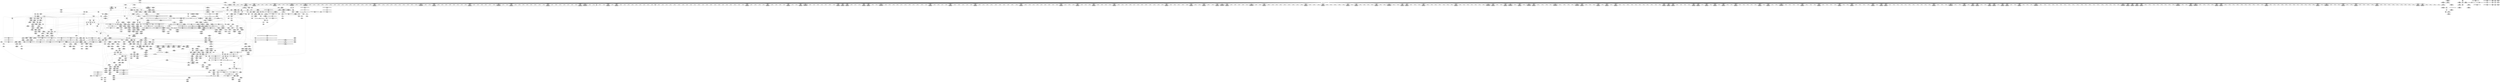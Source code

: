 digraph {
	CE0x40dac50 [shape=record,shape=Mrecord,label="{CE0x40dac50|12:_i32,_56:_i8*,_:_CRE_597,598_}"]
	CE0x40f3f10 [shape=record,shape=Mrecord,label="{CE0x40f3f10|avc_has_perm:_requested|Function::avc_has_perm&Arg::requested::|*SummSink*}"]
	CE0x40a7ab0 [shape=record,shape=Mrecord,label="{CE0x40a7ab0|__validate_creds:_tmp6|include/linux/cred.h,174|*SummSink*}"]
	CE0x4115f20 [shape=record,shape=Mrecord,label="{CE0x4115f20|__validate_creds:_tmp9|include/linux/cred.h,175|*SummSink*}"]
	CE0x40c1510 [shape=record,shape=Mrecord,label="{CE0x40c1510|cred_sid:_security|security/selinux/hooks.c,196|*SummSource*}"]
	CE0x4054970 [shape=record,shape=Mrecord,label="{CE0x4054970|_call_void_mcount()_#3|*SummSource*}"]
	CE0x40cd830 [shape=record,shape=Mrecord,label="{CE0x40cd830|12:_i32,_56:_i8*,_:_CRE_247,248_}"]
	CE0x40542d0 [shape=record,shape=Mrecord,label="{CE0x40542d0|104:_%struct.inode*,_:_CRE_157,158_}"]
	CE0x4057080 [shape=record,shape=Mrecord,label="{CE0x4057080|inode_has_perm:_bb|*SummSink*}"]
	CE0x4078da0 [shape=record,shape=Mrecord,label="{CE0x4078da0|GLOBAL:_inode_has_perm|*Constant*|*SummSink*}"]
	CE0x40e5bf0 [shape=record,shape=Mrecord,label="{CE0x40e5bf0|12:_i32,_56:_i8*,_:_CRE_933,934_}"]
	CE0x4047fc0 [shape=record,shape=Mrecord,label="{CE0x4047fc0|selinux_inode_readlink:_tobool1|security/selinux/hooks.c,2805|*SummSource*}"]
	CE0x40eca90 [shape=record,shape=Mrecord,label="{CE0x40eca90|inode_has_perm:_i_security|security/selinux/hooks.c,1615|*SummSink*}"]
	CE0x409c170 [shape=record,shape=Mrecord,label="{CE0x409c170|104:_%struct.inode*,_:_CRE_160,161_}"]
	CE0x4054ed0 [shape=record,shape=Mrecord,label="{CE0x4054ed0|dentry_has_perm:_d_inode|security/selinux/hooks.c,1627}"]
	CE0x4062820 [shape=record,shape=Mrecord,label="{CE0x4062820|cred_sid:_tmp4|*LoadInst*|security/selinux/hooks.c,196}"]
	CE0x4068930 [shape=record,shape=Mrecord,label="{CE0x4068930|_call_void_mcount()_#3|*SummSource*}"]
	CE0x40a02b0 [shape=record,shape=Mrecord,label="{CE0x40a02b0|GLOBAL:___llvm_gcov_ctr155|Global_var:__llvm_gcov_ctr155}"]
	CE0x40c0740 [shape=record,shape=Mrecord,label="{CE0x40c0740|i64*_getelementptr_inbounds_(_2_x_i64_,_2_x_i64_*___llvm_gcov_ctr153,_i64_0,_i64_0)|*Constant*}"]
	CE0x40cec50 [shape=record,shape=Mrecord,label="{CE0x40cec50|12:_i32,_56:_i8*,_:_CRE_265,266_}"]
	CE0x40cbaf0 [shape=record,shape=Mrecord,label="{CE0x40cbaf0|12:_i32,_56:_i8*,_:_CRE_194,195_}"]
	CE0x410fb80 [shape=record,shape=Mrecord,label="{CE0x410fb80|inode_has_perm:_tmp16|security/selinux/hooks.c,1615|*SummSink*}"]
	CE0x40ed8d0 [shape=record,shape=Mrecord,label="{CE0x40ed8d0|inode_has_perm:_sid3|security/selinux/hooks.c,1617|*SummSink*}"]
	CE0x40d07a0 [shape=record,shape=Mrecord,label="{CE0x40d07a0|12:_i32,_56:_i8*,_:_CRE_288,289_}"]
	CE0x409c080 [shape=record,shape=Mrecord,label="{CE0x409c080|104:_%struct.inode*,_:_CRE_159,160_}"]
	CE0x4077100 [shape=record,shape=Mrecord,label="{CE0x4077100|dentry_has_perm:_tmp4|*LoadInst*|security/selinux/hooks.c,1627|*SummSource*}"]
	CE0x40f7480 [shape=record,shape=Mrecord,label="{CE0x40f7480|inode_has_perm:_expval|security/selinux/hooks.c,1611|*SummSource*}"]
	CE0x40f0280 [shape=record,shape=Mrecord,label="{CE0x40f0280|inode_has_perm:_tmp17|security/selinux/hooks.c,1617}"]
	CE0x4079820 [shape=record,shape=Mrecord,label="{CE0x4079820|inode_has_perm:_inode|Function::inode_has_perm&Arg::inode::|*SummSink*}"]
	CE0x40ed2a0 [shape=record,shape=Mrecord,label="{CE0x40ed2a0|i32_3|*Constant*|*SummSink*}"]
	CE0x40d3990 [shape=record,shape=Mrecord,label="{CE0x40d3990|12:_i32,_56:_i8*,_:_CRE_408,416_|*MultipleSource*|*LoadInst*|security/selinux/hooks.c,1627|Function::inode_has_perm&Arg::inode::|security/selinux/hooks.c,1611}"]
	CE0x40e6610 [shape=record,shape=Mrecord,label="{CE0x40e6610|12:_i32,_56:_i8*,_:_CRE_968,976_|*MultipleSource*|*LoadInst*|security/selinux/hooks.c,1627|Function::inode_has_perm&Arg::inode::|security/selinux/hooks.c,1611}"]
	CE0x40cff50 [shape=record,shape=Mrecord,label="{CE0x40cff50|12:_i32,_56:_i8*,_:_CRE_281,282_}"]
	CE0x405a290 [shape=record,shape=Mrecord,label="{CE0x405a290|selinux_inode_readlink:_tobool|security/selinux/hooks.c,2805}"]
	CE0x4063a00 [shape=record,shape=Mrecord,label="{CE0x4063a00|12:_i32,_56:_i8*,_:_CRE_154,155_}"]
	CE0x40ac0f0 [shape=record,shape=Mrecord,label="{CE0x40ac0f0|104:_%struct.inode*,_:_CRE_199,200_}"]
	CE0x40e6830 [shape=record,shape=Mrecord,label="{CE0x40e6830|12:_i32,_56:_i8*,_:_CRE_976,977_}"]
	CE0x40d02e0 [shape=record,shape=Mrecord,label="{CE0x40d02e0|12:_i32,_56:_i8*,_:_CRE_284,285_}"]
	CE0x40f1bd0 [shape=record,shape=Mrecord,label="{CE0x40f1bd0|inode_has_perm:_tmp19|security/selinux/hooks.c,1618}"]
	CE0x40db830 [shape=record,shape=Mrecord,label="{CE0x40db830|12:_i32,_56:_i8*,_:_CRE_607,608_}"]
	CE0x40dddc0 [shape=record,shape=Mrecord,label="{CE0x40dddc0|12:_i32,_56:_i8*,_:_CRE_688,692_|*MultipleSource*|*LoadInst*|security/selinux/hooks.c,1627|Function::inode_has_perm&Arg::inode::|security/selinux/hooks.c,1611}"]
	CE0x547a480 [shape=record,shape=Mrecord,label="{CE0x547a480|selinux_inode_readlink:_do.body|*SummSource*}"]
	CE0x40a7cc0 [shape=record,shape=Mrecord,label="{CE0x40a7cc0|__validate_creds:_tmp7|include/linux/cred.h,174|*SummSink*}"]
	CE0x4060d50 [shape=record,shape=Mrecord,label="{CE0x4060d50|selinux_inode_readlink:_tmp16|security/selinux/hooks.c,2805}"]
	CE0x40acdd0 [shape=record,shape=Mrecord,label="{CE0x40acdd0|i1_true|*Constant*}"]
	CE0x40cd5c0 [shape=record,shape=Mrecord,label="{CE0x40cd5c0|12:_i32,_56:_i8*,_:_CRE_244,245_}"]
	CE0x4046d80 [shape=record,shape=Mrecord,label="{CE0x4046d80|_call_void_mcount()_#3}"]
	CE0x40ca290 [shape=record,shape=Mrecord,label="{CE0x40ca290|inode_has_perm:_call|security/selinux/hooks.c,1614}"]
	CE0x40f7900 [shape=record,shape=Mrecord,label="{CE0x40f7900|inode_has_perm:_tobool2|security/selinux/hooks.c,1611|*SummSource*}"]
	CE0x40c3110 [shape=record,shape=Mrecord,label="{CE0x40c3110|12:_i32,_56:_i8*,_:_CRE_2,4_|*MultipleSource*|*LoadInst*|security/selinux/hooks.c,1627|Function::inode_has_perm&Arg::inode::|security/selinux/hooks.c,1611}"]
	CE0x4055930 [shape=record,shape=Mrecord,label="{CE0x4055930|dentry_has_perm:_bb|*SummSource*}"]
	CE0x406dd80 [shape=record,shape=Mrecord,label="{CE0x406dd80|dentry_has_perm:_u|security/selinux/hooks.c,1631}"]
	CE0x40ed800 [shape=record,shape=Mrecord,label="{CE0x40ed800|inode_has_perm:_sid3|security/selinux/hooks.c,1617|*SummSource*}"]
	CE0x40657e0 [shape=record,shape=Mrecord,label="{CE0x40657e0|get_current:_entry|*SummSink*}"]
	CE0x40ba560 [shape=record,shape=Mrecord,label="{CE0x40ba560|cred_sid:_tmp1|*SummSource*}"]
	CE0x40af090 [shape=record,shape=Mrecord,label="{CE0x40af090|i32_0|*Constant*}"]
	CE0x409fec0 [shape=record,shape=Mrecord,label="{CE0x409fec0|__validate_creds:_tobool|include/linux/cred.h,173|*SummSource*}"]
	CE0x405bea0 [shape=record,shape=Mrecord,label="{CE0x405bea0|selinux_inode_readlink:_tmp13|security/selinux/hooks.c,2805|*SummSource*}"]
	CE0x40b5900 [shape=record,shape=Mrecord,label="{CE0x40b5900|12:_i32,_56:_i8*,_:_CRE_164,165_}"]
	CE0x4070ac0 [shape=record,shape=Mrecord,label="{CE0x4070ac0|selinux_inode_readlink:_tmp1}"]
	CE0x40c4870 [shape=record,shape=Mrecord,label="{CE0x40c4870|0:_i32,_4:_i32,_8:_i32,_12:_i32,_:_CMRE_4,8_|*MultipleSource*|security/selinux/hooks.c,196|*LoadInst*|security/selinux/hooks.c,196|security/selinux/hooks.c,197}"]
	CE0x40b6670 [shape=record,shape=Mrecord,label="{CE0x40b6670|12:_i32,_56:_i8*,_:_CRE_178,179_}"]
	CE0x404e720 [shape=record,shape=Mrecord,label="{CE0x404e720|selinux_inode_readlink:_if.then}"]
	CE0x40ab6a0 [shape=record,shape=Mrecord,label="{CE0x40ab6a0|104:_%struct.inode*,_:_CRE_188,189_}"]
	CE0x40a4b20 [shape=record,shape=Mrecord,label="{CE0x40a4b20|inode_has_perm:_call4|security/selinux/hooks.c,1617|*SummSource*}"]
	CE0x40a40f0 [shape=record,shape=Mrecord,label="{CE0x40a40f0|inode_has_perm:_tmp18|security/selinux/hooks.c,1617}"]
	CE0x40dc1b0 [shape=record,shape=Mrecord,label="{CE0x40dc1b0|12:_i32,_56:_i8*,_:_CRE_615,616_}"]
	CE0x40dfb80 [shape=record,shape=Mrecord,label="{CE0x40dfb80|12:_i32,_56:_i8*,_:_CRE_816,824_|*MultipleSource*|*LoadInst*|security/selinux/hooks.c,1627|Function::inode_has_perm&Arg::inode::|security/selinux/hooks.c,1611}"]
	CE0x40b7360 [shape=record,shape=Mrecord,label="{CE0x40b7360|get_current:_tmp3}"]
	CE0x40abe20 [shape=record,shape=Mrecord,label="{CE0x40abe20|104:_%struct.inode*,_:_CRE_196,197_}"]
	CE0x405d4a0 [shape=record,shape=Mrecord,label="{CE0x405d4a0|i64_1|*Constant*}"]
	CE0x40817b0 [shape=record,shape=Mrecord,label="{CE0x40817b0|inode_has_perm:_tmp3|*SummSink*}"]
	CE0x40e4560 [shape=record,shape=Mrecord,label="{CE0x40e4560|12:_i32,_56:_i8*,_:_CRE_914,915_}"]
	CE0x40e3260 [shape=record,shape=Mrecord,label="{CE0x40e3260|12:_i32,_56:_i8*,_:_CRE_898,899_}"]
	CE0x40681a0 [shape=record,shape=Mrecord,label="{CE0x40681a0|104:_%struct.inode*,_:_CRE_232,240_|*MultipleSource*|Function::selinux_inode_readlink&Arg::dentry::|Function::dentry_has_perm&Arg::dentry::|security/selinux/hooks.c,1627}"]
	CE0x40ab790 [shape=record,shape=Mrecord,label="{CE0x40ab790|104:_%struct.inode*,_:_CRE_189,190_}"]
	CE0x40ced80 [shape=record,shape=Mrecord,label="{CE0x40ced80|12:_i32,_56:_i8*,_:_CRE_266,267_}"]
	CE0x40b7120 [shape=record,shape=Mrecord,label="{CE0x40b7120|COLLAPSED:_GCMRE___llvm_gcov_ctr153_internal_global_2_x_i64_zeroinitializer:_elem_0:default:}"]
	CE0x409b130 [shape=record,shape=Mrecord,label="{CE0x409b130|104:_%struct.inode*,_:_CRE_48,52_|*MultipleSource*|Function::selinux_inode_readlink&Arg::dentry::|Function::dentry_has_perm&Arg::dentry::|security/selinux/hooks.c,1627}"]
	CE0x40d4ea0 [shape=record,shape=Mrecord,label="{CE0x40d4ea0|12:_i32,_56:_i8*,_:_CRE_474,475_}"]
	CE0x409c260 [shape=record,shape=Mrecord,label="{CE0x409c260|104:_%struct.inode*,_:_CRE_161,162_}"]
	CE0x40a4780 [shape=record,shape=Mrecord,label="{CE0x40a4780|avc_has_perm:_entry|*SummSource*}"]
	CE0x40d0c60 [shape=record,shape=Mrecord,label="{CE0x40d0c60|12:_i32,_56:_i8*,_:_CRE_292,293_}"]
	CE0x40ab5b0 [shape=record,shape=Mrecord,label="{CE0x40ab5b0|104:_%struct.inode*,_:_CRE_187,188_}"]
	CE0x40e1e30 [shape=record,shape=Mrecord,label="{CE0x40e1e30|12:_i32,_56:_i8*,_:_CRE_881,882_}"]
	CE0x40be2f0 [shape=record,shape=Mrecord,label="{CE0x40be2f0|__validate_creds:_tmp2|include/linux/cred.h,173|*SummSink*}"]
	CE0x40f32d0 [shape=record,shape=Mrecord,label="{CE0x40f32d0|i64_0|*Constant*}"]
	CE0x4067390 [shape=record,shape=Mrecord,label="{CE0x4067390|104:_%struct.inode*,_:_CRE_210,211_}"]
	CE0x40f5ff0 [shape=record,shape=Mrecord,label="{CE0x40f5ff0|inode_has_perm:_lnot1|security/selinux/hooks.c,1611|*SummSink*}"]
	CE0x40b5fe0 [shape=record,shape=Mrecord,label="{CE0x40b5fe0|12:_i32,_56:_i8*,_:_CRE_171,172_}"]
	CE0x4061300 [shape=record,shape=Mrecord,label="{CE0x4061300|i8_1|*Constant*}"]
	CE0x40b37b0 [shape=record,shape=Mrecord,label="{CE0x40b37b0|i64*_getelementptr_inbounds_(_8_x_i64_,_8_x_i64_*___llvm_gcov_ctr154,_i64_0,_i64_2)|*Constant*|*SummSource*}"]
	CE0x40e1840 [shape=record,shape=Mrecord,label="{CE0x40e1840|12:_i32,_56:_i8*,_:_CRE_876,877_}"]
	CE0x4083540 [shape=record,shape=Mrecord,label="{CE0x4083540|inode_has_perm:_if.end|*SummSource*}"]
	CE0x40607c0 [shape=record,shape=Mrecord,label="{CE0x40607c0|selinux_inode_readlink:_tmp15|security/selinux/hooks.c,2805|*SummSource*}"]
	CE0x40face0 [shape=record,shape=Mrecord,label="{CE0x40face0|inode_has_perm:_tmp12|security/selinux/hooks.c,1612|*SummSink*}"]
	CE0x40b0c40 [shape=record,shape=Mrecord,label="{CE0x40b0c40|GLOBAL:___validate_creds|*Constant*|*SummSink*}"]
	CE0x4052fa0 [shape=record,shape=Mrecord,label="{CE0x4052fa0|_ret_i32_%call5,_!dbg_!27740|security/selinux/hooks.c,2807|*SummSink*}"]
	CE0x40a8970 [shape=record,shape=Mrecord,label="{CE0x40a8970|_call_void___invalid_creds(%struct.cred*_%cred,_i8*_%file,_i32_%line)_#10,_!dbg_!27721|include/linux/cred.h,174|*SummSink*}"]
	CE0x406a1b0 [shape=record,shape=Mrecord,label="{CE0x406a1b0|selinux_inode_readlink:_tmp19|security/selinux/hooks.c,2805|*SummSink*}"]
	CE0x40821e0 [shape=record,shape=Mrecord,label="{CE0x40821e0|_call_void_lockdep_rcu_suspicious(i8*_getelementptr_inbounds_(_25_x_i8_,_25_x_i8_*_.str3,_i32_0,_i32_0),_i32_2805,_i8*_getelementptr_inbounds_(_45_x_i8_,_45_x_i8_*_.str12,_i32_0,_i32_0))_#10,_!dbg_!27728|security/selinux/hooks.c,2805|*SummSource*}"]
	CE0x40cb190 [shape=record,shape=Mrecord,label="{CE0x40cb190|12:_i32,_56:_i8*,_:_CRE_184,185_}"]
	CE0x407e570 [shape=record,shape=Mrecord,label="{CE0x407e570|i64_1|*Constant*}"]
	CE0x40dc7a0 [shape=record,shape=Mrecord,label="{CE0x40dc7a0|12:_i32,_56:_i8*,_:_CRE_620,621_}"]
	CE0x40c6d80 [shape=record,shape=Mrecord,label="{CE0x40c6d80|0:_i32,_4:_i32,_8:_i32,_12:_i32,_:_CMRE_12,16_|*MultipleSource*|security/selinux/hooks.c,196|*LoadInst*|security/selinux/hooks.c,196|security/selinux/hooks.c,197}"]
	CE0x40aea10 [shape=record,shape=Mrecord,label="{CE0x40aea10|inode_has_perm:_if.then}"]
	CE0x404f420 [shape=record,shape=Mrecord,label="{CE0x404f420|i8_1|*Constant*|*SummSource*}"]
	CE0x40dc080 [shape=record,shape=Mrecord,label="{CE0x40dc080|12:_i32,_56:_i8*,_:_CRE_614,615_}"]
	CE0x40c3610 [shape=record,shape=Mrecord,label="{CE0x40c3610|cred_sid:_tmp|*SummSource*}"]
	CE0x40f42c0 [shape=record,shape=Mrecord,label="{CE0x40f42c0|avc_has_perm:_ssid|Function::avc_has_perm&Arg::ssid::|*SummSink*}"]
	CE0x40ba930 [shape=record,shape=Mrecord,label="{CE0x40ba930|__validate_creds:_entry|*SummSource*}"]
	CE0x4054d20 [shape=record,shape=Mrecord,label="{CE0x4054d20|i32_5|*Constant*|*SummSource*}"]
	CE0x40bcb10 [shape=record,shape=Mrecord,label="{CE0x40bcb10|12:_i32,_56:_i8*,_:_CRE_137,138_}"]
	CE0x40d4a60 [shape=record,shape=Mrecord,label="{CE0x40d4a60|12:_i32,_56:_i8*,_:_CRE_472,473_}"]
	CE0x40a0840 [shape=record,shape=Mrecord,label="{CE0x40a0840|get_current:_tmp4|./arch/x86/include/asm/current.h,14}"]
	CE0x4076890 [shape=record,shape=Mrecord,label="{CE0x4076890|104:_%struct.inode*,_:_CRE_312,313_}"]
	CE0x40f0680 [shape=record,shape=Mrecord,label="{CE0x40f0680|inode_has_perm:_tmp17|security/selinux/hooks.c,1617|*SummSink*}"]
	CE0x40cc450 [shape=record,shape=Mrecord,label="{CE0x40cc450|12:_i32,_56:_i8*,_:_CRE_204,205_}"]
	CE0x40d9490 [shape=record,shape=Mrecord,label="{CE0x40d9490|12:_i32,_56:_i8*,_:_CRE_577,578_}"]
	CE0x40b3fd0 [shape=record,shape=Mrecord,label="{CE0x40b3fd0|_call_void_mcount()_#3|*SummSink*}"]
	CE0x40c2fb0 [shape=record,shape=Mrecord,label="{CE0x40c2fb0|__validate_creds:_conv|include/linux/cred.h,173|*SummSource*}"]
	CE0x40d72a0 [shape=record,shape=Mrecord,label="{CE0x40d72a0|12:_i32,_56:_i8*,_:_CRE_544,552_|*MultipleSource*|*LoadInst*|security/selinux/hooks.c,1627|Function::inode_has_perm&Arg::inode::|security/selinux/hooks.c,1611}"]
	CE0x4060830 [shape=record,shape=Mrecord,label="{CE0x4060830|selinux_inode_readlink:_tmp15|security/selinux/hooks.c,2805|*SummSink*}"]
	CE0x40ac2d0 [shape=record,shape=Mrecord,label="{CE0x40ac2d0|104:_%struct.inode*,_:_CRE_201,202_}"]
	CE0x40af2c0 [shape=record,shape=Mrecord,label="{CE0x40af2c0|i32_1609|*Constant*|*SummSink*}"]
	CE0x4076e30 [shape=record,shape=Mrecord,label="{CE0x4076e30|104:_%struct.inode*,_:_CRE_318,319_}"]
	CE0x40f7e20 [shape=record,shape=Mrecord,label="{CE0x40f7e20|inode_has_perm:_tmp7|security/selinux/hooks.c,1611}"]
	CE0x40f7250 [shape=record,shape=Mrecord,label="{CE0x40f7250|inode_has_perm:_expval|security/selinux/hooks.c,1611|*SummSink*}"]
	CE0x40ce400 [shape=record,shape=Mrecord,label="{CE0x40ce400|12:_i32,_56:_i8*,_:_CRE_258,259_}"]
	CE0x40e15e0 [shape=record,shape=Mrecord,label="{CE0x40e15e0|12:_i32,_56:_i8*,_:_CRE_874,875_}"]
	CE0x40771f0 [shape=record,shape=Mrecord,label="{CE0x40771f0|dentry_has_perm:_tmp4|*LoadInst*|security/selinux/hooks.c,1627|*SummSink*}"]
	CE0x4076a70 [shape=record,shape=Mrecord,label="{CE0x4076a70|104:_%struct.inode*,_:_CRE_314,315_}"]
	CE0x40e5140 [shape=record,shape=Mrecord,label="{CE0x40e5140|12:_i32,_56:_i8*,_:_CRE_924,925_}"]
	CE0x409c800 [shape=record,shape=Mrecord,label="{CE0x409c800|104:_%struct.inode*,_:_CRE_167,168_}"]
	CE0x40e1d00 [shape=record,shape=Mrecord,label="{CE0x40e1d00|12:_i32,_56:_i8*,_:_CRE_880,881_}"]
	CE0x409b7b0 [shape=record,shape=Mrecord,label="{CE0x409b7b0|104:_%struct.inode*,_:_CRE_88,89_}"]
	CE0x4076980 [shape=record,shape=Mrecord,label="{CE0x4076980|104:_%struct.inode*,_:_CRE_313,314_}"]
	CE0x405b7e0 [shape=record,shape=Mrecord,label="{CE0x405b7e0|i64*_getelementptr_inbounds_(_11_x_i64_,_11_x_i64_*___llvm_gcov_ctr229,_i64_0,_i64_6)|*Constant*|*SummSource*}"]
	CE0x4068290 [shape=record,shape=Mrecord,label="{CE0x4068290|104:_%struct.inode*,_:_CRE_240,248_|*MultipleSource*|Function::selinux_inode_readlink&Arg::dentry::|Function::dentry_has_perm&Arg::dentry::|security/selinux/hooks.c,1627}"]
	CE0x4079d80 [shape=record,shape=Mrecord,label="{CE0x4079d80|inode_has_perm:_perms|Function::inode_has_perm&Arg::perms::|*SummSink*}"]
	CE0x40f4f70 [shape=record,shape=Mrecord,label="{CE0x40f4f70|inode_has_perm:_and|security/selinux/hooks.c,1611|*SummSink*}"]
	CE0x40caef0 [shape=record,shape=Mrecord,label="{CE0x40caef0|12:_i32,_56:_i8*,_:_CRE_181,182_}"]
	CE0x40541e0 [shape=record,shape=Mrecord,label="{CE0x40541e0|104:_%struct.inode*,_:_CRE_156,157_}"]
	CE0x410ff50 [shape=record,shape=Mrecord,label="{CE0x410ff50|i32_3|*Constant*}"]
	CE0x40c16f0 [shape=record,shape=Mrecord,label="{CE0x40c16f0|i32_0|*Constant*}"]
	CE0x4064d10 [shape=record,shape=Mrecord,label="{CE0x4064d10|12:_i32,_56:_i8*,_:_CRE_64,72_|*MultipleSource*|*LoadInst*|security/selinux/hooks.c,1627|Function::inode_has_perm&Arg::inode::|security/selinux/hooks.c,1611}"]
	CE0x4060750 [shape=record,shape=Mrecord,label="{CE0x4060750|selinux_inode_readlink:_tmp15|security/selinux/hooks.c,2805}"]
	CE0x40d9ce0 [shape=record,shape=Mrecord,label="{CE0x40d9ce0|12:_i32,_56:_i8*,_:_CRE_584,585_}"]
	CE0x40d1380 [shape=record,shape=Mrecord,label="{CE0x40d1380|12:_i32,_56:_i8*,_:_CRE_298,299_}"]
	CE0x40cd920 [shape=record,shape=Mrecord,label="{CE0x40cd920|12:_i32,_56:_i8*,_:_CRE_248,249_}"]
	CE0x405a040 [shape=record,shape=Mrecord,label="{CE0x405a040|i64*_getelementptr_inbounds_(_11_x_i64_,_11_x_i64_*___llvm_gcov_ctr229,_i64_0,_i64_0)|*Constant*|*SummSink*}"]
	CE0x40dba90 [shape=record,shape=Mrecord,label="{CE0x40dba90|12:_i32,_56:_i8*,_:_CRE_609,610_}"]
	CE0x40c4900 [shape=record,shape=Mrecord,label="{CE0x40c4900|0:_i32,_4:_i32,_8:_i32,_12:_i32,_:_CMRE_8,12_|*MultipleSource*|security/selinux/hooks.c,196|*LoadInst*|security/selinux/hooks.c,196|security/selinux/hooks.c,197}"]
	CE0x40a25e0 [shape=record,shape=Mrecord,label="{CE0x40a25e0|dentry_has_perm:_tmp1|*SummSink*}"]
	CE0x4063cd0 [shape=record,shape=Mrecord,label="{CE0x4063cd0|12:_i32,_56:_i8*,_:_CRE_157,158_}"]
	CE0x40d7710 [shape=record,shape=Mrecord,label="{CE0x40d7710|12:_i32,_56:_i8*,_:_CRE_553,554_}"]
	CE0x4081a50 [shape=record,shape=Mrecord,label="{CE0x4081a50|_call_void_mcount()_#3}"]
	CE0x40aa030 [shape=record,shape=Mrecord,label="{CE0x40aa030|28:_i32,_32:_i16,_:_CRE_32,34_|*MultipleSource*|*LoadInst*|security/selinux/hooks.c,1615|security/selinux/hooks.c,1615|security/selinux/hooks.c,1617}"]
	CE0x405f7a0 [shape=record,shape=Mrecord,label="{CE0x405f7a0|selinux_inode_readlink:_tmp10|security/selinux/hooks.c,2805}"]
	CE0x4059e90 [shape=record,shape=Mrecord,label="{CE0x4059e90|selinux_inode_readlink:_do.end}"]
	CE0x404aa20 [shape=record,shape=Mrecord,label="{CE0x404aa20|i64*_getelementptr_inbounds_(_11_x_i64_,_11_x_i64_*___llvm_gcov_ctr229,_i64_0,_i64_0)|*Constant*}"]
	CE0x4066220 [shape=record,shape=Mrecord,label="{CE0x4066220|selinux_inode_readlink:_cred4|security/selinux/hooks.c,2805}"]
	CE0x405cc60 [shape=record,shape=Mrecord,label="{CE0x405cc60|GLOBAL:___llvm_gcov_ctr229|Global_var:__llvm_gcov_ctr229}"]
	CE0x40ee250 [shape=record,shape=Mrecord,label="{CE0x40ee250|inode_has_perm:_tmp13|security/selinux/hooks.c,1614|*SummSink*}"]
	CE0x40c8970 [shape=record,shape=Mrecord,label="{CE0x40c8970|12:_i32,_56:_i8*,_:_CRE_146,147_}"]
	CE0x40a4ef0 [shape=record,shape=Mrecord,label="{CE0x40a4ef0|i32_(i32,_i32,_i16,_i32,_%struct.common_audit_data*)*_bitcast_(i32_(i32,_i32,_i16,_i32,_%struct.common_audit_data.495*)*_avc_has_perm_to_i32_(i32,_i32,_i16,_i32,_%struct.common_audit_data*)*)|*Constant*}"]
	CE0x40c86a0 [shape=record,shape=Mrecord,label="{CE0x40c86a0|12:_i32,_56:_i8*,_:_CRE_143,144_}"]
	CE0x40f16e0 [shape=record,shape=Mrecord,label="{CE0x40f16e0|i64*_getelementptr_inbounds_(_8_x_i64_,_8_x_i64_*___llvm_gcov_ctr154,_i64_0,_i64_7)|*Constant*}"]
	CE0x40dd730 [shape=record,shape=Mrecord,label="{CE0x40dd730|12:_i32,_56:_i8*,_:_CRE_672,680_|*MultipleSource*|*LoadInst*|security/selinux/hooks.c,1627|Function::inode_has_perm&Arg::inode::|security/selinux/hooks.c,1611}"]
	CE0x40f0790 [shape=record,shape=Mrecord,label="{CE0x40f0790|inode_has_perm:_retval.0}"]
	CE0x40cf830 [shape=record,shape=Mrecord,label="{CE0x40cf830|12:_i32,_56:_i8*,_:_CRE_275,276_}"]
	CE0x40cd130 [shape=record,shape=Mrecord,label="{CE0x40cd130|12:_i32,_56:_i8*,_:_CRE_241,242_}"]
	CE0x40a8c50 [shape=record,shape=Mrecord,label="{CE0x40a8c50|i64*_getelementptr_inbounds_(_5_x_i64_,_5_x_i64_*___llvm_gcov_ctr155,_i64_0,_i64_4)|*Constant*|*SummSource*}"]
	CE0x40d5b90 [shape=record,shape=Mrecord,label="{CE0x40d5b90|12:_i32,_56:_i8*,_:_CRE_485,486_}"]
	CE0x40d5370 [shape=record,shape=Mrecord,label="{CE0x40d5370|12:_i32,_56:_i8*,_:_CRE_478,479_}"]
	CE0x4067480 [shape=record,shape=Mrecord,label="{CE0x4067480|104:_%struct.inode*,_:_CRE_211,212_}"]
	CE0x40d0080 [shape=record,shape=Mrecord,label="{CE0x40d0080|12:_i32,_56:_i8*,_:_CRE_282,283_}"]
	CE0x409b2f0 [shape=record,shape=Mrecord,label="{CE0x409b2f0|104:_%struct.inode*,_:_CRE_56,64_|*MultipleSource*|Function::selinux_inode_readlink&Arg::dentry::|Function::dentry_has_perm&Arg::dentry::|security/selinux/hooks.c,1627}"]
	CE0x4052a30 [shape=record,shape=Mrecord,label="{CE0x4052a30|_ret_i32_%call,_!dbg_!27723|security/selinux/hooks.c,1632|*SummSource*}"]
	CE0x40e07e0 [shape=record,shape=Mrecord,label="{CE0x40e07e0|12:_i32,_56:_i8*,_:_CRE_864,865_}"]
	CE0x40b36e0 [shape=record,shape=Mrecord,label="{CE0x40b36e0|__validate_creds:_tmp}"]
	CE0x407e5e0 [shape=record,shape=Mrecord,label="{CE0x407e5e0|inode_has_perm:_tmp1}"]
	CE0x40e2680 [shape=record,shape=Mrecord,label="{CE0x40e2680|12:_i32,_56:_i8*,_:_CRE_888,889_}"]
	CE0x40df550 [shape=record,shape=Mrecord,label="{CE0x40df550|12:_i32,_56:_i8*,_:_CRE_792,800_|*MultipleSource*|*LoadInst*|security/selinux/hooks.c,1627|Function::inode_has_perm&Arg::inode::|security/selinux/hooks.c,1611}"]
	CE0x40af100 [shape=record,shape=Mrecord,label="{CE0x40af100|i32_1609|*Constant*|*SummSource*}"]
	CE0x40db110 [shape=record,shape=Mrecord,label="{CE0x40db110|12:_i32,_56:_i8*,_:_CRE_601,602_}"]
	CE0x40bbcf0 [shape=record,shape=Mrecord,label="{CE0x40bbcf0|inode_has_perm:_tmp2|*SummSink*}"]
	CE0x40e0ef0 [shape=record,shape=Mrecord,label="{CE0x40e0ef0|12:_i32,_56:_i8*,_:_CRE_868,869_}"]
	CE0x40b8640 [shape=record,shape=Mrecord,label="{CE0x40b8640|__validate_creds:_lnot1|include/linux/cred.h,173}"]
	CE0x4051e90 [shape=record,shape=Mrecord,label="{CE0x4051e90|dentry_has_perm:_av|Function::dentry_has_perm&Arg::av::}"]
	CE0x40cd370 [shape=record,shape=Mrecord,label="{CE0x40cd370|12:_i32,_56:_i8*,_:_CRE_242,243_}"]
	CE0x40d9950 [shape=record,shape=Mrecord,label="{CE0x40d9950|12:_i32,_56:_i8*,_:_CRE_581,582_}"]
	CE0x4061940 [shape=record,shape=Mrecord,label="{CE0x4061940|selinux_inode_readlink:_tmp18|security/selinux/hooks.c,2805}"]
	CE0x40cdce0 [shape=record,shape=Mrecord,label="{CE0x40cdce0|12:_i32,_56:_i8*,_:_CRE_252,253_}"]
	CE0x40aebe0 [shape=record,shape=Mrecord,label="{CE0x40aebe0|inode_has_perm:_if.then|*SummSink*}"]
	CE0x407e280 [shape=record,shape=Mrecord,label="{CE0x407e280|__validate_creds:_tmp1}"]
	CE0x40c3e70 [shape=record,shape=Mrecord,label="{CE0x40c3e70|i64*_getelementptr_inbounds_(_2_x_i64_,_2_x_i64_*___llvm_gcov_ctr131,_i64_0,_i64_0)|*Constant*|*SummSource*}"]
	CE0x405dd90 [shape=record,shape=Mrecord,label="{CE0x405dd90|i64*_getelementptr_inbounds_(_11_x_i64_,_11_x_i64_*___llvm_gcov_ctr229,_i64_0,_i64_8)|*Constant*}"]
	CE0x40af8b0 [shape=record,shape=Mrecord,label="{CE0x40af8b0|__validate_creds:_line|Function::__validate_creds&Arg::line::|*SummSink*}"]
	CE0x40f28b0 [shape=record,shape=Mrecord,label="{CE0x40f28b0|__validate_creds:_bb|*SummSource*}"]
	CE0x40abc40 [shape=record,shape=Mrecord,label="{CE0x40abc40|104:_%struct.inode*,_:_CRE_194,195_}"]
	CE0x405d760 [shape=record,shape=Mrecord,label="{CE0x405d760|i1_true|*Constant*}"]
	CE0x4067b10 [shape=record,shape=Mrecord,label="{CE0x4067b10|104:_%struct.inode*,_:_CRE_218,219_}"]
	CE0x40dbe20 [shape=record,shape=Mrecord,label="{CE0x40dbe20|12:_i32,_56:_i8*,_:_CRE_612,613_}"]
	CE0x405f040 [shape=record,shape=Mrecord,label="{CE0x405f040|i64_4|*Constant*}"]
	CE0x40ddba0 [shape=record,shape=Mrecord,label="{CE0x40ddba0|12:_i32,_56:_i8*,_:_CRE_684,688_|*MultipleSource*|*LoadInst*|security/selinux/hooks.c,1627|Function::inode_has_perm&Arg::inode::|security/selinux/hooks.c,1611}"]
	CE0x40512b0 [shape=record,shape=Mrecord,label="{CE0x40512b0|dentry_has_perm:_cred|Function::dentry_has_perm&Arg::cred::|*SummSource*}"]
	CE0x4063370 [shape=record,shape=Mrecord,label="{CE0x4063370|12:_i32,_56:_i8*,_:_CRE_147,148_}"]
	CE0x40da2d0 [shape=record,shape=Mrecord,label="{CE0x40da2d0|12:_i32,_56:_i8*,_:_CRE_589,590_}"]
	CE0x4067750 [shape=record,shape=Mrecord,label="{CE0x4067750|104:_%struct.inode*,_:_CRE_214,215_}"]
	CE0x40b5d10 [shape=record,shape=Mrecord,label="{CE0x40b5d10|12:_i32,_56:_i8*,_:_CRE_168,169_}"]
	CE0x40c8410 [shape=record,shape=Mrecord,label="{CE0x40c8410|12:_i32,_56:_i8*,_:_CRE_139,140_}"]
	CE0x40d1aa0 [shape=record,shape=Mrecord,label="{CE0x40d1aa0|12:_i32,_56:_i8*,_:_CRE_304,305_}"]
	CE0x407e470 [shape=record,shape=Mrecord,label="{CE0x407e470|inode_has_perm:_tmp|*SummSink*}"]
	CE0x40da660 [shape=record,shape=Mrecord,label="{CE0x40da660|12:_i32,_56:_i8*,_:_CRE_592,593_}"]
	CE0x40809e0 [shape=record,shape=Mrecord,label="{CE0x40809e0|inode_has_perm:_tmp3}"]
	CE0x407cd80 [shape=record,shape=Mrecord,label="{CE0x407cd80|selinux_inode_readlink:_tmp11|security/selinux/hooks.c,2805|*SummSource*}"]
	CE0x40dcec0 [shape=record,shape=Mrecord,label="{CE0x40dcec0|12:_i32,_56:_i8*,_:_CRE_640,648_|*MultipleSource*|*LoadInst*|security/selinux/hooks.c,1627|Function::inode_has_perm&Arg::inode::|security/selinux/hooks.c,1611}"]
	CE0x4075d80 [shape=record,shape=Mrecord,label="{CE0x4075d80|104:_%struct.inode*,_:_CRE_296,304_|*MultipleSource*|Function::selinux_inode_readlink&Arg::dentry::|Function::dentry_has_perm&Arg::dentry::|security/selinux/hooks.c,1627}"]
	CE0x40cb550 [shape=record,shape=Mrecord,label="{CE0x40cb550|12:_i32,_56:_i8*,_:_CRE_188,189_}"]
	CE0x40ce070 [shape=record,shape=Mrecord,label="{CE0x40ce070|12:_i32,_56:_i8*,_:_CRE_255,256_}"]
	CE0x40ac1e0 [shape=record,shape=Mrecord,label="{CE0x40ac1e0|104:_%struct.inode*,_:_CRE_200,201_}"]
	CE0x4053400 [shape=record,shape=Mrecord,label="{CE0x4053400|104:_%struct.inode*,_:_CRE_104,112_|*MultipleSource*|Function::selinux_inode_readlink&Arg::dentry::|Function::dentry_has_perm&Arg::dentry::|security/selinux/hooks.c,1627}"]
	CE0x40b5330 [shape=record,shape=Mrecord,label="{CE0x40b5330|get_current:_tmp}"]
	CE0x40d1250 [shape=record,shape=Mrecord,label="{CE0x40d1250|12:_i32,_56:_i8*,_:_CRE_297,298_}"]
	CE0x40d30e0 [shape=record,shape=Mrecord,label="{CE0x40d30e0|12:_i32,_56:_i8*,_:_CRE_376,384_|*MultipleSource*|*LoadInst*|security/selinux/hooks.c,1627|Function::inode_has_perm&Arg::inode::|security/selinux/hooks.c,1611}"]
	CE0x40c9d40 [shape=record,shape=Mrecord,label="{CE0x40c9d40|inode_has_perm:_tmp14|security/selinux/hooks.c,1614}"]
	CE0x40bb790 [shape=record,shape=Mrecord,label="{CE0x40bb790|12:_i32,_56:_i8*,_:_CRE_56,64_|*MultipleSource*|*LoadInst*|security/selinux/hooks.c,1627|Function::inode_has_perm&Arg::inode::|security/selinux/hooks.c,1611}"]
	CE0x40f5e80 [shape=record,shape=Mrecord,label="{CE0x40f5e80|inode_has_perm:_lnot1|security/selinux/hooks.c,1611|*SummSource*}"]
	CE0x4082c40 [shape=record,shape=Mrecord,label="{CE0x4082c40|i8*_getelementptr_inbounds_(_25_x_i8_,_25_x_i8_*_.str3,_i32_0,_i32_0)|*Constant*|*SummSource*}"]
	CE0x40cb0a0 [shape=record,shape=Mrecord,label="{CE0x40cb0a0|12:_i32,_56:_i8*,_:_CRE_183,184_}"]
	CE0x40e63f0 [shape=record,shape=Mrecord,label="{CE0x40e63f0|12:_i32,_56:_i8*,_:_CRE_960,968_|*MultipleSource*|*LoadInst*|security/selinux/hooks.c,1627|Function::inode_has_perm&Arg::inode::|security/selinux/hooks.c,1611}"]
	CE0x40cfcf0 [shape=record,shape=Mrecord,label="{CE0x40cfcf0|12:_i32,_56:_i8*,_:_CRE_279,280_}"]
	CE0x40a3050 [shape=record,shape=Mrecord,label="{CE0x40a3050|avc_has_perm:_tsid|Function::avc_has_perm&Arg::tsid::|*SummSource*}"]
	CE0x4065680 [shape=record,shape=Mrecord,label="{CE0x4065680|get_current:_entry|*SummSource*}"]
	CE0x40c8480 [shape=record,shape=Mrecord,label="{CE0x40c8480|12:_i32,_56:_i8*,_:_CRE_140,141_}"]
	CE0x40d22f0 [shape=record,shape=Mrecord,label="{CE0x40d22f0|12:_i32,_56:_i8*,_:_CRE_311,312_}"]
	CE0x40d8b10 [shape=record,shape=Mrecord,label="{CE0x40d8b10|12:_i32,_56:_i8*,_:_CRE_569,570_}"]
	CE0x40d8190 [shape=record,shape=Mrecord,label="{CE0x40d8190|12:_i32,_56:_i8*,_:_CRE_561,562_}"]
	CE0x40a82a0 [shape=record,shape=Mrecord,label="{CE0x40a82a0|_call_void___invalid_creds(%struct.cred*_%cred,_i8*_%file,_i32_%line)_#10,_!dbg_!27721|include/linux/cred.h,174|*SummSource*}"]
	CE0x40cd740 [shape=record,shape=Mrecord,label="{CE0x40cd740|12:_i32,_56:_i8*,_:_CRE_246,247_}"]
	CE0x4069820 [shape=record,shape=Mrecord,label="{CE0x4069820|selinux_inode_readlink:_tmp7|security/selinux/hooks.c,2805}"]
	CE0x40d1e30 [shape=record,shape=Mrecord,label="{CE0x40d1e30|12:_i32,_56:_i8*,_:_CRE_307,308_}"]
	CE0x40d0410 [shape=record,shape=Mrecord,label="{CE0x40d0410|12:_i32,_56:_i8*,_:_CRE_285,286_}"]
	CE0x40ca220 [shape=record,shape=Mrecord,label="{CE0x40ca220|i32_10|*Constant*|*SummSource*}"]
	CE0x40f71e0 [shape=record,shape=Mrecord,label="{CE0x40f71e0|inode_has_perm:_expval|security/selinux/hooks.c,1611}"]
	CE0x40e3390 [shape=record,shape=Mrecord,label="{CE0x40e3390|12:_i32,_56:_i8*,_:_CRE_899,900_}"]
	CE0x404f240 [shape=record,shape=Mrecord,label="{CE0x404f240|dentry_has_perm:_tmp3|*SummSink*}"]
	CE0x40ca8e0 [shape=record,shape=Mrecord,label="{CE0x40ca8e0|GLOBAL:_cred_sid|*Constant*}"]
	CE0x40e6a20 [shape=record,shape=Mrecord,label="{CE0x40e6a20|12:_i32,_56:_i8*,_:_CRE_977,978_}"]
	CE0x4063820 [shape=record,shape=Mrecord,label="{CE0x4063820|12:_i32,_56:_i8*,_:_CRE_152,153_}"]
	CE0x40f6550 [shape=record,shape=Mrecord,label="{CE0x40f6550|inode_has_perm:_lnot.ext|security/selinux/hooks.c,1611|*SummSource*}"]
	CE0x4064180 [shape=record,shape=Mrecord,label="{CE0x4064180|12:_i32,_56:_i8*,_:_CRE_162,163_}"]
	CE0x40cc090 [shape=record,shape=Mrecord,label="{CE0x40cc090|12:_i32,_56:_i8*,_:_CRE_200,201_}"]
	CE0x40b8ed0 [shape=record,shape=Mrecord,label="{CE0x40b8ed0|__validate_creds:_tmp1|*SummSource*}"]
	CE0x406a220 [shape=record,shape=Mrecord,label="{CE0x406a220|selinux_inode_readlink:_call3|security/selinux/hooks.c,2805|*SummSource*}"]
	CE0x40ac000 [shape=record,shape=Mrecord,label="{CE0x40ac000|104:_%struct.inode*,_:_CRE_198,199_}"]
	CE0x407a250 [shape=record,shape=Mrecord,label="{CE0x407a250|inode_has_perm:_adp|Function::inode_has_perm&Arg::adp::|*SummSink*}"]
	CE0x407d520 [shape=record,shape=Mrecord,label="{CE0x407d520|get_current:_tmp1|*SummSink*}"]
	CE0x40653c0 [shape=record,shape=Mrecord,label="{CE0x40653c0|GLOBAL:_get_current|*Constant*|*SummSink*}"]
	CE0x40f5200 [shape=record,shape=Mrecord,label="{CE0x40f5200|i1_true|*Constant*}"]
	CE0x40536c0 [shape=record,shape=Mrecord,label="{CE0x40536c0|104:_%struct.inode*,_:_CRE_144,145_}"]
	CE0x40d7f30 [shape=record,shape=Mrecord,label="{CE0x40d7f30|12:_i32,_56:_i8*,_:_CRE_559,560_}"]
	CE0x40ae480 [shape=record,shape=Mrecord,label="{CE0x40ae480|cred_sid:_tmp|*SummSink*}"]
	CE0x40eced0 [shape=record,shape=Mrecord,label="{CE0x40eced0|inode_has_perm:_i_security|security/selinux/hooks.c,1615|*SummSource*}"]
	CE0x40a31c0 [shape=record,shape=Mrecord,label="{CE0x40a31c0|avc_has_perm:_tsid|Function::avc_has_perm&Arg::tsid::|*SummSink*}"]
	CE0x40556a0 [shape=record,shape=Mrecord,label="{CE0x40556a0|get_current:_bb|*SummSource*}"]
	CE0x40c9400 [shape=record,shape=Mrecord,label="{CE0x40c9400|i64*_getelementptr_inbounds_(_8_x_i64_,_8_x_i64_*___llvm_gcov_ctr154,_i64_0,_i64_6)|*Constant*|*SummSink*}"]
	CE0x40d4c80 [shape=record,shape=Mrecord,label="{CE0x40d4c80|12:_i32,_56:_i8*,_:_CRE_473,474_}"]
	CE0x4046fa0 [shape=record,shape=Mrecord,label="{CE0x4046fa0|_call_void_mcount()_#3|*SummSink*}"]
	CE0x40ad8c0 [shape=record,shape=Mrecord,label="{CE0x40ad8c0|i64*_getelementptr_inbounds_(_8_x_i64_,_8_x_i64_*___llvm_gcov_ctr154,_i64_0,_i64_0)|*Constant*}"]
	CE0x40e3850 [shape=record,shape=Mrecord,label="{CE0x40e3850|12:_i32,_56:_i8*,_:_CRE_903,904_}"]
	CE0x40e7c20 [shape=record,shape=Mrecord,label="{CE0x40e7c20|inode_has_perm:_tmp6|*LoadInst*|security/selinux/hooks.c,1611|*SummSource*}"]
	CE0x40cc270 [shape=record,shape=Mrecord,label="{CE0x40cc270|12:_i32,_56:_i8*,_:_CRE_202,203_}"]
	CE0x4059c90 [shape=record,shape=Mrecord,label="{CE0x4059c90|i8*_getelementptr_inbounds_(_45_x_i8_,_45_x_i8_*_.str12,_i32_0,_i32_0)|*Constant*|*SummSink*}"]
	CE0x4058070 [shape=record,shape=Mrecord,label="{CE0x4058070|i32_0|*Constant*}"]
	CE0x40649f0 [shape=record,shape=Mrecord,label="{CE0x40649f0|GLOBAL:_get_current|*Constant*|*SummSource*}"]
	CE0x4062d70 [shape=record,shape=Mrecord,label="{CE0x4062d70|i32_1|*Constant*}"]
	CE0x40ac460 [shape=record,shape=Mrecord,label="{CE0x40ac460|i32_22|*Constant*|*SummSource*}"]
	CE0x4058a70 [shape=record,shape=Mrecord,label="{CE0x4058a70|selinux_inode_readlink:_tmp1|*SummSink*}"]
	CE0x409c8f0 [shape=record,shape=Mrecord,label="{CE0x409c8f0|104:_%struct.inode*,_:_CRE_168,169_}"]
	CE0x40bf390 [shape=record,shape=Mrecord,label="{CE0x40bf390|0:_i8,_8:_%struct.dentry*,_24:_%struct.selinux_audit_data*,_:_SCMRE_0,1_|*MultipleSource*|security/selinux/hooks.c, 1628|security/selinux/hooks.c,1630}"]
	CE0x40e4430 [shape=record,shape=Mrecord,label="{CE0x40e4430|12:_i32,_56:_i8*,_:_CRE_913,914_}"]
	CE0x407de80 [shape=record,shape=Mrecord,label="{CE0x407de80|i8*_getelementptr_inbounds_(_25_x_i8_,_25_x_i8_*_.str3,_i32_0,_i32_0)|*Constant*}"]
	CE0x40f59e0 [shape=record,shape=Mrecord,label="{CE0x40f59e0|inode_has_perm:_lnot.ext|security/selinux/hooks.c,1611|*SummSink*}"]
	CE0x4082b40 [shape=record,shape=Mrecord,label="{CE0x4082b40|i8*_getelementptr_inbounds_(_25_x_i8_,_25_x_i8_*_.str3,_i32_0,_i32_0)|*Constant*}"]
	CE0x40b9e30 [shape=record,shape=Mrecord,label="{CE0x40b9e30|__validate_creds:_lnot.ext|include/linux/cred.h,173}"]
	CE0x409fd60 [shape=record,shape=Mrecord,label="{CE0x409fd60|__validate_creds:_tobool|include/linux/cred.h,173}"]
	CE0x405cf80 [shape=record,shape=Mrecord,label="{CE0x405cf80|selinux_inode_readlink:_tmp5|security/selinux/hooks.c,2805|*SummSink*}"]
	CE0x40cbfa0 [shape=record,shape=Mrecord,label="{CE0x40cbfa0|12:_i32,_56:_i8*,_:_CRE_199,200_}"]
	CE0x5c3ff00 [shape=record,shape=Mrecord,label="{CE0x5c3ff00|selinux_inode_readlink:_land.lhs.true2|*SummSink*}"]
	CE0x409cad0 [shape=record,shape=Mrecord,label="{CE0x409cad0|104:_%struct.inode*,_:_CRE_170,171_}"]
	CE0x40d1970 [shape=record,shape=Mrecord,label="{CE0x40d1970|12:_i32,_56:_i8*,_:_CRE_303,304_}"]
	CE0x40d0ff0 [shape=record,shape=Mrecord,label="{CE0x40d0ff0|12:_i32,_56:_i8*,_:_CRE_295,296_}"]
	CE0x40cbcd0 [shape=record,shape=Mrecord,label="{CE0x40cbcd0|12:_i32,_56:_i8*,_:_CRE_196,197_}"]
	CE0x40dc2e0 [shape=record,shape=Mrecord,label="{CE0x40dc2e0|12:_i32,_56:_i8*,_:_CRE_616,617_}"]
	CE0x4069450 [shape=record,shape=Mrecord,label="{CE0x4069450|selinux_inode_readlink:_land.lhs.true2}"]
	CE0x40cfe20 [shape=record,shape=Mrecord,label="{CE0x40cfe20|12:_i32,_56:_i8*,_:_CRE_280,281_}"]
	CE0x40b2520 [shape=record,shape=Mrecord,label="{CE0x40b2520|inode_has_perm:_tmp1|*SummSource*}"]
	CE0x4075f70 [shape=record,shape=Mrecord,label="{CE0x4075f70|104:_%struct.inode*,_:_CRE_304,305_}"]
	CE0x40cf240 [shape=record,shape=Mrecord,label="{CE0x40cf240|12:_i32,_56:_i8*,_:_CRE_270,271_}"]
	CE0x40d5800 [shape=record,shape=Mrecord,label="{CE0x40d5800|12:_i32,_56:_i8*,_:_CRE_482,483_}"]
	CE0x40bb660 [shape=record,shape=Mrecord,label="{CE0x40bb660|12:_i32,_56:_i8*,_:_CRE_48,56_|*MultipleSource*|*LoadInst*|security/selinux/hooks.c,1627|Function::inode_has_perm&Arg::inode::|security/selinux/hooks.c,1611}"]
	CE0x40b6490 [shape=record,shape=Mrecord,label="{CE0x40b6490|12:_i32,_56:_i8*,_:_CRE_176,177_}"]
	CE0x40a37e0 [shape=record,shape=Mrecord,label="{CE0x40a37e0|_ret_i32_%retval.0,_!dbg_!27728|security/selinux/avc.c,775}"]
	CE0x409d250 [shape=record,shape=Mrecord,label="{CE0x409d250|104:_%struct.inode*,_:_CRE_178,179_}"]
	CE0x40e27b0 [shape=record,shape=Mrecord,label="{CE0x40e27b0|12:_i32,_56:_i8*,_:_CRE_889,890_}"]
	CE0x4069dc0 [shape=record,shape=Mrecord,label="{CE0x4069dc0|COLLAPSED:_GCMRE___llvm_gcov_ctr229_internal_global_11_x_i64_zeroinitializer:_elem_0:default:}"]
	CE0x405a110 [shape=record,shape=Mrecord,label="{CE0x405a110|get_current:_tmp1|*SummSource*}"]
	CE0x40da070 [shape=record,shape=Mrecord,label="{CE0x40da070|12:_i32,_56:_i8*,_:_CRE_587,588_}"]
	CE0x409d670 [shape=record,shape=Mrecord,label="{CE0x409d670|i64*_getelementptr_inbounds_(_2_x_i64_,_2_x_i64_*___llvm_gcov_ctr98,_i64_0,_i64_0)|*Constant*|*SummSource*}"]
	CE0x4064ef0 [shape=record,shape=Mrecord,label="{CE0x4064ef0|12:_i32,_56:_i8*,_:_CRE_72,76_|*MultipleSource*|*LoadInst*|security/selinux/hooks.c,1627|Function::inode_has_perm&Arg::inode::|security/selinux/hooks.c,1611}"]
	CE0x409bfe0 [shape=record,shape=Mrecord,label="{CE0x409bfe0|104:_%struct.inode*,_:_CRE_158,159_}"]
	CE0x40ccf50 [shape=record,shape=Mrecord,label="{CE0x40ccf50|12:_i32,_56:_i8*,_:_CRE_240,241_}"]
	CE0x40dca00 [shape=record,shape=Mrecord,label="{CE0x40dca00|12:_i32,_56:_i8*,_:_CRE_622,623_}"]
	CE0x40a4470 [shape=record,shape=Mrecord,label="{CE0x40a4470|inode_has_perm:_call4|security/selinux/hooks.c,1617}"]
	CE0x40cf5d0 [shape=record,shape=Mrecord,label="{CE0x40cf5d0|12:_i32,_56:_i8*,_:_CRE_273,274_}"]
	CE0x405d430 [shape=record,shape=Mrecord,label="{CE0x405d430|i64*_getelementptr_inbounds_(_11_x_i64_,_11_x_i64_*___llvm_gcov_ctr229,_i64_0,_i64_1)|*Constant*|*SummSink*}"]
	CE0x407ffc0 [shape=record,shape=Mrecord,label="{CE0x407ffc0|12:_i32,_56:_i8*,_:_CRE_0,2_|*MultipleSource*|*LoadInst*|security/selinux/hooks.c,1627|Function::inode_has_perm&Arg::inode::|security/selinux/hooks.c,1611}"]
	CE0x40e0c20 [shape=record,shape=Mrecord,label="{CE0x40e0c20|12:_i32,_56:_i8*,_:_CRE_866,867_}"]
	CE0x40ce1a0 [shape=record,shape=Mrecord,label="{CE0x40ce1a0|12:_i32,_56:_i8*,_:_CRE_256,257_}"]
	CE0x40bbc80 [shape=record,shape=Mrecord,label="{CE0x40bbc80|inode_has_perm:_tmp2|*SummSource*}"]
	CE0x40f0e70 [shape=record,shape=Mrecord,label="{CE0x40f0e70|_ret_i32_%retval.0,_!dbg_!27728|security/selinux/avc.c,775|*SummSink*}"]
	CE0x40be880 [shape=record,shape=Mrecord,label="{CE0x40be880|GLOBAL:___llvm_gcov_ctr155|Global_var:__llvm_gcov_ctr155|*SummSink*}"]
	CE0x40f8940 [shape=record,shape=Mrecord,label="{CE0x40f8940|inode_has_perm:_tmp8|security/selinux/hooks.c,1611}"]
	CE0x40c3240 [shape=record,shape=Mrecord,label="{CE0x40c3240|12:_i32,_56:_i8*,_:_CRE_4,8_|*MultipleSource*|*LoadInst*|security/selinux/hooks.c,1627|Function::inode_has_perm&Arg::inode::|security/selinux/hooks.c,1611}"]
	CE0x40757b0 [shape=record,shape=Mrecord,label="{CE0x40757b0|104:_%struct.inode*,_:_CRE_272,280_|*MultipleSource*|Function::selinux_inode_readlink&Arg::dentry::|Function::dentry_has_perm&Arg::dentry::|security/selinux/hooks.c,1627}"]
	CE0x40f7780 [shape=record,shape=Mrecord,label="{CE0x40f7780|inode_has_perm:_tobool2|security/selinux/hooks.c,1611}"]
	CE0x40c77a0 [shape=record,shape=Mrecord,label="{CE0x40c77a0|cred_sid:_tmp6|security/selinux/hooks.c,197|*SummSource*}"]
	CE0x40d9360 [shape=record,shape=Mrecord,label="{CE0x40d9360|12:_i32,_56:_i8*,_:_CRE_576,577_}"]
	CE0x40c8230 [shape=record,shape=Mrecord,label="{CE0x40c8230|12:_i32,_56:_i8*,_:_CRE_138,139_}"]
	CE0x40e4a20 [shape=record,shape=Mrecord,label="{CE0x40e4a20|12:_i32,_56:_i8*,_:_CRE_918,919_}"]
	CE0x4058620 [shape=record,shape=Mrecord,label="{CE0x4058620|GLOBAL:_selinux_inode_readlink.__warned|Global_var:selinux_inode_readlink.__warned}"]
	CE0x40e7110 [shape=record,shape=Mrecord,label="{CE0x40e7110|12:_i32,_56:_i8*,_:_CRE_982,983_}"]
	CE0x40c4130 [shape=record,shape=Mrecord,label="{CE0x40c4130|cred_sid:_sid|security/selinux/hooks.c,197|*SummSource*}"]
	CE0x406da10 [shape=record,shape=Mrecord,label="{CE0x406da10|i8_10|*Constant*|*SummSource*}"]
	CE0x40c84f0 [shape=record,shape=Mrecord,label="{CE0x40c84f0|12:_i32,_56:_i8*,_:_CRE_141,142_}"]
	"CONST[source:0(mediator),value:2(dynamic)][purpose:{subject}]"
	CE0x40aaf00 [shape=record,shape=Mrecord,label="{CE0x40aaf00|104:_%struct.inode*,_:_CRE_180,181_}"]
	CE0x4056ac0 [shape=record,shape=Mrecord,label="{CE0x4056ac0|dentry_has_perm:_tmp1}"]
	CE0x4115ae0 [shape=record,shape=Mrecord,label="{CE0x4115ae0|__validate_creds:_tmp8|include/linux/cred.h,175}"]
	CE0x4062a80 [shape=record,shape=Mrecord,label="{CE0x4062a80|cred_sid:_tmp4|*LoadInst*|security/selinux/hooks.c,196|*SummSink*}"]
	CE0x4051660 [shape=record,shape=Mrecord,label="{CE0x4051660|selinux_inode_readlink:_dentry|Function::selinux_inode_readlink&Arg::dentry::}"]
	CE0x40e53a0 [shape=record,shape=Mrecord,label="{CE0x40e53a0|12:_i32,_56:_i8*,_:_CRE_926,927_}"]
	CE0x40cad90 [shape=record,shape=Mrecord,label="{CE0x40cad90|cred_sid:_entry|*SummSource*}"]
	CE0x40581d0 [shape=record,shape=Mrecord,label="{CE0x40581d0|i32_0|*Constant*|*SummSource*}"]
	CE0x40d65e0 [shape=record,shape=Mrecord,label="{CE0x40d65e0|12:_i32,_56:_i8*,_:_CRE_508,512_|*MultipleSource*|*LoadInst*|security/selinux/hooks.c,1627|Function::inode_has_perm&Arg::inode::|security/selinux/hooks.c,1611}"]
	CE0x40e61e0 [shape=record,shape=Mrecord,label="{CE0x40e61e0|12:_i32,_56:_i8*,_:_CRE_952,960_|*MultipleSource*|*LoadInst*|security/selinux/hooks.c,1627|Function::inode_has_perm&Arg::inode::|security/selinux/hooks.c,1611}"]
	CE0x405cde0 [shape=record,shape=Mrecord,label="{CE0x405cde0|selinux_inode_readlink:_tmp5|security/selinux/hooks.c,2805|*SummSource*}"]
	CE0x40d3330 [shape=record,shape=Mrecord,label="{CE0x40d3330|12:_i32,_56:_i8*,_:_CRE_384,388_|*MultipleSource*|*LoadInst*|security/selinux/hooks.c,1627|Function::inode_has_perm&Arg::inode::|security/selinux/hooks.c,1611}"]
	CE0x40bb980 [shape=record,shape=Mrecord,label="{CE0x40bb980|__validate_creds:_lnot.ext|include/linux/cred.h,173|*SummSink*}"]
	CE0x4061bb0 [shape=record,shape=Mrecord,label="{CE0x4061bb0|selinux_inode_readlink:_tmp18|security/selinux/hooks.c,2805|*SummSink*}"]
	CE0x40dad80 [shape=record,shape=Mrecord,label="{CE0x40dad80|12:_i32,_56:_i8*,_:_CRE_598,599_}"]
	CE0x40ce790 [shape=record,shape=Mrecord,label="{CE0x40ce790|12:_i32,_56:_i8*,_:_CRE_261,262_}"]
	CE0x405da70 [shape=record,shape=Mrecord,label="{CE0x405da70|i1_true|*Constant*|*SummSink*}"]
	CE0x40a7d30 [shape=record,shape=Mrecord,label="{CE0x40a7d30|GLOBAL:___invalid_creds|*Constant*}"]
	CE0x40f8600 [shape=record,shape=Mrecord,label="{CE0x40f8600|GLOBAL:___llvm_gcov_ctr154|Global_var:__llvm_gcov_ctr154|*SummSource*}"]
	CE0x409c9e0 [shape=record,shape=Mrecord,label="{CE0x409c9e0|104:_%struct.inode*,_:_CRE_169,170_}"]
	CE0x40c30a0 [shape=record,shape=Mrecord,label="{CE0x40c30a0|12:_i32,_56:_i8*,_:_CRE_8,12_|*MultipleSource*|*LoadInst*|security/selinux/hooks.c,1627|Function::inode_has_perm&Arg::inode::|security/selinux/hooks.c,1611}"]
	CE0x40df960 [shape=record,shape=Mrecord,label="{CE0x40df960|12:_i32,_56:_i8*,_:_CRE_808,816_|*MultipleSource*|*LoadInst*|security/selinux/hooks.c,1627|Function::inode_has_perm&Arg::inode::|security/selinux/hooks.c,1611}"]
	CE0x404cad0 [shape=record,shape=Mrecord,label="{CE0x404cad0|selinux_inode_readlink:_tmp12|security/selinux/hooks.c,2805|*SummSink*}"]
	CE0x4116570 [shape=record,shape=Mrecord,label="{CE0x4116570|cred_sid:_bb|*SummSource*}"]
	CE0x406b3d0 [shape=record,shape=Mrecord,label="{CE0x406b3d0|i32_2805|*Constant*|*SummSink*}"]
	CE0x40aedf0 [shape=record,shape=Mrecord,label="{CE0x40aedf0|COLLAPSED:_CMRE:_elem_0:default:}"]
	CE0x40ec170 [shape=record,shape=Mrecord,label="{CE0x40ec170|cred_sid:_cred|Function::cred_sid&Arg::cred::}"]
	CE0x40f0480 [shape=record,shape=Mrecord,label="{CE0x40f0480|inode_has_perm:_tmp17|security/selinux/hooks.c,1617|*SummSource*}"]
	CE0x40815f0 [shape=record,shape=Mrecord,label="{CE0x40815f0|cred_sid:_tmp2|*SummSource*}"]
	CE0x40da8c0 [shape=record,shape=Mrecord,label="{CE0x40da8c0|12:_i32,_56:_i8*,_:_CRE_594,595_}"]
	CE0x40a0760 [shape=record,shape=Mrecord,label="{CE0x40a0760|get_current:_tmp2}"]
	CE0x405ec80 [shape=record,shape=Mrecord,label="{CE0x405ec80|%struct.task_struct*_(%struct.task_struct**)*_asm_movq_%gs:$_1:P_,$0_,_r,im,_dirflag_,_fpsr_,_flags_|*SummSource*}"]
	CE0x40801c0 [shape=record,shape=Mrecord,label="{CE0x40801c0|inode_has_perm:_i_flags|security/selinux/hooks.c,1611|*SummSource*}"]
	CE0x40cb640 [shape=record,shape=Mrecord,label="{CE0x40cb640|12:_i32,_56:_i8*,_:_CRE_189,190_}"]
	CE0x40c1240 [shape=record,shape=Mrecord,label="{CE0x40c1240|dentry_has_perm:_type|security/selinux/hooks.c,1630|*SummSink*}"]
	CE0x4060ac0 [shape=record,shape=Mrecord,label="{CE0x4060ac0|GLOBAL:_lockdep_rcu_suspicious|*Constant*}"]
	CE0x407e210 [shape=record,shape=Mrecord,label="{CE0x407e210|GLOBAL:_creds_are_invalid|*Constant*}"]
	CE0x4082170 [shape=record,shape=Mrecord,label="{CE0x4082170|_call_void_lockdep_rcu_suspicious(i8*_getelementptr_inbounds_(_25_x_i8_,_25_x_i8_*_.str3,_i32_0,_i32_0),_i32_2805,_i8*_getelementptr_inbounds_(_45_x_i8_,_45_x_i8_*_.str12,_i32_0,_i32_0))_#10,_!dbg_!27728|security/selinux/hooks.c,2805}"]
	CE0x4053310 [shape=record,shape=Mrecord,label="{CE0x4053310|104:_%struct.inode*,_:_CRE_96,104_|*MultipleSource*|Function::selinux_inode_readlink&Arg::dentry::|Function::dentry_has_perm&Arg::dentry::|security/selinux/hooks.c,1627}"]
	CE0x40d14b0 [shape=record,shape=Mrecord,label="{CE0x40d14b0|12:_i32,_56:_i8*,_:_CRE_299,300_}"]
	CE0x40e14b0 [shape=record,shape=Mrecord,label="{CE0x40e14b0|12:_i32,_56:_i8*,_:_CRE_873,874_}"]
	CE0x40511f0 [shape=record,shape=Mrecord,label="{CE0x40511f0|dentry_has_perm:_cred|Function::dentry_has_perm&Arg::cred::}"]
	CE0x40e5ac0 [shape=record,shape=Mrecord,label="{CE0x40e5ac0|12:_i32,_56:_i8*,_:_CRE_932,933_}"]
	CE0x405cac0 [shape=record,shape=Mrecord,label="{CE0x405cac0|i64_0|*Constant*|*SummSink*}"]
	CE0x4074af0 [shape=record,shape=Mrecord,label="{CE0x4074af0|selinux_inode_readlink:_tmp4|security/selinux/hooks.c,2805}"]
	CE0x4058750 [shape=record,shape=Mrecord,label="{CE0x4058750|GLOBAL:_selinux_inode_readlink.__warned|Global_var:selinux_inode_readlink.__warned|*SummSource*}"]
	CE0x406c740 [shape=record,shape=Mrecord,label="{CE0x406c740|i64*_getelementptr_inbounds_(_5_x_i64_,_5_x_i64_*___llvm_gcov_ctr155,_i64_0,_i64_3)|*Constant*|*SummSink*}"]
	CE0x40d5cc0 [shape=record,shape=Mrecord,label="{CE0x40d5cc0|12:_i32,_56:_i8*,_:_CRE_486,487_}"]
	CE0x40e21c0 [shape=record,shape=Mrecord,label="{CE0x40e21c0|12:_i32,_56:_i8*,_:_CRE_884,885_}"]
	CE0x4076540 [shape=record,shape=Mrecord,label="{CE0x4076540|104:_%struct.inode*,_:_CRE_307,308_}"]
	CE0x40f6f40 [shape=record,shape=Mrecord,label="{CE0x40f6f40|GLOBAL:_llvm.expect.i64|*Constant*|*SummSource*}"]
	"CONST[source:2(external),value:2(dynamic)][purpose:{subject}]"
	CE0x40d96f0 [shape=record,shape=Mrecord,label="{CE0x40d96f0|12:_i32,_56:_i8*,_:_CRE_579,580_}"]
	CE0x410f7f0 [shape=record,shape=Mrecord,label="{CE0x410f7f0|inode_has_perm:_tmp16|security/selinux/hooks.c,1615}"]
	CE0x40e1380 [shape=record,shape=Mrecord,label="{CE0x40e1380|12:_i32,_56:_i8*,_:_CRE_872,873_}"]
	CE0x4067a20 [shape=record,shape=Mrecord,label="{CE0x4067a20|104:_%struct.inode*,_:_CRE_217,218_}"]
	CE0x40e79d0 [shape=record,shape=Mrecord,label="{CE0x40e79d0|inode_has_perm:_tmp6|*LoadInst*|security/selinux/hooks.c,1611}"]
	CE0x40765b0 [shape=record,shape=Mrecord,label="{CE0x40765b0|104:_%struct.inode*,_:_CRE_308,309_}"]
	CE0x40e1250 [shape=record,shape=Mrecord,label="{CE0x40e1250|12:_i32,_56:_i8*,_:_CRE_871,872_}"]
	CE0x40adce0 [shape=record,shape=Mrecord,label="{CE0x40adce0|_call_void_mcount()_#3|*SummSink*}"]
	CE0x4074900 [shape=record,shape=Mrecord,label="{CE0x4074900|i64_3|*Constant*}"]
	CE0x40d2ec0 [shape=record,shape=Mrecord,label="{CE0x40d2ec0|12:_i32,_56:_i8*,_:_CRE_360,376_|*MultipleSource*|*LoadInst*|security/selinux/hooks.c,1627|Function::inode_has_perm&Arg::inode::|security/selinux/hooks.c,1611}"]
	CE0x4054a80 [shape=record,shape=Mrecord,label="{CE0x4054a80|_call_void_mcount()_#3|*SummSink*}"]
	CE0x40a8900 [shape=record,shape=Mrecord,label="{CE0x40a8900|GLOBAL:___invalid_creds|*Constant*|*SummSource*}"]
	CE0x5c3ffb0 [shape=record,shape=Mrecord,label="{CE0x5c3ffb0|selinux_inode_readlink:_land.lhs.true}"]
	CE0x40cbeb0 [shape=record,shape=Mrecord,label="{CE0x40cbeb0|12:_i32,_56:_i8*,_:_CRE_198,199_}"]
	CE0x405c460 [shape=record,shape=Mrecord,label="{CE0x405c460|selinux_inode_readlink:_tmp14|security/selinux/hooks.c,2805}"]
	CE0x40f1e30 [shape=record,shape=Mrecord,label="{CE0x40f1e30|inode_has_perm:_tmp20|security/selinux/hooks.c,1618|*SummSink*}"]
	CE0x40d5930 [shape=record,shape=Mrecord,label="{CE0x40d5930|12:_i32,_56:_i8*,_:_CRE_483,484_}"]
	CE0x407cf40 [shape=record,shape=Mrecord,label="{CE0x407cf40|selinux_inode_readlink:_tmp11|security/selinux/hooks.c,2805|*SummSink*}"]
	CE0x40c8790 [shape=record,shape=Mrecord,label="{CE0x40c8790|12:_i32,_56:_i8*,_:_CRE_144,145_}"]
	CE0x40dbf50 [shape=record,shape=Mrecord,label="{CE0x40dbf50|12:_i32,_56:_i8*,_:_CRE_613,614_}"]
	CE0x40e7470 [shape=record,shape=Mrecord,label="{CE0x40e7470|12:_i32,_56:_i8*,_:_CRE_988,992_|*MultipleSource*|*LoadInst*|security/selinux/hooks.c,1627|Function::inode_has_perm&Arg::inode::|security/selinux/hooks.c,1611}"]
	CE0x40b2cf0 [shape=record,shape=Mrecord,label="{CE0x40b2cf0|_ret_void,_!dbg_!27722|include/linux/cred.h,175}"]
	CE0x40689d0 [shape=record,shape=Mrecord,label="{CE0x40689d0|_call_void_mcount()_#3|*SummSink*}"]
	CE0x5348b70 [shape=record,shape=Mrecord,label="{CE0x5348b70|i64*_getelementptr_inbounds_(_11_x_i64_,_11_x_i64_*___llvm_gcov_ctr229,_i64_0,_i64_1)|*Constant*|*SummSource*}"]
	CE0x4067840 [shape=record,shape=Mrecord,label="{CE0x4067840|104:_%struct.inode*,_:_CRE_215,216_}"]
	CE0x406a9c0 [shape=record,shape=Mrecord,label="{CE0x406a9c0|selinux_inode_readlink:_tmp20|security/selinux/hooks.c,2805|*SummSink*}"]
	CE0x4065dd0 [shape=record,shape=Mrecord,label="{CE0x4065dd0|i32_78|*Constant*}"]
	CE0x40e2a10 [shape=record,shape=Mrecord,label="{CE0x40e2a10|12:_i32,_56:_i8*,_:_CRE_891,892_}"]
	CE0x4080770 [shape=record,shape=Mrecord,label="{CE0x4080770|i64*_getelementptr_inbounds_(_8_x_i64_,_8_x_i64_*___llvm_gcov_ctr154,_i64_0,_i64_2)|*Constant*}"]
	CE0x40ba620 [shape=record,shape=Mrecord,label="{CE0x40ba620|cred_sid:_tmp1|*SummSink*}"]
	CE0x40a28a0 [shape=record,shape=Mrecord,label="{CE0x40a28a0|i32_1|*Constant*}"]
	CE0x40766e0 [shape=record,shape=Mrecord,label="{CE0x40766e0|104:_%struct.inode*,_:_CRE_310,311_}"]
	CE0x406be50 [shape=record,shape=Mrecord,label="{CE0x406be50|__validate_creds:_tmp5|include/linux/cred.h,173}"]
	CE0x40f38d0 [shape=record,shape=Mrecord,label="{CE0x40f38d0|__validate_creds:_if.then}"]
	CE0x40c9470 [shape=record,shape=Mrecord,label="{CE0x40c9470|i64*_getelementptr_inbounds_(_8_x_i64_,_8_x_i64_*___llvm_gcov_ctr154,_i64_0,_i64_6)|*Constant*}"]
	CE0x407c860 [shape=record,shape=Mrecord,label="{CE0x407c860|selinux_inode_readlink:_tmp10|security/selinux/hooks.c,2805|*SummSource*}"]
	CE0x40fb1d0 [shape=record,shape=Mrecord,label="{CE0x40fb1d0|i32_512|*Constant*|*SummSource*}"]
	CE0x40c0a80 [shape=record,shape=Mrecord,label="{CE0x40c0a80|i32_0|*Constant*}"]
	CE0x4056fc0 [shape=record,shape=Mrecord,label="{CE0x4056fc0|inode_has_perm:_bb|*SummSource*}"]
	CE0x40ed420 [shape=record,shape=Mrecord,label="{CE0x40ed420|inode_has_perm:_tmp15|*LoadInst*|security/selinux/hooks.c,1615|*SummSource*}"]
	CE0x40be9f0 [shape=record,shape=Mrecord,label="{CE0x40be9f0|__validate_creds:_tmp3|include/linux/cred.h,173|*SummSink*}"]
	CE0x405f0b0 [shape=record,shape=Mrecord,label="{CE0x405f0b0|i64_4|*Constant*|*SummSource*}"]
	CE0x4063910 [shape=record,shape=Mrecord,label="{CE0x4063910|12:_i32,_56:_i8*,_:_CRE_153,154_}"]
	CE0x406ddf0 [shape=record,shape=Mrecord,label="{CE0x406ddf0|dentry_has_perm:_u|security/selinux/hooks.c,1631|*SummSource*}"]
	CE0x40db4a0 [shape=record,shape=Mrecord,label="{CE0x40db4a0|12:_i32,_56:_i8*,_:_CRE_604,605_}"]
	CE0x40c4230 [shape=record,shape=Mrecord,label="{CE0x40c4230|cred_sid:_sid|security/selinux/hooks.c,197|*SummSink*}"]
	CE0x405ae00 [shape=record,shape=Mrecord,label="{CE0x405ae00|i64*_getelementptr_inbounds_(_2_x_i64_,_2_x_i64_*___llvm_gcov_ctr98,_i64_0,_i64_1)|*Constant*|*SummSink*}"]
	CE0x40566b0 [shape=record,shape=Mrecord,label="{CE0x40566b0|GLOBAL:_current_task|Global_var:current_task|*SummSource*}"]
	CE0x40e75a0 [shape=record,shape=Mrecord,label="{CE0x40e75a0|12:_i32,_56:_i8*,_:_CRE_992,1000_|*MultipleSource*|*LoadInst*|security/selinux/hooks.c,1627|Function::inode_has_perm&Arg::inode::|security/selinux/hooks.c,1611}"]
	CE0x40d8fd0 [shape=record,shape=Mrecord,label="{CE0x40d8fd0|12:_i32,_56:_i8*,_:_CRE_573,574_}"]
	CE0x40800f0 [shape=record,shape=Mrecord,label="{CE0x40800f0|inode_has_perm:_i_flags|security/selinux/hooks.c,1611}"]
	CE0x40e3720 [shape=record,shape=Mrecord,label="{CE0x40e3720|12:_i32,_56:_i8*,_:_CRE_902,903_}"]
	CE0x40e3be0 [shape=record,shape=Mrecord,label="{CE0x40e3be0|12:_i32,_56:_i8*,_:_CRE_906,907_}"]
	CE0x4076f20 [shape=record,shape=Mrecord,label="{CE0x4076f20|104:_%struct.inode*,_:_CRE_319,320_}"]
	CE0x40f4160 [shape=record,shape=Mrecord,label="{CE0x40f4160|avc_has_perm:_ssid|Function::avc_has_perm&Arg::ssid::}"]
	CE0x404eea0 [shape=record,shape=Mrecord,label="{CE0x404eea0|i32_5|*Constant*}"]
	CE0x4115b50 [shape=record,shape=Mrecord,label="{CE0x4115b50|__validate_creds:_tmp8|include/linux/cred.h,175|*SummSource*}"]
	CE0x40a3a30 [shape=record,shape=Mrecord,label="{CE0x40a3a30|avc_has_perm:_requested|Function::avc_has_perm&Arg::requested::|*SummSource*}"]
	CE0x4058d80 [shape=record,shape=Mrecord,label="{CE0x4058d80|selinux_inode_readlink:_do.end|*SummSink*}"]
	CE0x4116500 [shape=record,shape=Mrecord,label="{CE0x4116500|i64*_getelementptr_inbounds_(_2_x_i64_,_2_x_i64_*___llvm_gcov_ctr131,_i64_0,_i64_0)|*Constant*}"]
	CE0x406bb30 [shape=record,shape=Mrecord,label="{CE0x406bb30|__validate_creds:_tmp4|include/linux/cred.h,173|*SummSource*}"]
	CE0x40538f0 [shape=record,shape=Mrecord,label="{CE0x40538f0|104:_%struct.inode*,_:_CRE_146,147_}"]
	CE0x40c1430 [shape=record,shape=Mrecord,label="{CE0x40c1430|i32_22|*Constant*|*SummSink*}"]
	CE0x40db960 [shape=record,shape=Mrecord,label="{CE0x40db960|12:_i32,_56:_i8*,_:_CRE_608,609_}"]
	CE0x40abf10 [shape=record,shape=Mrecord,label="{CE0x40abf10|104:_%struct.inode*,_:_CRE_197,198_}"]
	CE0x40b5ef0 [shape=record,shape=Mrecord,label="{CE0x40b5ef0|12:_i32,_56:_i8*,_:_CRE_170,171_}"]
	CE0x4050ad0 [shape=record,shape=Mrecord,label="{CE0x4050ad0|GLOBAL:_dentry_has_perm|*Constant*|*SummSink*}"]
	CE0x4055540 [shape=record,shape=Mrecord,label="{CE0x4055540|get_current:_bb}"]
	CE0x40ab970 [shape=record,shape=Mrecord,label="{CE0x40ab970|104:_%struct.inode*,_:_CRE_191,192_}"]
	CE0x405b560 [shape=record,shape=Mrecord,label="{CE0x405b560|selinux_inode_readlink:_bb|*SummSource*}"]
	"CONST[source:0(mediator),value:0(static)][purpose:{operation}]"
	CE0x40a8490 [shape=record,shape=Mrecord,label="{CE0x40a8490|_call_void___invalid_creds(%struct.cred*_%cred,_i8*_%file,_i32_%line)_#10,_!dbg_!27721|include/linux/cred.h,174}"]
	CE0x40f7f90 [shape=record,shape=Mrecord,label="{CE0x40f7f90|i64*_getelementptr_inbounds_(_8_x_i64_,_8_x_i64_*___llvm_gcov_ctr154,_i64_0,_i64_5)|*Constant*|*SummSink*}"]
	CE0x40540f0 [shape=record,shape=Mrecord,label="{CE0x40540f0|104:_%struct.inode*,_:_CRE_155,156_}"]
	CE0x3864fd0 [shape=record,shape=Mrecord,label="{CE0x3864fd0|selinux_inode_readlink:_tmp2|*SummSink*}"]
	CE0x40de040 [shape=record,shape=Mrecord,label="{CE0x40de040|12:_i32,_56:_i8*,_:_CRE_696,704_|*MultipleSource*|*LoadInst*|security/selinux/hooks.c,1627|Function::inode_has_perm&Arg::inode::|security/selinux/hooks.c,1611}"]
	CE0x40509a0 [shape=record,shape=Mrecord,label="{CE0x40509a0|GLOBAL:_dentry_has_perm|*Constant*}"]
	CE0x4066fd0 [shape=record,shape=Mrecord,label="{CE0x4066fd0|104:_%struct.inode*,_:_CRE_206,207_}"]
	CE0x40524a0 [shape=record,shape=Mrecord,label="{CE0x40524a0|i64*_getelementptr_inbounds_(_2_x_i64_,_2_x_i64_*___llvm_gcov_ctr98,_i64_0,_i64_0)|*Constant*}"]
	CE0x40e5990 [shape=record,shape=Mrecord,label="{CE0x40e5990|12:_i32,_56:_i8*,_:_CRE_931,932_}"]
	CE0x40f56d0 [shape=record,shape=Mrecord,label="{CE0x40f56d0|inode_has_perm:_lnot|security/selinux/hooks.c,1611|*SummSink*}"]
	CE0x405be30 [shape=record,shape=Mrecord,label="{CE0x405be30|selinux_inode_readlink:_tmp13|security/selinux/hooks.c,2805}"]
	CE0x40f3400 [shape=record,shape=Mrecord,label="{CE0x40f3400|i64_2|*Constant*}"]
	CE0x4058cd0 [shape=record,shape=Mrecord,label="{CE0x4058cd0|selinux_inode_readlink:_do.end|*SummSource*}"]
	CE0x40e4300 [shape=record,shape=Mrecord,label="{CE0x40e4300|12:_i32,_56:_i8*,_:_CRE_912,913_}"]
	CE0x405ae70 [shape=record,shape=Mrecord,label="{CE0x405ae70|i64_1|*Constant*}"]
	CE0x4071620 [shape=record,shape=Mrecord,label="{CE0x4071620|selinux_inode_readlink:_tmp8|security/selinux/hooks.c,2805|*SummSink*}"]
	CE0x40e0ff0 [shape=record,shape=Mrecord,label="{CE0x40e0ff0|12:_i32,_56:_i8*,_:_CRE_869,870_}"]
	CE0x40e3000 [shape=record,shape=Mrecord,label="{CE0x40e3000|12:_i32,_56:_i8*,_:_CRE_896,897_}"]
	CE0x40af570 [shape=record,shape=Mrecord,label="{CE0x40af570|cred_sid:_tmp3|*SummSink*}"]
	CE0x40c85b0 [shape=record,shape=Mrecord,label="{CE0x40c85b0|12:_i32,_56:_i8*,_:_CRE_142,143_}"]
	CE0x40d0540 [shape=record,shape=Mrecord,label="{CE0x40d0540|12:_i32,_56:_i8*,_:_CRE_286,287_}"]
	CE0x40f5380 [shape=record,shape=Mrecord,label="{CE0x40f5380|inode_has_perm:_tobool|security/selinux/hooks.c,1611}"]
	CE0x40619b0 [shape=record,shape=Mrecord,label="{CE0x40619b0|selinux_inode_readlink:_tmp18|security/selinux/hooks.c,2805|*SummSource*}"]
	CE0x4069950 [shape=record,shape=Mrecord,label="{CE0x4069950|selinux_inode_readlink:_tmp7|security/selinux/hooks.c,2805|*SummSource*}"]
	CE0x40a77b0 [shape=record,shape=Mrecord,label="{CE0x40a77b0|__validate_creds:_tmp6|include/linux/cred.h,174}"]
	CE0x40e2420 [shape=record,shape=Mrecord,label="{CE0x40e2420|12:_i32,_56:_i8*,_:_CRE_886,887_}"]
	CE0x40f9e60 [shape=record,shape=Mrecord,label="{CE0x40f9e60|inode_has_perm:_tmp10|security/selinux/hooks.c,1611|*SummSink*}"]
	CE0x40db370 [shape=record,shape=Mrecord,label="{CE0x40db370|12:_i32,_56:_i8*,_:_CRE_603,604_}"]
	CE0x40c6fd0 [shape=record,shape=Mrecord,label="{CE0x40c6fd0|0:_i32,_4:_i32,_8:_i32,_12:_i32,_:_CMRE_16,20_|*MultipleSource*|security/selinux/hooks.c,196|*LoadInst*|security/selinux/hooks.c,196|security/selinux/hooks.c,197}"]
	CE0x4058950 [shape=record,shape=Mrecord,label="{CE0x4058950|GLOBAL:_selinux_inode_readlink.__warned|Global_var:selinux_inode_readlink.__warned|*SummSink*}"]
	CE0x40e77b0 [shape=record,shape=Mrecord,label="{CE0x40e77b0|12:_i32,_56:_i8*,_:_CRE_1000,1008_|*MultipleSource*|*LoadInst*|security/selinux/hooks.c,1627|Function::inode_has_perm&Arg::inode::|security/selinux/hooks.c,1611}"]
	"CONST[source:1(input),value:2(dynamic)][purpose:{object}]"
	CE0x40528c0 [shape=record,shape=Mrecord,label="{CE0x40528c0|_ret_i32_%call,_!dbg_!27723|security/selinux/hooks.c,1632}"]
	CE0x4074d00 [shape=record,shape=Mrecord,label="{CE0x4074d00|selinux_inode_readlink:_tmp4|security/selinux/hooks.c,2805|*SummSink*}"]
	CE0x40a04f0 [shape=record,shape=Mrecord,label="{CE0x40a04f0|dentry_has_perm:_type|security/selinux/hooks.c,1630}"]
	CE0x4071690 [shape=record,shape=Mrecord,label="{CE0x4071690|i64*_getelementptr_inbounds_(_11_x_i64_,_11_x_i64_*___llvm_gcov_ctr229,_i64_0,_i64_6)|*Constant*|*SummSink*}"]
	CE0x40e7010 [shape=record,shape=Mrecord,label="{CE0x40e7010|12:_i32,_56:_i8*,_:_CRE_981,982_}"]
	CE0x409bb70 [shape=record,shape=Mrecord,label="{CE0x409bb70|104:_%struct.inode*,_:_CRE_90,91_}"]
	CE0x40b15b0 [shape=record,shape=Mrecord,label="{CE0x40b15b0|12:_i32,_56:_i8*,_:_CRE_12,16_|*MultipleSource*|*LoadInst*|security/selinux/hooks.c,1627|Function::inode_has_perm&Arg::inode::|security/selinux/hooks.c,1611}"]
	CE0x40522f0 [shape=record,shape=Mrecord,label="{CE0x40522f0|i32_2|*Constant*|*SummSink*}"]
	CE0x3865040 [shape=record,shape=Mrecord,label="{CE0x3865040|selinux_inode_readlink:_tmp2|*SummSource*}"]
	CE0x407cc50 [shape=record,shape=Mrecord,label="{CE0x407cc50|selinux_inode_readlink:_tmp11|security/selinux/hooks.c,2805}"]
	CE0x4052ba0 [shape=record,shape=Mrecord,label="{CE0x4052ba0|_ret_i32_%call,_!dbg_!27723|security/selinux/hooks.c,1632|*SummSink*}"]
	CE0x40e3130 [shape=record,shape=Mrecord,label="{CE0x40e3130|12:_i32,_56:_i8*,_:_CRE_897,898_}"]
	CE0x40d6390 [shape=record,shape=Mrecord,label="{CE0x40d6390|12:_i32,_56:_i8*,_:_CRE_504,508_|*MultipleSource*|*LoadInst*|security/selinux/hooks.c,1627|Function::inode_has_perm&Arg::inode::|security/selinux/hooks.c,1611}"]
	CE0x40aefe0 [shape=record,shape=Mrecord,label="{CE0x40aefe0|GLOBAL:_creds_are_invalid|*Constant*|*SummSink*}"]
	CE0x405d2b0 [shape=record,shape=Mrecord,label="{CE0x405d2b0|selinux_inode_readlink:_entry}"]
	CE0x40e6f10 [shape=record,shape=Mrecord,label="{CE0x40e6f10|12:_i32,_56:_i8*,_:_CRE_980,981_}"]
	CE0x40d1710 [shape=record,shape=Mrecord,label="{CE0x40d1710|12:_i32,_56:_i8*,_:_CRE_301,302_}"]
	CE0x40d0a00 [shape=record,shape=Mrecord,label="{CE0x40d0a00|12:_i32,_56:_i8*,_:_CRE_290,291_}"]
	CE0x40de260 [shape=record,shape=Mrecord,label="{CE0x40de260|12:_i32,_56:_i8*,_:_CRE_704,712_|*MultipleSource*|*LoadInst*|security/selinux/hooks.c,1627|Function::inode_has_perm&Arg::inode::|security/selinux/hooks.c,1611}"]
	CE0x40d9820 [shape=record,shape=Mrecord,label="{CE0x40d9820|12:_i32,_56:_i8*,_:_CRE_580,581_}"]
	CE0x40db5d0 [shape=record,shape=Mrecord,label="{CE0x40db5d0|12:_i32,_56:_i8*,_:_CRE_605,606_}"]
	CE0x40f54f0 [shape=record,shape=Mrecord,label="{CE0x40f54f0|inode_has_perm:_tobool|security/selinux/hooks.c,1611|*SummSource*}"]
	CE0x404d070 [shape=record,shape=Mrecord,label="{CE0x404d070|selinux_inode_readlink:_tmp3|*SummSource*}"]
	CE0x4060fc0 [shape=record,shape=Mrecord,label="{CE0x4060fc0|selinux_inode_readlink:_tmp16|security/selinux/hooks.c,2805|*SummSink*}"]
	CE0x40d1bd0 [shape=record,shape=Mrecord,label="{CE0x40d1bd0|12:_i32,_56:_i8*,_:_CRE_305,306_}"]
	CE0x4053c40 [shape=record,shape=Mrecord,label="{CE0x4053c40|104:_%struct.inode*,_:_CRE_150,151_}"]
	CE0x405ccd0 [shape=record,shape=Mrecord,label="{CE0x405ccd0|GLOBAL:___llvm_gcov_ctr229|Global_var:__llvm_gcov_ctr229|*SummSource*}"]
	CE0x40ed590 [shape=record,shape=Mrecord,label="{CE0x40ed590|inode_has_perm:_tmp15|*LoadInst*|security/selinux/hooks.c,1615|*SummSink*}"]
	CE0x40c0190 [shape=record,shape=Mrecord,label="{CE0x40c0190|__validate_creds:_expval|include/linux/cred.h,173|*SummSource*}"]
	CE0x40521a0 [shape=record,shape=Mrecord,label="{CE0x40521a0|i32_2|*Constant*|*SummSource*}"]
	CE0x40f62b0 [shape=record,shape=Mrecord,label="{CE0x40f62b0|inode_has_perm:_conv|security/selinux/hooks.c,1611}"]
	CE0x40fa9d0 [shape=record,shape=Mrecord,label="{CE0x40fa9d0|inode_has_perm:_tmp11|security/selinux/hooks.c,1612|*SummSink*}"]
	CE0x40a1750 [shape=record,shape=Mrecord,label="{CE0x40a1750|dentry_has_perm:_ad|security/selinux/hooks.c, 1628|*SummSink*}"]
	CE0x40d2cd0 [shape=record,shape=Mrecord,label="{CE0x40d2cd0|12:_i32,_56:_i8*,_:_CRE_352,360_|*MultipleSource*|*LoadInst*|security/selinux/hooks.c,1627|Function::inode_has_perm&Arg::inode::|security/selinux/hooks.c,1611}"]
	CE0x40d0b30 [shape=record,shape=Mrecord,label="{CE0x40d0b30|12:_i32,_56:_i8*,_:_CRE_291,292_}"]
	CE0x40e5270 [shape=record,shape=Mrecord,label="{CE0x40e5270|12:_i32,_56:_i8*,_:_CRE_925,926_}"]
	CE0x4052d10 [shape=record,shape=Mrecord,label="{CE0x4052d10|_ret_i32_%call5,_!dbg_!27740|security/selinux/hooks.c,2807}"]
	CE0x4052700 [shape=record,shape=Mrecord,label="{CE0x4052700|dentry_has_perm:_av|Function::dentry_has_perm&Arg::av::|*SummSink*}"]
	CE0x40aead0 [shape=record,shape=Mrecord,label="{CE0x40aead0|inode_has_perm:_if.then|*SummSource*}"]
	CE0x4063be0 [shape=record,shape=Mrecord,label="{CE0x4063be0|12:_i32,_56:_i8*,_:_CRE_156,157_}"]
	CE0x40d9bb0 [shape=record,shape=Mrecord,label="{CE0x40d9bb0|12:_i32,_56:_i8*,_:_CRE_583,584_}"]
	CE0x40f63e0 [shape=record,shape=Mrecord,label="{CE0x40f63e0|inode_has_perm:_lnot.ext|security/selinux/hooks.c,1611}"]
	CE0x405d510 [shape=record,shape=Mrecord,label="{CE0x405d510|i64_1|*Constant*|*SummSource*}"]
	CE0x40e1120 [shape=record,shape=Mrecord,label="{CE0x40e1120|12:_i32,_56:_i8*,_:_CRE_870,871_}"]
	CE0x40e2090 [shape=record,shape=Mrecord,label="{CE0x40e2090|12:_i32,_56:_i8*,_:_CRE_883,884_}"]
	CE0x40e2b40 [shape=record,shape=Mrecord,label="{CE0x40e2b40|12:_i32,_56:_i8*,_:_CRE_892,893_}"]
	CE0x407d9d0 [shape=record,shape=Mrecord,label="{CE0x407d9d0|i32_22|*Constant*}"]
	CE0x4066820 [shape=record,shape=Mrecord,label="{CE0x4066820|COLLAPSED:_GCMRE_current_task_external_global_%struct.task_struct*:_elem_0::|security/selinux/hooks.c,2805}"]
	CE0x409cda0 [shape=record,shape=Mrecord,label="{CE0x409cda0|104:_%struct.inode*,_:_CRE_173,174_}"]
	CE0x4116f00 [shape=record,shape=Mrecord,label="{CE0x4116f00|cred_sid:_bb|*SummSink*}"]
	CE0x40571a0 [shape=record,shape=Mrecord,label="{CE0x40571a0|inode_has_perm:_do.body}"]
	CE0x40cb730 [shape=record,shape=Mrecord,label="{CE0x40cb730|12:_i32,_56:_i8*,_:_CRE_190,191_}"]
	CE0x40f39d0 [shape=record,shape=Mrecord,label="{CE0x40f39d0|__validate_creds:_if.then|*SummSource*}"]
	CE0x407a490 [shape=record,shape=Mrecord,label="{CE0x407a490|_ret_i32_%retval.0,_!dbg_!27739|security/selinux/hooks.c,1618}"]
	CE0x409c530 [shape=record,shape=Mrecord,label="{CE0x409c530|104:_%struct.inode*,_:_CRE_164,165_}"]
	CE0x407e500 [shape=record,shape=Mrecord,label="{CE0x407e500|i64*_getelementptr_inbounds_(_8_x_i64_,_8_x_i64_*___llvm_gcov_ctr154,_i64_0,_i64_1)|*Constant*|*SummSink*}"]
	CE0x406a090 [shape=record,shape=Mrecord,label="{CE0x406a090|i64*_getelementptr_inbounds_(_11_x_i64_,_11_x_i64_*___llvm_gcov_ctr229,_i64_0,_i64_10)|*Constant*|*SummSource*}"]
	CE0x40659f0 [shape=record,shape=Mrecord,label="{CE0x40659f0|_ret_%struct.task_struct*_%tmp4,_!dbg_!27714|./arch/x86/include/asm/current.h,14|*SummSource*}"]
	CE0x40a2d10 [shape=record,shape=Mrecord,label="{CE0x40a2d10|_call_void___validate_creds(%struct.cred*_%cred,_i8*_getelementptr_inbounds_(_25_x_i8_,_25_x_i8_*_.str3,_i32_0,_i32_0),_i32_1609)_#10,_!dbg_!27719|security/selinux/hooks.c,1609|*SummSink*}"]
	CE0x40e1bd0 [shape=record,shape=Mrecord,label="{CE0x40e1bd0|12:_i32,_56:_i8*,_:_CRE_879,880_}"]
	CE0x40b2760 [shape=record,shape=Mrecord,label="{CE0x40b2760|inode_has_perm:_tmp1|*SummSink*}"]
	CE0x40e2ed0 [shape=record,shape=Mrecord,label="{CE0x40e2ed0|12:_i32,_56:_i8*,_:_CRE_895,896_}"]
	CE0x40f9cf0 [shape=record,shape=Mrecord,label="{CE0x40f9cf0|inode_has_perm:_tmp10|security/selinux/hooks.c,1611|*SummSource*}"]
	CE0x40ccd70 [shape=record,shape=Mrecord,label="{CE0x40ccd70|12:_i32,_56:_i8*,_:_CRE_232,236_|*MultipleSource*|*LoadInst*|security/selinux/hooks.c,1627|Function::inode_has_perm&Arg::inode::|security/selinux/hooks.c,1611}"]
	CE0x4047ef0 [shape=record,shape=Mrecord,label="{CE0x4047ef0|selinux_inode_readlink:_tobool1|security/selinux/hooks.c,2805}"]
	CE0x40f0800 [shape=record,shape=Mrecord,label="{CE0x40f0800|avc_has_perm:_auditdata|Function::avc_has_perm&Arg::auditdata::}"]
	CE0x40aff80 [shape=record,shape=Mrecord,label="{CE0x40aff80|__validate_creds:_tmp|*SummSource*}"]
	CE0x409fcf0 [shape=record,shape=Mrecord,label="{CE0x409fcf0|__validate_creds:_tmp2|include/linux/cred.h,173|*SummSource*}"]
	CE0x40d56d0 [shape=record,shape=Mrecord,label="{CE0x40d56d0|12:_i32,_56:_i8*,_:_CRE_481,482_}"]
	CE0x40e5d20 [shape=record,shape=Mrecord,label="{CE0x40e5d20|12:_i32,_56:_i8*,_:_CRE_934,935_}"]
	CE0x40f5740 [shape=record,shape=Mrecord,label="{CE0x40f5740|inode_has_perm:_lnot|security/selinux/hooks.c,1611}"]
	CE0x4053130 [shape=record,shape=Mrecord,label="{CE0x4053130|104:_%struct.inode*,_:_CRE_94,95_}"]
	CE0x40f7cf0 [shape=record,shape=Mrecord,label="{CE0x40f7cf0|i64_4|*Constant*}"]
	CE0x40ab4c0 [shape=record,shape=Mrecord,label="{CE0x40ab4c0|104:_%struct.inode*,_:_CRE_186,187_}"]
	CE0x40d5a60 [shape=record,shape=Mrecord,label="{CE0x40d5a60|12:_i32,_56:_i8*,_:_CRE_484,485_}"]
	CE0x40de640 [shape=record,shape=Mrecord,label="{CE0x40de640|12:_i32,_56:_i8*,_:_CRE_728,736_|*MultipleSource*|*LoadInst*|security/selinux/hooks.c,1627|Function::inode_has_perm&Arg::inode::|security/selinux/hooks.c,1611}"]
	CE0x405c030 [shape=record,shape=Mrecord,label="{CE0x405c030|i64_1|*Constant*|*SummSink*}"]
	CE0x40572e0 [shape=record,shape=Mrecord,label="{CE0x40572e0|i64*_getelementptr_inbounds_(_2_x_i64_,_2_x_i64_*___llvm_gcov_ctr153,_i64_0,_i64_0)|*Constant*|*SummSink*}"]
	CE0x40d7930 [shape=record,shape=Mrecord,label="{CE0x40d7930|12:_i32,_56:_i8*,_:_CRE_554,555_}"]
	CE0x405c0a0 [shape=record,shape=Mrecord,label="{CE0x405c0a0|selinux_inode_readlink:_tmp13|security/selinux/hooks.c,2805|*SummSink*}"]
	CE0x40b6e10 [shape=record,shape=Mrecord,label="{CE0x40b6e10|inode_has_perm:_tmp4|security/selinux/hooks.c,1609}"]
	CE0x404db30 [shape=record,shape=Mrecord,label="{CE0x404db30|GLOBAL:_current_task|Global_var:current_task}"]
	CE0x409c710 [shape=record,shape=Mrecord,label="{CE0x409c710|104:_%struct.inode*,_:_CRE_166,167_}"]
	CE0x407d020 [shape=record,shape=Mrecord,label="{CE0x407d020|0:_i8,_:_GCMR_selinux_inode_readlink.__warned_internal_global_i8_0,_section_.data.unlikely_,_align_1:_elem_0:default:}"]
	CE0x40c0c20 [shape=record,shape=Mrecord,label="{CE0x40c0c20|dentry_has_perm:_d_inode|security/selinux/hooks.c,1627|*SummSink*}"]
	CE0x40de890 [shape=record,shape=Mrecord,label="{CE0x40de890|12:_i32,_56:_i8*,_:_CRE_736,740_|*MultipleSource*|*LoadInst*|security/selinux/hooks.c,1627|Function::inode_has_perm&Arg::inode::|security/selinux/hooks.c,1611}"]
	CE0x40f7710 [shape=record,shape=Mrecord,label="{CE0x40f7710|inode_has_perm:_tmp7|security/selinux/hooks.c,1611|*SummSource*}"]
	CE0x407a570 [shape=record,shape=Mrecord,label="{CE0x407a570|_ret_i32_%retval.0,_!dbg_!27739|security/selinux/hooks.c,1618|*SummSource*}"]
	CE0x409d340 [shape=record,shape=Mrecord,label="{CE0x409d340|104:_%struct.inode*,_:_CRE_179,180_}"]
	CE0x4081580 [shape=record,shape=Mrecord,label="{CE0x4081580|cred_sid:_tmp2}"]
	CE0x4067de0 [shape=record,shape=Mrecord,label="{CE0x4067de0|104:_%struct.inode*,_:_CRE_221,222_}"]
	CE0x40bafc0 [shape=record,shape=Mrecord,label="{CE0x40bafc0|_call_void_mcount()_#3|*SummSource*}"]
	CE0x40d7050 [shape=record,shape=Mrecord,label="{CE0x40d7050|12:_i32,_56:_i8*,_:_CRE_540,544_|*MultipleSource*|*LoadInst*|security/selinux/hooks.c,1627|Function::inode_has_perm&Arg::inode::|security/selinux/hooks.c,1611}"]
	CE0x40b1ab0 [shape=record,shape=Mrecord,label="{CE0x40b1ab0|inode_has_perm:_do.end}"]
	CE0x409db20 [shape=record,shape=Mrecord,label="{CE0x409db20|i64*_getelementptr_inbounds_(_2_x_i64_,_2_x_i64_*___llvm_gcov_ctr98,_i64_0,_i64_0)|*Constant*|*SummSink*}"]
	CE0x4079540 [shape=record,shape=Mrecord,label="{CE0x4079540|inode_has_perm:_inode|Function::inode_has_perm&Arg::inode::}"]
	CE0x40f1220 [shape=record,shape=Mrecord,label="{CE0x40f1220|inode_has_perm:_retval.0|*SummSource*}"]
	CE0x404da70 [shape=record,shape=Mrecord,label="{CE0x404da70|get_current:_tmp4|./arch/x86/include/asm/current.h,14|*SummSink*}"]
	CE0x4080a50 [shape=record,shape=Mrecord,label="{CE0x4080a50|inode_has_perm:_tmp3|*SummSource*}"]
	CE0x40759a0 [shape=record,shape=Mrecord,label="{CE0x40759a0|104:_%struct.inode*,_:_CRE_280,288_|*MultipleSource*|Function::selinux_inode_readlink&Arg::dentry::|Function::dentry_has_perm&Arg::dentry::|security/selinux/hooks.c,1627}"]
	CE0x407f230 [shape=record,shape=Mrecord,label="{CE0x407f230|12:_i32,_56:_i8*,_:_CRE_104,112_|*MultipleSource*|*LoadInst*|security/selinux/hooks.c,1627|Function::inode_has_perm&Arg::inode::|security/selinux/hooks.c,1611}"]
	CE0x404ab50 [shape=record,shape=Mrecord,label="{CE0x404ab50|i64*_getelementptr_inbounds_(_11_x_i64_,_11_x_i64_*___llvm_gcov_ctr229,_i64_0,_i64_0)|*Constant*|*SummSource*}"]
	CE0x40db240 [shape=record,shape=Mrecord,label="{CE0x40db240|12:_i32,_56:_i8*,_:_CRE_602,603_}"]
	CE0x4083280 [shape=record,shape=Mrecord,label="{CE0x4083280|inode_has_perm:_return|*SummSource*}"]
	CE0x40648c0 [shape=record,shape=Mrecord,label="{CE0x40648c0|GLOBAL:_get_current|*Constant*}"]
	CE0x40796b0 [shape=record,shape=Mrecord,label="{CE0x40796b0|inode_has_perm:_inode|Function::inode_has_perm&Arg::inode::|*SummSource*}"]
	CE0x40a8600 [shape=record,shape=Mrecord,label="{CE0x40a8600|GLOBAL:___invalid_creds|*Constant*|*SummSink*}"]
	CE0x40a2280 [shape=record,shape=Mrecord,label="{CE0x40a2280|i64*_getelementptr_inbounds_(_2_x_i64_,_2_x_i64_*___llvm_gcov_ctr153,_i64_0,_i64_1)|*Constant*|*SummSource*}"]
	CE0x4063fa0 [shape=record,shape=Mrecord,label="{CE0x4063fa0|12:_i32,_56:_i8*,_:_CRE_160,161_}"]
	CE0x404b040 [shape=record,shape=Mrecord,label="{CE0x404b040|selinux_inode_readlink:_if.end|*SummSource*}"]
	CE0x4063640 [shape=record,shape=Mrecord,label="{CE0x4063640|12:_i32,_56:_i8*,_:_CRE_150,151_}"]
	CE0x4063eb0 [shape=record,shape=Mrecord,label="{CE0x4063eb0|12:_i32,_56:_i8*,_:_CRE_159,160_}"]
	CE0x406e130 [shape=record,shape=Mrecord,label="{CE0x406e130|i64*_getelementptr_inbounds_(_11_x_i64_,_11_x_i64_*___llvm_gcov_ctr229,_i64_0,_i64_9)|*Constant*|*SummSource*}"]
	CE0x405b270 [shape=record,shape=Mrecord,label="{CE0x405b270|get_current:_tmp1}"]
	CE0x40e7210 [shape=record,shape=Mrecord,label="{CE0x40e7210|12:_i32,_56:_i8*,_:_CRE_983,984_}"]
	CE0x40b53a0 [shape=record,shape=Mrecord,label="{CE0x40b53a0|COLLAPSED:_GCMRE___llvm_gcov_ctr98_internal_global_2_x_i64_zeroinitializer:_elem_0:default:}"]
	CE0x404c8d0 [shape=record,shape=Mrecord,label="{CE0x404c8d0|selinux_inode_readlink:_tmp12|security/selinux/hooks.c,2805|*SummSource*}"]
	CE0x4117070 [shape=record,shape=Mrecord,label="{CE0x4117070|i64*_getelementptr_inbounds_(_2_x_i64_,_2_x_i64_*___llvm_gcov_ctr131,_i64_0,_i64_0)|*Constant*|*SummSink*}"]
	CE0x40c8f50 [shape=record,shape=Mrecord,label="{CE0x40c8f50|inode_has_perm:_tmp12|security/selinux/hooks.c,1612}"]
	CE0x40c41a0 [shape=record,shape=Mrecord,label="{CE0x40c41a0|cred_sid:_sid|security/selinux/hooks.c,197}"]
	CE0x40c0c90 [shape=record,shape=Mrecord,label="{CE0x40c0c90|dentry_has_perm:_d_inode|security/selinux/hooks.c,1627|*SummSource*}"]
	CE0x40bec20 [shape=record,shape=Mrecord,label="{CE0x40bec20|__validate_creds:_tmp3|include/linux/cred.h,173}"]
	CE0x409b680 [shape=record,shape=Mrecord,label="{CE0x409b680|104:_%struct.inode*,_:_CRE_80,88_|*MultipleSource*|Function::selinux_inode_readlink&Arg::dentry::|Function::dentry_has_perm&Arg::dentry::|security/selinux/hooks.c,1627}"]
	CE0x406ad00 [shape=record,shape=Mrecord,label="{CE0x406ad00|selinux_inode_readlink:_call3|security/selinux/hooks.c,2805}"]
	CE0x405c4d0 [shape=record,shape=Mrecord,label="{CE0x405c4d0|selinux_inode_readlink:_tmp14|security/selinux/hooks.c,2805|*SummSource*}"]
	CE0x4065ba0 [shape=record,shape=Mrecord,label="{CE0x4065ba0|_ret_%struct.task_struct*_%tmp4,_!dbg_!27714|./arch/x86/include/asm/current.h,14|*SummSink*}"]
	CE0x40e48f0 [shape=record,shape=Mrecord,label="{CE0x40e48f0|12:_i32,_56:_i8*,_:_CRE_917,918_}"]
	CE0x40b3030 [shape=record,shape=Mrecord,label="{CE0x40b3030|_ret_void,_!dbg_!27722|include/linux/cred.h,175|*SummSink*}"]
	CE0x40a5190 [shape=record,shape=Mrecord,label="{CE0x40a5190|i32_(i32,_i32,_i16,_i32,_%struct.common_audit_data*)*_bitcast_(i32_(i32,_i32,_i16,_i32,_%struct.common_audit_data.495*)*_avc_has_perm_to_i32_(i32,_i32,_i16,_i32,_%struct.common_audit_data*)*)|*Constant*|*SummSink*}"]
	CE0x4069b50 [shape=record,shape=Mrecord,label="{CE0x4069b50|selinux_inode_readlink:_tmp7|security/selinux/hooks.c,2805|*SummSink*}"]
	CE0x40b70b0 [shape=record,shape=Mrecord,label="{CE0x40b70b0|dentry_has_perm:_tmp}"]
	CE0x40d5470 [shape=record,shape=Mrecord,label="{CE0x40d5470|12:_i32,_56:_i8*,_:_CRE_479,480_}"]
	CE0x40be750 [shape=record,shape=Mrecord,label="{CE0x40be750|GLOBAL:___llvm_gcov_ctr155|Global_var:__llvm_gcov_ctr155|*SummSource*}"]
	CE0x405e6e0 [shape=record,shape=Mrecord,label="{CE0x405e6e0|selinux_inode_readlink:_land.lhs.true|*SummSink*}"]
	CE0x406d8b0 [shape=record,shape=Mrecord,label="{CE0x406d8b0|i8_10|*Constant*}"]
	CE0x40e03d0 [shape=record,shape=Mrecord,label="{CE0x40e03d0|12:_i32,_56:_i8*,_:_CRE_848,856_|*MultipleSource*|*LoadInst*|security/selinux/hooks.c,1627|Function::inode_has_perm&Arg::inode::|security/selinux/hooks.c,1611}"]
	CE0x404ec10 [shape=record,shape=Mrecord,label="{CE0x404ec10|dentry_has_perm:_tmp2|*SummSink*}"]
	CE0x40f0c90 [shape=record,shape=Mrecord,label="{CE0x40f0c90|_ret_i32_%retval.0,_!dbg_!27728|security/selinux/avc.c,775|*SummSource*}"]
	CE0x4066df0 [shape=record,shape=Mrecord,label="{CE0x4066df0|104:_%struct.inode*,_:_CRE_204,205_}"]
	CE0x40519b0 [shape=record,shape=Mrecord,label="{CE0x40519b0|selinux_inode_readlink:_dentry|Function::selinux_inode_readlink&Arg::dentry::|*SummSink*}"]
	CE0x40e3980 [shape=record,shape=Mrecord,label="{CE0x40e3980|12:_i32,_56:_i8*,_:_CRE_904,905_}"]
	CE0x40ec5e0 [shape=record,shape=Mrecord,label="{CE0x40ec5e0|_ret_i32_%tmp6,_!dbg_!27716|security/selinux/hooks.c,197|*SummSource*}"]
	CE0x40f17e0 [shape=record,shape=Mrecord,label="{CE0x40f17e0|i64*_getelementptr_inbounds_(_8_x_i64_,_8_x_i64_*___llvm_gcov_ctr154,_i64_0,_i64_7)|*Constant*|*SummSource*}"]
	CE0x40d1120 [shape=record,shape=Mrecord,label="{CE0x40d1120|12:_i32,_56:_i8*,_:_CRE_296,297_}"]
	CE0x40a0030 [shape=record,shape=Mrecord,label="{CE0x40a0030|__validate_creds:_tobool|include/linux/cred.h,173|*SummSink*}"]
	CE0x40d15e0 [shape=record,shape=Mrecord,label="{CE0x40d15e0|12:_i32,_56:_i8*,_:_CRE_300,301_}"]
	CE0x4054000 [shape=record,shape=Mrecord,label="{CE0x4054000|104:_%struct.inode*,_:_CRE_154,155_}"]
	CE0x40670c0 [shape=record,shape=Mrecord,label="{CE0x40670c0|104:_%struct.inode*,_:_CRE_207,208_}"]
	CE0x409bd90 [shape=record,shape=Mrecord,label="{CE0x409bd90|104:_%struct.inode*,_:_CRE_92,93_}"]
	CE0x4067570 [shape=record,shape=Mrecord,label="{CE0x4067570|104:_%struct.inode*,_:_CRE_212,213_}"]
	CE0x40d8780 [shape=record,shape=Mrecord,label="{CE0x40d8780|12:_i32,_56:_i8*,_:_CRE_566,567_}"]
	CE0x40bab50 [shape=record,shape=Mrecord,label="{CE0x40bab50|__validate_creds:_entry|*SummSink*}"]
	CE0x40d6180 [shape=record,shape=Mrecord,label="{CE0x40d6180|12:_i32,_56:_i8*,_:_CRE_500,504_|*MultipleSource*|*LoadInst*|security/selinux/hooks.c,1627|Function::inode_has_perm&Arg::inode::|security/selinux/hooks.c,1611}"]
	CE0x40c8ac0 [shape=record,shape=Mrecord,label="{CE0x40c8ac0|__validate_creds:_call|include/linux/cred.h,173}"]
	CE0x40a2ba0 [shape=record,shape=Mrecord,label="{CE0x40a2ba0|_call_void___validate_creds(%struct.cred*_%cred,_i8*_getelementptr_inbounds_(_25_x_i8_,_25_x_i8_*_.str3,_i32_0,_i32_0),_i32_1609)_#10,_!dbg_!27719|security/selinux/hooks.c,1609|*SummSource*}"]
	CE0x406a540 [shape=record,shape=Mrecord,label="{CE0x406a540|selinux_inode_readlink:_tmp20|security/selinux/hooks.c,2805|*SummSource*}"]
	CE0x40ae8e0 [shape=record,shape=Mrecord,label="{CE0x40ae8e0|inode_has_perm:_do.body|*SummSink*}"]
	CE0x40d0670 [shape=record,shape=Mrecord,label="{CE0x40d0670|12:_i32,_56:_i8*,_:_CRE_287,288_}"]
	CE0x40b32b0 [shape=record,shape=Mrecord,label="{CE0x40b32b0|inode_has_perm:_return}"]
	CE0x40f1450 [shape=record,shape=Mrecord,label="{CE0x40f1450|inode_has_perm:_retval.0|*SummSink*}"]
	CE0x40ab010 [shape=record,shape=Mrecord,label="{CE0x40ab010|104:_%struct.inode*,_:_CRE_181,182_}"]
	CE0x4067cf0 [shape=record,shape=Mrecord,label="{CE0x4067cf0|104:_%struct.inode*,_:_CRE_220,221_}"]
	CE0x40d2550 [shape=record,shape=Mrecord,label="{CE0x40d2550|12:_i32,_56:_i8*,_:_CRE_320,328_|*MultipleSource*|*LoadInst*|security/selinux/hooks.c,1627|Function::inode_has_perm&Arg::inode::|security/selinux/hooks.c,1611}"]
	CE0x40c7140 [shape=record,shape=Mrecord,label="{CE0x40c7140|0:_i32,_4:_i32,_8:_i32,_12:_i32,_:_CMRE_20,24_|*MultipleSource*|security/selinux/hooks.c,196|*LoadInst*|security/selinux/hooks.c,196|security/selinux/hooks.c,197}"]
	CE0x40b4590 [shape=record,shape=Mrecord,label="{CE0x40b4590|get_current:_tmp4|./arch/x86/include/asm/current.h,14|*SummSource*}"]
	CE0x4115f90 [shape=record,shape=Mrecord,label="{CE0x4115f90|cred_sid:_bb}"]
	CE0x40d08d0 [shape=record,shape=Mrecord,label="{CE0x40d08d0|12:_i32,_56:_i8*,_:_CRE_289,290_}"]
	CE0x405a9e0 [shape=record,shape=Mrecord,label="{CE0x405a9e0|i64*_getelementptr_inbounds_(_2_x_i64_,_2_x_i64_*___llvm_gcov_ctr98,_i64_0,_i64_1)|*Constant*}"]
	CE0x40bc140 [shape=record,shape=Mrecord,label="{CE0x40bc140|i64*_getelementptr_inbounds_(_2_x_i64_,_2_x_i64_*___llvm_gcov_ctr131,_i64_0,_i64_1)|*Constant*|*SummSource*}"]
	CE0x404f620 [shape=record,shape=Mrecord,label="{CE0x404f620|i8_1|*Constant*|*SummSink*}"]
	CE0x40e3d10 [shape=record,shape=Mrecord,label="{CE0x40e3d10|12:_i32,_56:_i8*,_:_CRE_907,908_}"]
	CE0x4060dc0 [shape=record,shape=Mrecord,label="{CE0x4060dc0|selinux_inode_readlink:_tmp16|security/selinux/hooks.c,2805|*SummSource*}"]
	CE0x4055810 [shape=record,shape=Mrecord,label="{CE0x4055810|get_current:_bb|*SummSink*}"]
	CE0x4076b60 [shape=record,shape=Mrecord,label="{CE0x4076b60|104:_%struct.inode*,_:_CRE_315,316_}"]
	CE0x4053d30 [shape=record,shape=Mrecord,label="{CE0x4053d30|104:_%struct.inode*,_:_CRE_151,152_}"]
	CE0x40cb370 [shape=record,shape=Mrecord,label="{CE0x40cb370|12:_i32,_56:_i8*,_:_CRE_186,187_}"]
	CE0x40c1760 [shape=record,shape=Mrecord,label="{CE0x40c1760|cred_sid:_security|security/selinux/hooks.c,196}"]
	CE0x40bb480 [shape=record,shape=Mrecord,label="{CE0x40bb480|12:_i32,_56:_i8*,_:_CRE_40,48_|*MultipleSource*|*LoadInst*|security/selinux/hooks.c,1627|Function::inode_has_perm&Arg::inode::|security/selinux/hooks.c,1611}"]
	CE0x4064270 [shape=record,shape=Mrecord,label="{CE0x4064270|12:_i32,_56:_i8*,_:_CRE_163,164_}"]
	CE0x4116110 [shape=record,shape=Mrecord,label="{CE0x4116110|__validate_creds:_tmp9|include/linux/cred.h,175}"]
	CE0x40bc570 [shape=record,shape=Mrecord,label="{CE0x40bc570|12:_i32,_56:_i8*,_:_CRE_120,128_|*MultipleSource*|*LoadInst*|security/selinux/hooks.c,1627|Function::inode_has_perm&Arg::inode::|security/selinux/hooks.c,1611}"]
	CE0x40dc670 [shape=record,shape=Mrecord,label="{CE0x40dc670|12:_i32,_56:_i8*,_:_CRE_619,620_}"]
	CE0x40ad9b0 [shape=record,shape=Mrecord,label="{CE0x40ad9b0|i64*_getelementptr_inbounds_(_8_x_i64_,_8_x_i64_*___llvm_gcov_ctr154,_i64_0,_i64_0)|*Constant*|*SummSource*}"]
	CE0x40b6850 [shape=record,shape=Mrecord,label="{CE0x40b6850|12:_i32,_56:_i8*,_:_CRE_180,181_}"]
	CE0x40cb910 [shape=record,shape=Mrecord,label="{CE0x40cb910|12:_i32,_56:_i8*,_:_CRE_192,193_}"]
	CE0x40d9100 [shape=record,shape=Mrecord,label="{CE0x40d9100|12:_i32,_56:_i8*,_:_CRE_574,575_}"]
	CE0x40dcd90 [shape=record,shape=Mrecord,label="{CE0x40dcd90|12:_i32,_56:_i8*,_:_CRE_632,640_|*MultipleSource*|*LoadInst*|security/selinux/hooks.c,1627|Function::inode_has_perm&Arg::inode::|security/selinux/hooks.c,1611}"]
	CE0x40e4b50 [shape=record,shape=Mrecord,label="{CE0x40e4b50|12:_i32,_56:_i8*,_:_CRE_919,920_}"]
	CE0x40b8c60 [shape=record,shape=Mrecord,label="{CE0x40b8c60|i64_1|*Constant*}"]
	CE0x40c95a0 [shape=record,shape=Mrecord,label="{CE0x40c95a0|i64*_getelementptr_inbounds_(_8_x_i64_,_8_x_i64_*___llvm_gcov_ctr154,_i64_0,_i64_6)|*Constant*|*SummSource*}"]
	CE0x40467d0 [shape=record,shape=Mrecord,label="{CE0x40467d0|selinux_inode_readlink:_call|security/selinux/hooks.c,2805|*SummSink*}"]
	CE0x40e54d0 [shape=record,shape=Mrecord,label="{CE0x40e54d0|12:_i32,_56:_i8*,_:_CRE_927,928_}"]
	CE0x40680b0 [shape=record,shape=Mrecord,label="{CE0x40680b0|104:_%struct.inode*,_:_CRE_224,232_|*MultipleSource*|Function::selinux_inode_readlink&Arg::dentry::|Function::dentry_has_perm&Arg::dentry::|security/selinux/hooks.c,1627}"]
	CE0x40a4610 [shape=record,shape=Mrecord,label="{CE0x40a4610|inode_has_perm:_tmp18|security/selinux/hooks.c,1617|*SummSink*}"]
	CE0x40f3ac0 [shape=record,shape=Mrecord,label="{CE0x40f3ac0|__validate_creds:_if.then|*SummSink*}"]
	CE0x4076160 [shape=record,shape=Mrecord,label="{CE0x4076160|104:_%struct.inode*,_:_CRE_305,306_}"]
	CE0x40cdbf0 [shape=record,shape=Mrecord,label="{CE0x40cdbf0|12:_i32,_56:_i8*,_:_CRE_251,252_}"]
	CE0x4066b10 [shape=record,shape=Mrecord,label="{CE0x4066b10|selinux_inode_readlink:_tmp21|security/selinux/hooks.c,2805|*SummSource*}"]
	CE0x40decd0 [shape=record,shape=Mrecord,label="{CE0x40decd0|12:_i32,_56:_i8*,_:_CRE_752,756_|*MultipleSource*|*LoadInst*|security/selinux/hooks.c,1627|Function::inode_has_perm&Arg::inode::|security/selinux/hooks.c,1611}"]
	CE0x40dfda0 [shape=record,shape=Mrecord,label="{CE0x40dfda0|12:_i32,_56:_i8*,_:_CRE_824,832_|*MultipleSource*|*LoadInst*|security/selinux/hooks.c,1627|Function::inode_has_perm&Arg::inode::|security/selinux/hooks.c,1611}"]
	CE0x40b5c20 [shape=record,shape=Mrecord,label="{CE0x40b5c20|12:_i32,_56:_i8*,_:_CRE_167,168_}"]
	CE0x40f84d0 [shape=record,shape=Mrecord,label="{CE0x40f84d0|GLOBAL:___llvm_gcov_ctr154|Global_var:__llvm_gcov_ctr154}"]
	CE0x40cab80 [shape=record,shape=Mrecord,label="{CE0x40cab80|GLOBAL:_cred_sid|*Constant*|*SummSink*}"]
	CE0x40b92a0 [shape=record,shape=Mrecord,label="{CE0x40b92a0|inode_has_perm:_tmp5|security/selinux/hooks.c,1609|*SummSource*}"]
	CE0x40b3960 [shape=record,shape=Mrecord,label="{CE0x40b3960|i64*_getelementptr_inbounds_(_8_x_i64_,_8_x_i64_*___llvm_gcov_ctr154,_i64_0,_i64_2)|*Constant*|*SummSink*}"]
	CE0x40671b0 [shape=record,shape=Mrecord,label="{CE0x40671b0|104:_%struct.inode*,_:_CRE_208,209_}"]
	CE0x4046e60 [shape=record,shape=Mrecord,label="{CE0x4046e60|_call_void_mcount()_#3|*SummSource*}"]
	CE0x40664e0 [shape=record,shape=Mrecord,label="{CE0x40664e0|selinux_inode_readlink:_cred4|security/selinux/hooks.c,2805|*SummSink*}"]
	CE0x40f0950 [shape=record,shape=Mrecord,label="{CE0x40f0950|avc_has_perm:_auditdata|Function::avc_has_perm&Arg::auditdata::|*SummSource*}"]
	CE0x41153d0 [shape=record,shape=Mrecord,label="{CE0x41153d0|i64*_getelementptr_inbounds_(_5_x_i64_,_5_x_i64_*___llvm_gcov_ctr155,_i64_0,_i64_4)|*Constant*|*SummSink*}"]
	CE0x40e28e0 [shape=record,shape=Mrecord,label="{CE0x40e28e0|12:_i32,_56:_i8*,_:_CRE_890,891_}"]
	CE0x40dcc60 [shape=record,shape=Mrecord,label="{CE0x40dcc60|12:_i32,_56:_i8*,_:_CRE_624,628_|*MultipleSource*|*LoadInst*|security/selinux/hooks.c,1627|Function::inode_has_perm&Arg::inode::|security/selinux/hooks.c,1611}"]
	CE0x4053220 [shape=record,shape=Mrecord,label="{CE0x4053220|104:_%struct.inode*,_:_CRE_95,96_}"]
	CE0x4069d50 [shape=record,shape=Mrecord,label="{CE0x4069d50|selinux_inode_readlink:_tmp}"]
	CE0x40dc8d0 [shape=record,shape=Mrecord,label="{CE0x40dc8d0|12:_i32,_56:_i8*,_:_CRE_621,622_}"]
	CE0x40ae050 [shape=record,shape=Mrecord,label="{CE0x40ae050|__validate_creds:_file|Function::__validate_creds&Arg::file::}"]
	CE0x406ba50 [shape=record,shape=Mrecord,label="{CE0x406ba50|__validate_creds:_tmp4|include/linux/cred.h,173}"]
	CE0x40ba400 [shape=record,shape=Mrecord,label="{CE0x40ba400|cred_sid:_tmp1}"]
	CE0x4050e80 [shape=record,shape=Mrecord,label="{CE0x4050e80|dentry_has_perm:_entry|*SummSink*}"]
	CE0x40ec000 [shape=record,shape=Mrecord,label="{CE0x40ec000|cred_sid:_entry|*SummSink*}"]
	CE0x40ee1e0 [shape=record,shape=Mrecord,label="{CE0x40ee1e0|inode_has_perm:_tmp13|security/selinux/hooks.c,1614|*SummSource*}"]
	CE0x40f3260 [shape=record,shape=Mrecord,label="{CE0x40f3260|__validate_creds:_expval|include/linux/cred.h,173}"]
	CE0x4078af0 [shape=record,shape=Mrecord,label="{CE0x4078af0|inode_has_perm:_entry}"]
	CE0x40ceb20 [shape=record,shape=Mrecord,label="{CE0x40ceb20|12:_i32,_56:_i8*,_:_CRE_264,265_}"]
	CE0x404d1b0 [shape=record,shape=Mrecord,label="{CE0x404d1b0|selinux_inode_readlink:_tmp3|*SummSink*}"]
	CE0x409d070 [shape=record,shape=Mrecord,label="{CE0x409d070|104:_%struct.inode*,_:_CRE_176,177_}"]
	CE0x406b900 [shape=record,shape=Mrecord,label="{CE0x406b900|i8*_getelementptr_inbounds_(_45_x_i8_,_45_x_i8_*_.str12,_i32_0,_i32_0)|*Constant*|*SummSource*}"]
	CE0x40f0ad0 [shape=record,shape=Mrecord,label="{CE0x40f0ad0|avc_has_perm:_auditdata|Function::avc_has_perm&Arg::auditdata::|*SummSink*}"]
	CE0x40b8950 [shape=record,shape=Mrecord,label="{CE0x40b8950|i32_4|*Constant*|*SummSource*}"]
	CE0x40f2a20 [shape=record,shape=Mrecord,label="{CE0x40f2a20|__validate_creds:_bb|*SummSink*}"]
	CE0x406bfd0 [shape=record,shape=Mrecord,label="{CE0x406bfd0|__validate_creds:_tmp5|include/linux/cred.h,173|*SummSource*}"]
	CE0x40d7d00 [shape=record,shape=Mrecord,label="{CE0x40d7d00|12:_i32,_56:_i8*,_:_CRE_557,558_}"]
	CE0x40d7e00 [shape=record,shape=Mrecord,label="{CE0x40d7e00|12:_i32,_56:_i8*,_:_CRE_558,559_}"]
	CE0x40d5df0 [shape=record,shape=Mrecord,label="{CE0x40d5df0|12:_i32,_56:_i8*,_:_CRE_487,488_}"]
	CE0x40d3bb0 [shape=record,shape=Mrecord,label="{CE0x40d3bb0|12:_i32,_56:_i8*,_:_CRE_416,424_|*MultipleSource*|*LoadInst*|security/selinux/hooks.c,1627|Function::inode_has_perm&Arg::inode::|security/selinux/hooks.c,1611}"]
	CE0x4063af0 [shape=record,shape=Mrecord,label="{CE0x4063af0|12:_i32,_56:_i8*,_:_CRE_155,156_}"]
	CE0x40cc630 [shape=record,shape=Mrecord,label="{CE0x40cc630|12:_i32,_56:_i8*,_:_CRE_206,207_}"]
	CE0x4063dc0 [shape=record,shape=Mrecord,label="{CE0x4063dc0|12:_i32,_56:_i8*,_:_CRE_158,159_}"]
	CE0x40cc720 [shape=record,shape=Mrecord,label="{CE0x40cc720|12:_i32,_56:_i8*,_:_CRE_207,208_}"]
	CE0x40c3530 [shape=record,shape=Mrecord,label="{CE0x40c3530|cred_sid:_tmp}"]
	CE0x40714d0 [shape=record,shape=Mrecord,label="{CE0x40714d0|selinux_inode_readlink:_tmp8|security/selinux/hooks.c,2805}"]
	CE0x40f4200 [shape=record,shape=Mrecord,label="{CE0x40f4200|avc_has_perm:_ssid|Function::avc_has_perm&Arg::ssid::|*SummSource*}"]
	CE0x40d5170 [shape=record,shape=Mrecord,label="{CE0x40d5170|12:_i32,_56:_i8*,_:_CRE_476,477_}"]
	CE0x40e5010 [shape=record,shape=Mrecord,label="{CE0x40e5010|12:_i32,_56:_i8*,_:_CRE_923,924_}"]
	CE0x40baf00 [shape=record,shape=Mrecord,label="{CE0x40baf00|_call_void_mcount()_#3}"]
	CE0x4066410 [shape=record,shape=Mrecord,label="{CE0x4066410|selinux_inode_readlink:_cred4|security/selinux/hooks.c,2805|*SummSource*}"]
	CE0x40a7820 [shape=record,shape=Mrecord,label="{CE0x40a7820|__validate_creds:_tmp6|include/linux/cred.h,174|*SummSource*}"]
	CE0x40e1aa0 [shape=record,shape=Mrecord,label="{CE0x40e1aa0|12:_i32,_56:_i8*,_:_CRE_878,879_}"]
	CE0x406b890 [shape=record,shape=Mrecord,label="{CE0x406b890|i8*_getelementptr_inbounds_(_45_x_i8_,_45_x_i8_*_.str12,_i32_0,_i32_0)|*Constant*}"]
	CE0x40ad010 [shape=record,shape=Mrecord,label="{CE0x40ad010|__validate_creds:_cred|Function::__validate_creds&Arg::cred::|*SummSource*}"]
	CE0x4075420 [shape=record,shape=Mrecord,label="{CE0x4075420|104:_%struct.inode*,_:_CRE_248,256_|*MultipleSource*|Function::selinux_inode_readlink&Arg::dentry::|Function::dentry_has_perm&Arg::dentry::|security/selinux/hooks.c,1627}"]
	CE0x407f080 [shape=record,shape=Mrecord,label="{CE0x407f080|12:_i32,_56:_i8*,_:_CRE_96,104_|*MultipleSource*|*LoadInst*|security/selinux/hooks.c,1627|Function::inode_has_perm&Arg::inode::|security/selinux/hooks.c,1611}"]
	CE0x40c7360 [shape=record,shape=Mrecord,label="{CE0x40c7360|cred_sid:_tmp6|security/selinux/hooks.c,197}"]
	CE0x40ec1e0 [shape=record,shape=Mrecord,label="{CE0x40ec1e0|cred_sid:_cred|Function::cred_sid&Arg::cred::|*SummSource*}"]
	CE0x4068890 [shape=record,shape=Mrecord,label="{CE0x4068890|_call_void_mcount()_#3}"]
	CE0x40f2710 [shape=record,shape=Mrecord,label="{CE0x40f2710|i64*_getelementptr_inbounds_(_5_x_i64_,_5_x_i64_*___llvm_gcov_ctr155,_i64_0,_i64_0)|*Constant*|*SummSink*}"]
	CE0x406e760 [shape=record,shape=Mrecord,label="{CE0x406e760|selinux_inode_readlink:_tmp17|security/selinux/hooks.c,2805|*SummSink*}"]
	CE0x40c90c0 [shape=record,shape=Mrecord,label="{CE0x40c90c0|inode_has_perm:_tmp12|security/selinux/hooks.c,1612|*SummSource*}"]
	CE0x40b5b30 [shape=record,shape=Mrecord,label="{CE0x40b5b30|12:_i32,_56:_i8*,_:_CRE_166,167_}"]
	CE0x40f8770 [shape=record,shape=Mrecord,label="{CE0x40f8770|GLOBAL:___llvm_gcov_ctr154|Global_var:__llvm_gcov_ctr154|*SummSink*}"]
	CE0x4063280 [shape=record,shape=Mrecord,label="{CE0x4063280|cred_sid:_tmp5|security/selinux/hooks.c,196|*SummSink*}"]
	CE0x4062430 [shape=record,shape=Mrecord,label="{CE0x4062430|cred_sid:_security|security/selinux/hooks.c,196|*SummSink*}"]
	CE0x40d88b0 [shape=record,shape=Mrecord,label="{CE0x40d88b0|12:_i32,_56:_i8*,_:_CRE_567,568_}"]
	CE0x40d6e60 [shape=record,shape=Mrecord,label="{CE0x40d6e60|12:_i32,_56:_i8*,_:_CRE_536,540_|*MultipleSource*|*LoadInst*|security/selinux/hooks.c,1627|Function::inode_has_perm&Arg::inode::|security/selinux/hooks.c,1611}"]
	CE0x40b8790 [shape=record,shape=Mrecord,label="{CE0x40b8790|i32_4|*Constant*}"]
	CE0x40afa20 [shape=record,shape=Mrecord,label="{CE0x40afa20|__validate_creds:_line|Function::__validate_creds&Arg::line::|*SummSource*}"]
	CE0x40c0af0 [shape=record,shape=Mrecord,label="{CE0x40c0af0|104:_%struct.inode*,_:_CRE_0,4_|*MultipleSource*|Function::selinux_inode_readlink&Arg::dentry::|Function::dentry_has_perm&Arg::dentry::|security/selinux/hooks.c,1627}"]
	CE0x40b9940 [shape=record,shape=Mrecord,label="{CE0x40b9940|inode_has_perm:_tmp}"]
	CE0x4065520 [shape=record,shape=Mrecord,label="{CE0x4065520|get_current:_entry}"]
	CE0x40f1cb0 [shape=record,shape=Mrecord,label="{CE0x40f1cb0|inode_has_perm:_tmp19|security/selinux/hooks.c,1618|*SummSink*}"]
	CE0x40fa8f0 [shape=record,shape=Mrecord,label="{CE0x40fa8f0|inode_has_perm:_tmp11|security/selinux/hooks.c,1612}"]
	CE0x4069e30 [shape=record,shape=Mrecord,label="{CE0x4069e30|selinux_inode_readlink:_tmp|*SummSource*}"]
	CE0x405d3c0 [shape=record,shape=Mrecord,label="{CE0x405d3c0|selinux_inode_readlink:_tmp|*SummSink*}"]
	CE0x4066d00 [shape=record,shape=Mrecord,label="{CE0x4066d00|104:_%struct.inode*,_:_CRE_203,204_}"]
	CE0x40ec710 [shape=record,shape=Mrecord,label="{CE0x40ec710|_ret_i32_%tmp6,_!dbg_!27716|security/selinux/hooks.c,197|*SummSink*}"]
	CE0x40f9bc0 [shape=record,shape=Mrecord,label="{CE0x40f9bc0|inode_has_perm:_tmp10|security/selinux/hooks.c,1611}"]
	CE0x40f6730 [shape=record,shape=Mrecord,label="{CE0x40f6730|GLOBAL:_llvm.expect.i64|*Constant*}"]
	CE0x40dd950 [shape=record,shape=Mrecord,label="{CE0x40dd950|12:_i32,_56:_i8*,_:_CRE_680,684_|*MultipleSource*|*LoadInst*|security/selinux/hooks.c,1627|Function::inode_has_perm&Arg::inode::|security/selinux/hooks.c,1611}"]
	CE0x40ae4f0 [shape=record,shape=Mrecord,label="{CE0x40ae4f0|i64*_getelementptr_inbounds_(_2_x_i64_,_2_x_i64_*___llvm_gcov_ctr131,_i64_0,_i64_1)|*Constant*|*SummSink*}"]
	CE0x40b0320 [shape=record,shape=Mrecord,label="{CE0x40b0320|i64*_getelementptr_inbounds_(_8_x_i64_,_8_x_i64_*___llvm_gcov_ctr154,_i64_0,_i64_1)|*Constant*}"]
	CE0x40a4c90 [shape=record,shape=Mrecord,label="{CE0x40a4c90|inode_has_perm:_call4|security/selinux/hooks.c,1617|*SummSink*}"]
	CE0x40abd30 [shape=record,shape=Mrecord,label="{CE0x40abd30|104:_%struct.inode*,_:_CRE_195,196_}"]
	CE0x40534f0 [shape=record,shape=Mrecord,label="{CE0x40534f0|104:_%struct.inode*,_:_CRE_112,144_|*MultipleSource*|Function::selinux_inode_readlink&Arg::dentry::|Function::dentry_has_perm&Arg::dentry::|security/selinux/hooks.c,1627}"]
	CE0x40bb0c0 [shape=record,shape=Mrecord,label="{CE0x40bb0c0|12:_i32,_56:_i8*,_:_CRE_24,32_|*MultipleSource*|*LoadInst*|security/selinux/hooks.c,1627|Function::inode_has_perm&Arg::inode::|security/selinux/hooks.c,1611}"]
	CE0x409c620 [shape=record,shape=Mrecord,label="{CE0x409c620|104:_%struct.inode*,_:_CRE_165,166_}"]
	CE0x4056030 [shape=record,shape=Mrecord,label="{CE0x4056030|dentry_has_perm:_ad|security/selinux/hooks.c, 1628}"]
	CE0x40b33a0 [shape=record,shape=Mrecord,label="{CE0x40b33a0|i64*_getelementptr_inbounds_(_5_x_i64_,_5_x_i64_*___llvm_gcov_ctr155,_i64_0,_i64_0)|*Constant*|*SummSource*}"]
	CE0x4082a10 [shape=record,shape=Mrecord,label="{CE0x4082a10|GLOBAL:_lockdep_rcu_suspicious|*Constant*|*SummSink*}"]
	CE0x4072140 [shape=record,shape=Mrecord,label="{CE0x4072140|i64_0|*Constant*|*SummSource*}"]
	CE0x4067930 [shape=record,shape=Mrecord,label="{CE0x4067930|104:_%struct.inode*,_:_CRE_216,217_}"]
	CE0x40f68e0 [shape=record,shape=Mrecord,label="{CE0x40f68e0|inode_has_perm:_conv|security/selinux/hooks.c,1611|*SummSink*}"]
	CE0x4077fa0 [shape=record,shape=Mrecord,label="{CE0x4077fa0|dentry_has_perm:_dentry1|security/selinux/hooks.c,1631|*SummSink*}"]
	CE0x40daeb0 [shape=record,shape=Mrecord,label="{CE0x40daeb0|12:_i32,_56:_i8*,_:_CRE_599,600_}"]
	CE0x4064090 [shape=record,shape=Mrecord,label="{CE0x4064090|12:_i32,_56:_i8*,_:_CRE_161,162_}"]
	CE0x4075680 [shape=record,shape=Mrecord,label="{CE0x4075680|104:_%struct.inode*,_:_CRE_264,272_|*MultipleSource*|Function::selinux_inode_readlink&Arg::dentry::|Function::dentry_has_perm&Arg::dentry::|security/selinux/hooks.c,1627}"]
	CE0x4076350 [shape=record,shape=Mrecord,label="{CE0x4076350|104:_%struct.inode*,_:_CRE_306,307_}"]
	CE0x40ab880 [shape=record,shape=Mrecord,label="{CE0x40ab880|104:_%struct.inode*,_:_CRE_190,191_}"]
	CE0x40bb800 [shape=record,shape=Mrecord,label="{CE0x40bb800|__validate_creds:_lnot.ext|include/linux/cred.h,173|*SummSource*}"]
	CE0x40560a0 [shape=record,shape=Mrecord,label="{CE0x40560a0|dentry_has_perm:_ad|security/selinux/hooks.c, 1628|*SummSource*}"]
	CE0x40d2090 [shape=record,shape=Mrecord,label="{CE0x40d2090|12:_i32,_56:_i8*,_:_CRE_309,310_}"]
	CE0x4078560 [shape=record,shape=Mrecord,label="{CE0x4078560|dentry_has_perm:_call|security/selinux/hooks.c,1632|*SummSink*}"]
	CE0x4078010 [shape=record,shape=Mrecord,label="{CE0x4078010|dentry_has_perm:_call|security/selinux/hooks.c,1632}"]
	CE0x40b5e00 [shape=record,shape=Mrecord,label="{CE0x40b5e00|12:_i32,_56:_i8*,_:_CRE_169,170_}"]
	CE0x4075b90 [shape=record,shape=Mrecord,label="{CE0x4075b90|104:_%struct.inode*,_:_CRE_288,296_|*MultipleSource*|Function::selinux_inode_readlink&Arg::dentry::|Function::dentry_has_perm&Arg::dentry::|security/selinux/hooks.c,1627}"]
	CE0x40bb2d0 [shape=record,shape=Mrecord,label="{CE0x40bb2d0|12:_i32,_56:_i8*,_:_CRE_32,40_|*MultipleSource*|*LoadInst*|security/selinux/hooks.c,1627|Function::inode_has_perm&Arg::inode::|security/selinux/hooks.c,1611}"]
	CE0x40d8650 [shape=record,shape=Mrecord,label="{CE0x40d8650|12:_i32,_56:_i8*,_:_CRE_565,566_}"]
	CE0x406e2c0 [shape=record,shape=Mrecord,label="{CE0x406e2c0|i64*_getelementptr_inbounds_(_11_x_i64_,_11_x_i64_*___llvm_gcov_ctr229,_i64_0,_i64_9)|*Constant*|*SummSink*}"]
	CE0x40cdb00 [shape=record,shape=Mrecord,label="{CE0x40cdb00|12:_i32,_56:_i8*,_:_CRE_250,251_}"]
	CE0x40b4b30 [shape=record,shape=Mrecord,label="{CE0x40b4b30|dentry_has_perm:_tmp2|*SummSource*}"]
	CE0x406bca0 [shape=record,shape=Mrecord,label="{CE0x406bca0|__validate_creds:_tmp4|include/linux/cred.h,173|*SummSink*}"]
	CE0x40da530 [shape=record,shape=Mrecord,label="{CE0x40da530|12:_i32,_56:_i8*,_:_CRE_591,592_}"]
	CE0x40b99b0 [shape=record,shape=Mrecord,label="{CE0x40b99b0|COLLAPSED:_GCMRE___llvm_gcov_ctr154_internal_global_8_x_i64_zeroinitializer:_elem_0:default:}"]
	CE0x40bc750 [shape=record,shape=Mrecord,label="{CE0x40bc750|12:_i32,_56:_i8*,_:_CRE_128,136_|*MultipleSource*|*LoadInst*|security/selinux/hooks.c,1627|Function::inode_has_perm&Arg::inode::|security/selinux/hooks.c,1611}"]
	CE0x409be50 [shape=record,shape=Mrecord,label="{CE0x409be50|104:_%struct.inode*,_:_CRE_93,94_}"]
	CE0x40c33e0 [shape=record,shape=Mrecord,label="{CE0x40c33e0|inode_has_perm:_tobool|security/selinux/hooks.c,1611|*SummSink*}"]
	CE0x40a2910 [shape=record,shape=Mrecord,label="{CE0x40a2910|i32_1|*Constant*|*SummSource*}"]
	CE0x40d3dd0 [shape=record,shape=Mrecord,label="{CE0x40d3dd0|12:_i32,_56:_i8*,_:_CRE_424,432_|*MultipleSource*|*LoadInst*|security/selinux/hooks.c,1627|Function::inode_has_perm&Arg::inode::|security/selinux/hooks.c,1611}"]
	CE0x4053e20 [shape=record,shape=Mrecord,label="{CE0x4053e20|104:_%struct.inode*,_:_CRE_152,153_}"]
	CE0x404afd0 [shape=record,shape=Mrecord,label="{CE0x404afd0|selinux_inode_readlink:_if.end}"]
	CE0x40df330 [shape=record,shape=Mrecord,label="{CE0x40df330|12:_i32,_56:_i8*,_:_CRE_776,792_|*MultipleSource*|*LoadInst*|security/selinux/hooks.c,1627|Function::inode_has_perm&Arg::inode::|security/selinux/hooks.c,1611}"]
	CE0x40d89e0 [shape=record,shape=Mrecord,label="{CE0x40d89e0|12:_i32,_56:_i8*,_:_CRE_568,569_}"]
	CE0x40a9f00 [shape=record,shape=Mrecord,label="{CE0x40a9f00|28:_i32,_32:_i16,_:_CRE_28,32_|*MultipleSource*|*LoadInst*|security/selinux/hooks.c,1615|security/selinux/hooks.c,1615|security/selinux/hooks.c,1617}"]
	CE0x40660c0 [shape=record,shape=Mrecord,label="{CE0x40660c0|i32_78|*Constant*|*SummSource*}"]
	CE0x40e2c70 [shape=record,shape=Mrecord,label="{CE0x40e2c70|12:_i32,_56:_i8*,_:_CRE_893,894_}"]
	CE0x4075020 [shape=record,shape=Mrecord,label="{CE0x4075020|selinux_inode_readlink:_tmp6|security/selinux/hooks.c,2805}"]
	CE0x40aba60 [shape=record,shape=Mrecord,label="{CE0x40aba60|104:_%struct.inode*,_:_CRE_192,193_}"]
	CE0x4070b30 [shape=record,shape=Mrecord,label="{CE0x4070b30|selinux_inode_readlink:_tmp1|*SummSource*}"]
	CE0x40d0d90 [shape=record,shape=Mrecord,label="{CE0x40d0d90|12:_i32,_56:_i8*,_:_CRE_293,294_}"]
	CE0x404af00 [shape=record,shape=Mrecord,label="{CE0x404af00|selinux_inode_readlink:_bb}"]
	CE0x407d430 [shape=record,shape=Mrecord,label="{CE0x407d430|selinux_inode_readlink:_tobool|security/selinux/hooks.c,2805|*SummSource*}"]
	CE0x40d7c00 [shape=record,shape=Mrecord,label="{CE0x40d7c00|12:_i32,_56:_i8*,_:_CRE_556,557_}"]
	CE0x40e1f60 [shape=record,shape=Mrecord,label="{CE0x40e1f60|12:_i32,_56:_i8*,_:_CRE_882,883_}"]
	CE0x40dc540 [shape=record,shape=Mrecord,label="{CE0x40dc540|12:_i32,_56:_i8*,_:_CRE_618,619_}"]
	CE0x40bed90 [shape=record,shape=Mrecord,label="{CE0x40bed90|__validate_creds:_tmp3|include/linux/cred.h,173|*SummSource*}"]
	CE0x40780a0 [shape=record,shape=Mrecord,label="{CE0x40780a0|dentry_has_perm:_dentry1|security/selinux/hooks.c,1631}"]
	CE0x4083600 [shape=record,shape=Mrecord,label="{CE0x4083600|inode_has_perm:_if.end|*SummSink*}"]
	CE0x40d8d70 [shape=record,shape=Mrecord,label="{CE0x40d8d70|12:_i32,_56:_i8*,_:_CRE_571,572_}"]
	CE0x407df40 [shape=record,shape=Mrecord,label="{CE0x407df40|__validate_creds:_cred|Function::__validate_creds&Arg::cred::}"]
	CE0x4053b50 [shape=record,shape=Mrecord,label="{CE0x4053b50|104:_%struct.inode*,_:_CRE_149,150_}"]
	CE0x40d50c0 [shape=record,shape=Mrecord,label="{CE0x40d50c0|12:_i32,_56:_i8*,_:_CRE_475,476_}"]
	CE0x40c7c80 [shape=record,shape=Mrecord,label="{CE0x40c7c80|cred_sid:_tmp6|security/selinux/hooks.c,197|*SummSink*}"]
	CE0x405c6d0 [shape=record,shape=Mrecord,label="{CE0x405c6d0|selinux_inode_readlink:_tmp14|security/selinux/hooks.c,2805|*SummSink*}"]
	CE0x40dafe0 [shape=record,shape=Mrecord,label="{CE0x40dafe0|12:_i32,_56:_i8*,_:_CRE_600,601_}"]
	CE0x40ca530 [shape=record,shape=Mrecord,label="{CE0x40ca530|inode_has_perm:_call|security/selinux/hooks.c,1614|*SummSink*}"]
	CE0x40deef0 [shape=record,shape=Mrecord,label="{CE0x40deef0|12:_i32,_56:_i8*,_:_CRE_760,768_|*MultipleSource*|*LoadInst*|security/selinux/hooks.c,1627|Function::inode_has_perm&Arg::inode::|security/selinux/hooks.c,1611}"]
	CE0x40e60b0 [shape=record,shape=Mrecord,label="{CE0x40e60b0|12:_i32,_56:_i8*,_:_CRE_944,952_|*MultipleSource*|*LoadInst*|security/selinux/hooks.c,1627|Function::inode_has_perm&Arg::inode::|security/selinux/hooks.c,1611}"]
	CE0x404a900 [shape=record,shape=Mrecord,label="{CE0x404a900|selinux_inode_readlink:_entry|*SummSink*}"]
	CE0x40650d0 [shape=record,shape=Mrecord,label="{CE0x40650d0|12:_i32,_56:_i8*,_:_CRE_76,80_|*MultipleSource*|*LoadInst*|security/selinux/hooks.c,1627|Function::inode_has_perm&Arg::inode::|security/selinux/hooks.c,1611}"]
	CE0x40c9a20 [shape=record,shape=Mrecord,label="{CE0x40c9a20|inode_has_perm:_tmp14|security/selinux/hooks.c,1614|*SummSink*}"]
	CE0x40e41d0 [shape=record,shape=Mrecord,label="{CE0x40e41d0|12:_i32,_56:_i8*,_:_CRE_911,912_}"]
	CE0x4050ef0 [shape=record,shape=Mrecord,label="{CE0x4050ef0|i32_2|*Constant*}"]
	CE0x4078ea0 [shape=record,shape=Mrecord,label="{CE0x4078ea0|inode_has_perm:_entry|*SummSink*}"]
	CE0x40b6760 [shape=record,shape=Mrecord,label="{CE0x40b6760|12:_i32,_56:_i8*,_:_CRE_179,180_}"]
	CE0x40cba00 [shape=record,shape=Mrecord,label="{CE0x40cba00|12:_i32,_56:_i8*,_:_CRE_193,194_}"]
	CE0x4051ca0 [shape=record,shape=Mrecord,label="{CE0x4051ca0|dentry_has_perm:_dentry|Function::dentry_has_perm&Arg::dentry::|*SummSource*}"]
	CE0x40acc70 [shape=record,shape=Mrecord,label="{CE0x40acc70|__validate_creds:_lnot|include/linux/cred.h,173|*SummSource*}"]
	CE0x409ce90 [shape=record,shape=Mrecord,label="{CE0x409ce90|104:_%struct.inode*,_:_CRE_174,175_}"]
	CE0x40ccb90 [shape=record,shape=Mrecord,label="{CE0x40ccb90|12:_i32,_56:_i8*,_:_CRE_224,232_|*MultipleSource*|*LoadInst*|security/selinux/hooks.c,1627|Function::inode_has_perm&Arg::inode::|security/selinux/hooks.c,1611}"]
	CE0x405ac10 [shape=record,shape=Mrecord,label="{CE0x405ac10|selinux_inode_readlink:_tmp2}"]
	CE0x40deab0 [shape=record,shape=Mrecord,label="{CE0x40deab0|12:_i32,_56:_i8*,_:_CRE_744,752_|*MultipleSource*|*LoadInst*|security/selinux/hooks.c,1627|Function::inode_has_perm&Arg::inode::|security/selinux/hooks.c,1611}"]
	CE0x5348ad0 [shape=record,shape=Mrecord,label="{CE0x5348ad0|i64*_getelementptr_inbounds_(_11_x_i64_,_11_x_i64_*___llvm_gcov_ctr229,_i64_0,_i64_1)|*Constant*}"]
	CE0x40fa200 [shape=record,shape=Mrecord,label="{CE0x40fa200|i64*_getelementptr_inbounds_(_8_x_i64_,_8_x_i64_*___llvm_gcov_ctr154,_i64_0,_i64_5)|*Constant*}"]
	CE0x40f8ed0 [shape=record,shape=Mrecord,label="{CE0x40f8ed0|inode_has_perm:_tmp9|security/selinux/hooks.c,1611}"]
	CE0x40e4690 [shape=record,shape=Mrecord,label="{CE0x40e4690|12:_i32,_56:_i8*,_:_CRE_915,916_}"]
	CE0x4078f80 [shape=record,shape=Mrecord,label="{CE0x4078f80|inode_has_perm:_do.end|*SummSource*}"]
	CE0x40e05c0 [shape=record,shape=Mrecord,label="{CE0x40e05c0|12:_i32,_56:_i8*,_:_CRE_856,864_|*MultipleSource*|*LoadInst*|security/selinux/hooks.c,1627|Function::inode_has_perm&Arg::inode::|security/selinux/hooks.c,1611}"]
	CE0x40e5860 [shape=record,shape=Mrecord,label="{CE0x40e5860|12:_i32,_56:_i8*,_:_CRE_930,931_}"]
	CE0x40cc810 [shape=record,shape=Mrecord,label="{CE0x40cc810|12:_i32,_56:_i8*,_:_CRE_208,210_|*MultipleSource*|*LoadInst*|security/selinux/hooks.c,1627|Function::inode_has_perm&Arg::inode::|security/selinux/hooks.c,1611}"]
	CE0x40b62b0 [shape=record,shape=Mrecord,label="{CE0x40b62b0|12:_i32,_56:_i8*,_:_CRE_174,175_}"]
	CE0x40d5f20 [shape=record,shape=Mrecord,label="{CE0x40d5f20|12:_i32,_56:_i8*,_:_CRE_488,496_|*MultipleSource*|*LoadInst*|security/selinux/hooks.c,1627|Function::inode_has_perm&Arg::inode::|security/selinux/hooks.c,1611}"]
	CE0x40cd680 [shape=record,shape=Mrecord,label="{CE0x40cd680|12:_i32,_56:_i8*,_:_CRE_245,246_}"]
	CE0x406b240 [shape=record,shape=Mrecord,label="{CE0x406b240|i32_2805|*Constant*|*SummSource*}"]
	CE0x40b83c0 [shape=record,shape=Mrecord,label="{CE0x40b83c0|__validate_creds:_lnot|include/linux/cred.h,173}"]
	CE0x4071460 [shape=record,shape=Mrecord,label="{CE0x4071460|selinux_inode_readlink:_tmp8|security/selinux/hooks.c,2805|*SummSource*}"]
	CE0x40cf370 [shape=record,shape=Mrecord,label="{CE0x40cf370|12:_i32,_56:_i8*,_:_CRE_271,272_}"]
	CE0x40d4620 [shape=record,shape=Mrecord,label="{CE0x40d4620|12:_i32,_56:_i8*,_:_CRE_456,464_|*MultipleSource*|*LoadInst*|security/selinux/hooks.c,1627|Function::inode_has_perm&Arg::inode::|security/selinux/hooks.c,1611}"]
	CE0x40ce2d0 [shape=record,shape=Mrecord,label="{CE0x40ce2d0|12:_i32,_56:_i8*,_:_CRE_257,258_}"]
	CE0x40cdf40 [shape=record,shape=Mrecord,label="{CE0x40cdf40|12:_i32,_56:_i8*,_:_CRE_254,255_}"]
	CE0x40a3430 [shape=record,shape=Mrecord,label="{CE0x40a3430|avc_has_perm:_tclass|Function::avc_has_perm&Arg::tclass::|*SummSource*}"]
	CE0x40b3e40 [shape=record,shape=Mrecord,label="{CE0x40b3e40|__validate_creds:_if.end|*SummSource*}"]
	CE0x4051d10 [shape=record,shape=Mrecord,label="{CE0x4051d10|dentry_has_perm:_dentry|Function::dentry_has_perm&Arg::dentry::}"]
	CE0x40f4f00 [shape=record,shape=Mrecord,label="{CE0x40f4f00|inode_has_perm:_and|security/selinux/hooks.c,1611|*SummSource*}"]
	CE0x4056b30 [shape=record,shape=Mrecord,label="{CE0x4056b30|dentry_has_perm:_tmp1|*SummSource*}"]
	CE0x40e0a00 [shape=record,shape=Mrecord,label="{CE0x40e0a00|12:_i32,_56:_i8*,_:_CRE_865,866_}"]
	CE0x40aec80 [shape=record,shape=Mrecord,label="{CE0x40aec80|__validate_creds:_call|include/linux/cred.h,173|*SummSink*}"]
	CE0x40af4a0 [shape=record,shape=Mrecord,label="{CE0x40af4a0|cred_sid:_tmp3|*SummSource*}"]
	CE0x4050c90 [shape=record,shape=Mrecord,label="{CE0x4050c90|GLOBAL:_dentry_has_perm|*Constant*|*SummSource*}"]
	CE0x4079f90 [shape=record,shape=Mrecord,label="{CE0x4079f90|inode_has_perm:_adp|Function::inode_has_perm&Arg::adp::}"]
	CE0x407db90 [shape=record,shape=Mrecord,label="{CE0x407db90|cred_sid:_tmp3}"]
	CE0x4051f00 [shape=record,shape=Mrecord,label="{CE0x4051f00|dentry_has_perm:_dentry|Function::dentry_has_perm&Arg::dentry::|*SummSink*}"]
	CE0x4082940 [shape=record,shape=Mrecord,label="{CE0x4082940|GLOBAL:_lockdep_rcu_suspicious|*Constant*|*SummSource*}"]
	CE0x4063730 [shape=record,shape=Mrecord,label="{CE0x4063730|12:_i32,_56:_i8*,_:_CRE_151,152_}"]
	CE0x4056950 [shape=record,shape=Mrecord,label="{CE0x4056950|GLOBAL:_current_task|Global_var:current_task|*SummSink*}"]
	CE0x40b1ec0 [shape=record,shape=Mrecord,label="{CE0x40b1ec0|inode_has_perm:_tmp5|security/selinux/hooks.c,1609|*SummSink*}"]
	CE0x4077010 [shape=record,shape=Mrecord,label="{CE0x4077010|dentry_has_perm:_tmp4|*LoadInst*|security/selinux/hooks.c,1627}"]
	CE0x40ed310 [shape=record,shape=Mrecord,label="{CE0x40ed310|inode_has_perm:_tmp15|*LoadInst*|security/selinux/hooks.c,1615}"]
	CE0x40b3da0 [shape=record,shape=Mrecord,label="{CE0x40b3da0|__validate_creds:_if.end}"]
	CE0x407d090 [shape=record,shape=Mrecord,label="{CE0x407d090|i64_2|*Constant*}"]
	CE0x40b63a0 [shape=record,shape=Mrecord,label="{CE0x40b63a0|12:_i32,_56:_i8*,_:_CRE_175,176_}"]
	CE0x40f8bc0 [shape=record,shape=Mrecord,label="{CE0x40f8bc0|inode_has_perm:_tmp8|security/selinux/hooks.c,1611|*SummSink*}"]
	CE0x40d2420 [shape=record,shape=Mrecord,label="{CE0x40d2420|12:_i32,_56:_i8*,_:_CRE_312,320_|*MultipleSource*|*LoadInst*|security/selinux/hooks.c,1627|Function::inode_has_perm&Arg::inode::|security/selinux/hooks.c,1611}"]
	CE0x40ecb70 [shape=record,shape=Mrecord,label="{CE0x40ecb70|i32_10|*Constant*|*SummSink*}"]
	CE0x40506c0 [shape=record,shape=Mrecord,label="{CE0x40506c0|selinux_inode_readlink:_call5|security/selinux/hooks.c,2807|*SummSink*}"]
	CE0x40e3f70 [shape=record,shape=Mrecord,label="{CE0x40e3f70|12:_i32,_56:_i8*,_:_CRE_909,910_}"]
	CE0x405d890 [shape=record,shape=Mrecord,label="{CE0x405d890|i1_true|*Constant*|*SummSource*}"]
	CE0x4066290 [shape=record,shape=Mrecord,label="{CE0x4066290|dentry_has_perm:_entry|*SummSource*}"]
	CE0x40baae0 [shape=record,shape=Mrecord,label="{CE0x40baae0|__validate_creds:_entry}"]
	CE0x4116280 [shape=record,shape=Mrecord,label="{CE0x4116280|__validate_creds:_tmp9|include/linux/cred.h,175|*SummSource*}"]
	CE0x40b4ac0 [shape=record,shape=Mrecord,label="{CE0x40b4ac0|dentry_has_perm:_tmp2}"]
	CE0x40f4e90 [shape=record,shape=Mrecord,label="{CE0x40f4e90|inode_has_perm:_and|security/selinux/hooks.c,1611}"]
	CE0x40e7340 [shape=record,shape=Mrecord,label="{CE0x40e7340|12:_i32,_56:_i8*,_:_CRE_984,988_|*MultipleSource*|*LoadInst*|security/selinux/hooks.c,1627|Function::inode_has_perm&Arg::inode::|security/selinux/hooks.c,1611}"]
	CE0x40cc540 [shape=record,shape=Mrecord,label="{CE0x40cc540|12:_i32,_56:_i8*,_:_CRE_205,206_}"]
	CE0x404cfd0 [shape=record,shape=Mrecord,label="{CE0x404cfd0|selinux_inode_readlink:_tmp3}"]
	CE0x4053a90 [shape=record,shape=Mrecord,label="{CE0x4053a90|104:_%struct.inode*,_:_CRE_148,149_}"]
	CE0x409b000 [shape=record,shape=Mrecord,label="{CE0x409b000|104:_%struct.inode*,_:_CRE_40,48_|*MultipleSource*|Function::selinux_inode_readlink&Arg::dentry::|Function::dentry_has_perm&Arg::dentry::|security/selinux/hooks.c,1627}"]
	CE0x4072010 [shape=record,shape=Mrecord,label="{CE0x4072010|i64_0|*Constant*}"]
	CE0x40d95c0 [shape=record,shape=Mrecord,label="{CE0x40d95c0|12:_i32,_56:_i8*,_:_CRE_578,579_}"]
	CE0x406e330 [shape=record,shape=Mrecord,label="{CE0x406e330|selinux_inode_readlink:_tmp17|security/selinux/hooks.c,2805}"]
	CE0x405f490 [shape=record,shape=Mrecord,label="{CE0x405f490|selinux_inode_readlink:_tmp9|security/selinux/hooks.c,2805|*SummSink*}"]
	CE0x40e6c40 [shape=record,shape=Mrecord,label="{CE0x40e6c40|12:_i32,_56:_i8*,_:_CRE_978,979_}"]
	CE0x409d510 [shape=record,shape=Mrecord,label="{CE0x409d510|i64*_getelementptr_inbounds_(_2_x_i64_,_2_x_i64_*___llvm_gcov_ctr153,_i64_0,_i64_0)|*Constant*|*SummSource*}"]
	CE0x407d210 [shape=record,shape=Mrecord,label="{CE0x407d210|GLOBAL:___llvm_gcov_ctr229|Global_var:__llvm_gcov_ctr229|*SummSink*}"]
	CE0x409cbc0 [shape=record,shape=Mrecord,label="{CE0x409cbc0|104:_%struct.inode*,_:_CRE_171,172_}"]
	CE0x40b6e80 [shape=record,shape=Mrecord,label="{CE0x40b6e80|inode_has_perm:_tmp4|security/selinux/hooks.c,1609|*SummSource*}"]
	CE0x40f70e0 [shape=record,shape=Mrecord,label="{CE0x40f70e0|i64_0|*Constant*}"]
	CE0x40b6580 [shape=record,shape=Mrecord,label="{CE0x40b6580|12:_i32,_56:_i8*,_:_CRE_177,178_}"]
	CE0x40d4400 [shape=record,shape=Mrecord,label="{CE0x40d4400|12:_i32,_56:_i8*,_:_CRE_448,456_|*MultipleSource*|*LoadInst*|security/selinux/hooks.c,1627|Function::inode_has_perm&Arg::inode::|security/selinux/hooks.c,1611}"]
	CE0x4081660 [shape=record,shape=Mrecord,label="{CE0x4081660|cred_sid:_tmp2|*SummSink*}"]
	CE0x4066c10 [shape=record,shape=Mrecord,label="{CE0x4066c10|104:_%struct.inode*,_:_CRE_202,203_}"]
	CE0x40cf960 [shape=record,shape=Mrecord,label="{CE0x40cf960|12:_i32,_56:_i8*,_:_CRE_276,277_}"]
	CE0x40b9a20 [shape=record,shape=Mrecord,label="{CE0x40b9a20|inode_has_perm:_tmp|*SummSource*}"]
	CE0x40e40a0 [shape=record,shape=Mrecord,label="{CE0x40e40a0|12:_i32,_56:_i8*,_:_CRE_910,911_}"]
	CE0x40e01e0 [shape=record,shape=Mrecord,label="{CE0x40e01e0|12:_i32,_56:_i8*,_:_CRE_840,848_|*MultipleSource*|*LoadInst*|security/selinux/hooks.c,1627|Function::inode_has_perm&Arg::inode::|security/selinux/hooks.c,1611}"]
	CE0x406b0a0 [shape=record,shape=Mrecord,label="{CE0x406b0a0|i32_2805|*Constant*}"]
	CE0x40b85d0 [shape=record,shape=Mrecord,label="{CE0x40b85d0|GLOBAL:_llvm.expect.i64|*Constant*}"]
	CE0x40c8b90 [shape=record,shape=Mrecord,label="{CE0x40c8b90|__validate_creds:_call|include/linux/cred.h,173|*SummSource*}"]
	CE0x40cfbc0 [shape=record,shape=Mrecord,label="{CE0x40cfbc0|12:_i32,_56:_i8*,_:_CRE_278,279_}"]
	CE0x405a7d0 [shape=record,shape=Mrecord,label="{CE0x405a7d0|selinux_inode_readlink:_if.then|*SummSource*}"]
	CE0x40a4300 [shape=record,shape=Mrecord,label="{CE0x40a4300|inode_has_perm:_sclass|security/selinux/hooks.c,1617|*SummSource*}"]
	CE0x40b5120 [shape=record,shape=Mrecord,label="{CE0x40b5120|i64*_getelementptr_inbounds_(_2_x_i64_,_2_x_i64_*___llvm_gcov_ctr153,_i64_0,_i64_1)|*Constant*}"]
	CE0x40e5600 [shape=record,shape=Mrecord,label="{CE0x40e5600|12:_i32,_56:_i8*,_:_CRE_928,929_}"]
	CE0x409d160 [shape=record,shape=Mrecord,label="{CE0x409d160|104:_%struct.inode*,_:_CRE_177,178_}"]
	CE0x40d0ec0 [shape=record,shape=Mrecord,label="{CE0x40d0ec0|12:_i32,_56:_i8*,_:_CRE_294,295_}"]
	CE0x4061730 [shape=record,shape=Mrecord,label="{CE0x4061730|selinux_inode_readlink:_tmp19|security/selinux/hooks.c,2805|*SummSource*}"]
	CE0x40cc900 [shape=record,shape=Mrecord,label="{CE0x40cc900|12:_i32,_56:_i8*,_:_CRE_212,216_|*MultipleSource*|*LoadInst*|security/selinux/hooks.c,1627|Function::inode_has_perm&Arg::inode::|security/selinux/hooks.c,1611}"]
	CE0x40dcb30 [shape=record,shape=Mrecord,label="{CE0x40dcb30|12:_i32,_56:_i8*,_:_CRE_623,624_}"]
	CE0x40cda10 [shape=record,shape=Mrecord,label="{CE0x40cda10|12:_i32,_56:_i8*,_:_CRE_249,250_}"]
	CE0x40d4840 [shape=record,shape=Mrecord,label="{CE0x40d4840|12:_i32,_56:_i8*,_:_CRE_464,472_|*MultipleSource*|*LoadInst*|security/selinux/hooks.c,1627|Function::inode_has_perm&Arg::inode::|security/selinux/hooks.c,1611}"]
	CE0x4057270 [shape=record,shape=Mrecord,label="{CE0x4057270|inode_has_perm:_do.body|*SummSource*}"]
	CE0x40d55a0 [shape=record,shape=Mrecord,label="{CE0x40d55a0|12:_i32,_56:_i8*,_:_CRE_480,481_}"]
	CE0x40da790 [shape=record,shape=Mrecord,label="{CE0x40da790|12:_i32,_56:_i8*,_:_CRE_593,594_}"]
	CE0x4053f10 [shape=record,shape=Mrecord,label="{CE0x4053f10|104:_%struct.inode*,_:_CRE_153,154_}"]
	CE0x40f67a0 [shape=record,shape=Mrecord,label="{CE0x40f67a0|inode_has_perm:_conv|security/selinux/hooks.c,1611|*SummSource*}"]
	CE0x40c35a0 [shape=record,shape=Mrecord,label="{CE0x40c35a0|COLLAPSED:_GCMRE___llvm_gcov_ctr131_internal_global_2_x_i64_zeroinitializer:_elem_0:default:}"]
	CE0x40ab2e0 [shape=record,shape=Mrecord,label="{CE0x40ab2e0|104:_%struct.inode*,_:_CRE_184,185_}"]
	CE0x40b31d0 [shape=record,shape=Mrecord,label="{CE0x40b31d0|inode_has_perm:_do.end|*SummSink*}"]
	CE0x40df740 [shape=record,shape=Mrecord,label="{CE0x40df740|12:_i32,_56:_i8*,_:_CRE_800,804_|*MultipleSource*|*LoadInst*|security/selinux/hooks.c,1627|Function::inode_has_perm&Arg::inode::|security/selinux/hooks.c,1611}"]
	CE0x40bc930 [shape=record,shape=Mrecord,label="{CE0x40bc930|12:_i32,_56:_i8*,_:_CRE_136,137_}"]
	CE0x406c140 [shape=record,shape=Mrecord,label="{CE0x406c140|__validate_creds:_tmp5|include/linux/cred.h,173|*SummSink*}"]
	CE0x40d2680 [shape=record,shape=Mrecord,label="{CE0x40d2680|12:_i32,_56:_i8*,_:_CRE_328,336_|*MultipleSource*|*LoadInst*|security/selinux/hooks.c,1627|Function::inode_has_perm&Arg::inode::|security/selinux/hooks.c,1611}"]
	CE0x40dd510 [shape=record,shape=Mrecord,label="{CE0x40dd510|12:_i32,_56:_i8*,_:_CRE_664,672_|*MultipleSource*|*LoadInst*|security/selinux/hooks.c,1627|Function::inode_has_perm&Arg::inode::|security/selinux/hooks.c,1611}"]
	CE0x40e1970 [shape=record,shape=Mrecord,label="{CE0x40e1970|12:_i32,_56:_i8*,_:_CRE_877,878_}"]
	CE0x40b0fc0 [shape=record,shape=Mrecord,label="{CE0x40b0fc0|__validate_creds:_lnot1|include/linux/cred.h,173|*SummSource*}"]
	CE0x40bbc10 [shape=record,shape=Mrecord,label="{CE0x40bbc10|inode_has_perm:_tmp2}"]
	CE0x40af9b0 [shape=record,shape=Mrecord,label="{CE0x40af9b0|__validate_creds:_line|Function::__validate_creds&Arg::line::}"]
	CE0x404f110 [shape=record,shape=Mrecord,label="{CE0x404f110|dentry_has_perm:_tmp3}"]
	CE0x40d1f60 [shape=record,shape=Mrecord,label="{CE0x40d1f60|12:_i32,_56:_i8*,_:_CRE_308,309_}"]
	CE0x4052e70 [shape=record,shape=Mrecord,label="{CE0x4052e70|_ret_i32_%call5,_!dbg_!27740|security/selinux/hooks.c,2807|*SummSource*}"]
	CE0x4054dc0 [shape=record,shape=Mrecord,label="{CE0x4054dc0|i32_5|*Constant*|*SummSink*}"]
	CE0x40b3240 [shape=record,shape=Mrecord,label="{CE0x40b3240|i64*_getelementptr_inbounds_(_8_x_i64_,_8_x_i64_*___llvm_gcov_ctr154,_i64_0,_i64_0)|*Constant*|*SummSink*}"]
	CE0x405e5f0 [shape=record,shape=Mrecord,label="{CE0x405e5f0|selinux_inode_readlink:_land.lhs.true|*SummSource*}"]
	CE0x40e5730 [shape=record,shape=Mrecord,label="{CE0x40e5730|12:_i32,_56:_i8*,_:_CRE_929,930_}"]
	CE0x40f8190 [shape=record,shape=Mrecord,label="{CE0x40f8190|inode_has_perm:_tmp7|security/selinux/hooks.c,1611|*SummSink*}"]
	CE0x40fb0e0 [shape=record,shape=Mrecord,label="{CE0x40fb0e0|i32_512|*Constant*}"]
	CE0x40ce8c0 [shape=record,shape=Mrecord,label="{CE0x40ce8c0|12:_i32,_56:_i8*,_:_CRE_262,263_}"]
	CE0x4078c60 [shape=record,shape=Mrecord,label="{CE0x4078c60|GLOBAL:_inode_has_perm|*Constant*|*SummSource*}"]
	CE0x40fa330 [shape=record,shape=Mrecord,label="{CE0x40fa330|i64*_getelementptr_inbounds_(_8_x_i64_,_8_x_i64_*___llvm_gcov_ctr154,_i64_0,_i64_5)|*Constant*|*SummSource*}"]
	CE0x40e47c0 [shape=record,shape=Mrecord,label="{CE0x40e47c0|12:_i32,_56:_i8*,_:_CRE_916,917_}"]
	CE0x40ceeb0 [shape=record,shape=Mrecord,label="{CE0x40ceeb0|12:_i32,_56:_i8*,_:_CRE_267,268_}"]
	CE0x40ab100 [shape=record,shape=Mrecord,label="{CE0x40ab100|104:_%struct.inode*,_:_CRE_182,183_}"]
	CE0x40548d0 [shape=record,shape=Mrecord,label="{CE0x40548d0|_call_void_mcount()_#3}"]
	CE0x405af10 [shape=record,shape=Mrecord,label="{CE0x405af10|selinux_inode_readlink:_bb|*SummSink*}"]
	CE0x410f970 [shape=record,shape=Mrecord,label="{CE0x410f970|inode_has_perm:_tmp16|security/selinux/hooks.c,1615|*SummSource*}"]
	CE0x40d9f40 [shape=record,shape=Mrecord,label="{CE0x40d9f40|12:_i32,_56:_i8*,_:_CRE_586,587_}"]
	CE0x40b60d0 [shape=record,shape=Mrecord,label="{CE0x40b60d0|12:_i32,_56:_i8*,_:_CRE_172,173_}"]
	CE0x40a38c0 [shape=record,shape=Mrecord,label="{CE0x40a38c0|avc_has_perm:_requested|Function::avc_has_perm&Arg::requested::}"]
	CE0x40d9e10 [shape=record,shape=Mrecord,label="{CE0x40d9e10|12:_i32,_56:_i8*,_:_CRE_585,586_}"]
	CE0x40504a0 [shape=record,shape=Mrecord,label="{CE0x40504a0|selinux_inode_readlink:_call5|security/selinux/hooks.c,2807|*SummSource*}"]
	CE0x405ad00 [shape=record,shape=Mrecord,label="{CE0x405ad00|selinux_inode_readlink:_do.body}"]
	CE0x40be6e0 [shape=record,shape=Mrecord,label="{CE0x40be6e0|i64*_getelementptr_inbounds_(_5_x_i64_,_5_x_i64_*___llvm_gcov_ctr155,_i64_0,_i64_3)|*Constant*}"]
	CE0x40ec840 [shape=record,shape=Mrecord,label="{CE0x40ec840|i32_10|*Constant*}"]
	CE0x40629a0 [shape=record,shape=Mrecord,label="{CE0x40629a0|cred_sid:_tmp4|*LoadInst*|security/selinux/hooks.c,196|*SummSource*}"]
	CE0x409bd20 [shape=record,shape=Mrecord,label="{CE0x409bd20|104:_%struct.inode*,_:_CRE_91,92_}"]
	CE0x405a530 [shape=record,shape=Mrecord,label="{CE0x405a530|i64_2|*Constant*|*SummSink*}"]
	CE0x40bc0a0 [shape=record,shape=Mrecord,label="{CE0x40bc0a0|i64*_getelementptr_inbounds_(_2_x_i64_,_2_x_i64_*___llvm_gcov_ctr131,_i64_0,_i64_1)|*Constant*}"]
	CE0x40de450 [shape=record,shape=Mrecord,label="{CE0x40de450|12:_i32,_56:_i8*,_:_CRE_712,728_|*MultipleSource*|*LoadInst*|security/selinux/hooks.c,1627|Function::inode_has_perm&Arg::inode::|security/selinux/hooks.c,1611}"]
	CE0x40f2230 [shape=record,shape=Mrecord,label="{CE0x40f2230|inode_has_perm:_tmp20|security/selinux/hooks.c,1618}"]
	CE0x40792a0 [shape=record,shape=Mrecord,label="{CE0x40792a0|inode_has_perm:_cred|Function::inode_has_perm&Arg::cred::|*SummSink*}"]
	CE0x40f5d50 [shape=record,shape=Mrecord,label="{CE0x40f5d50|inode_has_perm:_lnot1|security/selinux/hooks.c,1611}"]
	CE0x40c9eb0 [shape=record,shape=Mrecord,label="{CE0x40c9eb0|inode_has_perm:_tmp14|security/selinux/hooks.c,1614|*SummSource*}"]
	CE0x40cb280 [shape=record,shape=Mrecord,label="{CE0x40cb280|12:_i32,_56:_i8*,_:_CRE_185,186_}"]
	CE0x409b990 [shape=record,shape=Mrecord,label="{CE0x409b990|104:_%struct.inode*,_:_CRE_89,90_}"]
	CE0x40b8130 [shape=record,shape=Mrecord,label="{CE0x40b8130|dentry_has_perm:_tmp|*SummSink*}"]
	CE0x41100c0 [shape=record,shape=Mrecord,label="{CE0x41100c0|i32_3|*Constant*|*SummSource*}"]
	CE0x40e3ab0 [shape=record,shape=Mrecord,label="{CE0x40e3ab0|12:_i32,_56:_i8*,_:_CRE_905,906_}"]
	CE0x4075550 [shape=record,shape=Mrecord,label="{CE0x4075550|104:_%struct.inode*,_:_CRE_256,264_|*MultipleSource*|Function::selinux_inode_readlink&Arg::dentry::|Function::dentry_has_perm&Arg::dentry::|security/selinux/hooks.c,1627}"]
	CE0x40f1020 [shape=record,shape=Mrecord,label="{CE0x40f1020|i64*_getelementptr_inbounds_(_8_x_i64_,_8_x_i64_*___llvm_gcov_ctr154,_i64_0,_i64_7)|*Constant*|*SummSink*}"]
	CE0x409c440 [shape=record,shape=Mrecord,label="{CE0x409c440|104:_%struct.inode*,_:_CRE_163,164_}"]
	CE0x4066050 [shape=record,shape=Mrecord,label="{CE0x4066050|i32_78|*Constant*|*SummSink*}"]
	CE0x4115d20 [shape=record,shape=Mrecord,label="{CE0x4115d20|__validate_creds:_tmp8|include/linux/cred.h,175|*SummSink*}"]
	CE0x40ab1f0 [shape=record,shape=Mrecord,label="{CE0x40ab1f0|104:_%struct.inode*,_:_CRE_183,184_}"]
	CE0x40d3550 [shape=record,shape=Mrecord,label="{CE0x40d3550|12:_i32,_56:_i8*,_:_CRE_392,400_|*MultipleSource*|*LoadInst*|security/selinux/hooks.c,1627|Function::inode_has_perm&Arg::inode::|security/selinux/hooks.c,1611}"]
	CE0x40a0640 [shape=record,shape=Mrecord,label="{CE0x40a0640|dentry_has_perm:_type|security/selinux/hooks.c,1630|*SummSource*}"]
	CE0x407a0e0 [shape=record,shape=Mrecord,label="{CE0x407a0e0|inode_has_perm:_adp|Function::inode_has_perm&Arg::adp::|*SummSource*}"]
	CE0x40a2a10 [shape=record,shape=Mrecord,label="{CE0x40a2a10|_call_void___validate_creds(%struct.cred*_%cred,_i8*_getelementptr_inbounds_(_25_x_i8_,_25_x_i8_*_.str3,_i32_0,_i32_0),_i32_1609)_#10,_!dbg_!27719|security/selinux/hooks.c,1609}"]
	CE0x40cafb0 [shape=record,shape=Mrecord,label="{CE0x40cafb0|12:_i32,_56:_i8*,_:_CRE_182,183_}"]
	CE0x40dd0d0 [shape=record,shape=Mrecord,label="{CE0x40dd0d0|12:_i32,_56:_i8*,_:_CRE_648,656_|*MultipleSource*|*LoadInst*|security/selinux/hooks.c,1627|Function::inode_has_perm&Arg::inode::|security/selinux/hooks.c,1611}"]
	CE0x40f8a50 [shape=record,shape=Mrecord,label="{CE0x40f8a50|inode_has_perm:_tmp8|security/selinux/hooks.c,1611|*SummSource*}"]
	CE0x40826f0 [shape=record,shape=Mrecord,label="{CE0x40826f0|i8*_getelementptr_inbounds_(_25_x_i8_,_25_x_i8_*_.str3,_i32_0,_i32_0)|*Constant*|*SummSink*}"]
	CE0x407f410 [shape=record,shape=Mrecord,label="{CE0x407f410|12:_i32,_56:_i8*,_:_CRE_112,120_|*MultipleSource*|*LoadInst*|security/selinux/hooks.c,1627|Function::inode_has_perm&Arg::inode::|security/selinux/hooks.c,1611}"]
	CE0x40582e0 [shape=record,shape=Mrecord,label="{CE0x40582e0|i32_0|*Constant*|*SummSink*}"]
	CE0x4078700 [shape=record,shape=Mrecord,label="{CE0x4078700|inode_has_perm:_entry|*SummSource*}"]
	CE0x405a390 [shape=record,shape=Mrecord,label="{CE0x405a390|i64_2|*Constant*|*SummSource*}"]
	CE0x40d01b0 [shape=record,shape=Mrecord,label="{CE0x40d01b0|12:_i32,_56:_i8*,_:_CRE_283,284_}"]
	CE0x40e35f0 [shape=record,shape=Mrecord,label="{CE0x40e35f0|12:_i32,_56:_i8*,_:_CRE_901,902_}"]
	CE0x40b8870 [shape=record,shape=Mrecord,label="{CE0x40b8870|i32_4|*Constant*|*SummSink*}"]
	CE0x40b5730 [shape=record,shape=Mrecord,label="{CE0x40b5730|get_current:_tmp3|*SummSink*}"]
	CE0x40b2eb0 [shape=record,shape=Mrecord,label="{CE0x40b2eb0|_ret_void,_!dbg_!27722|include/linux/cred.h,175|*SummSource*}"]
	CE0x407ee70 [shape=record,shape=Mrecord,label="{CE0x407ee70|12:_i32,_56:_i8*,_:_CRE_88,96_|*MultipleSource*|*LoadInst*|security/selinux/hooks.c,1627|Function::inode_has_perm&Arg::inode::|security/selinux/hooks.c,1611}"]
	CE0x40d2ab0 [shape=record,shape=Mrecord,label="{CE0x40d2ab0|12:_i32,_56:_i8*,_:_CRE_344,352_|*MultipleSource*|*LoadInst*|security/selinux/hooks.c,1627|Function::inode_has_perm&Arg::inode::|security/selinux/hooks.c,1611}"]
	CE0x40fa960 [shape=record,shape=Mrecord,label="{CE0x40fa960|inode_has_perm:_tmp11|security/selinux/hooks.c,1612|*SummSource*}"]
	CE0x40e7e40 [shape=record,shape=Mrecord,label="{CE0x40e7e40|inode_has_perm:_tmp6|*LoadInst*|security/selinux/hooks.c,1611|*SummSink*}"]
	CE0x4046700 [shape=record,shape=Mrecord,label="{CE0x4046700|selinux_inode_readlink:_call|security/selinux/hooks.c,2805|*SummSource*}"]
	CE0x40513c0 [shape=record,shape=Mrecord,label="{CE0x40513c0|dentry_has_perm:_cred|Function::dentry_has_perm&Arg::cred::|*SummSink*}"]
	CE0x40badc0 [shape=record,shape=Mrecord,label="{CE0x40badc0|__validate_creds:_tmp1|*SummSink*}"]
	CE0x407a710 [shape=record,shape=Mrecord,label="{CE0x407a710|_ret_i32_%retval.0,_!dbg_!27739|security/selinux/hooks.c,1618|*SummSink*}"]
	CE0x40cefe0 [shape=record,shape=Mrecord,label="{CE0x40cefe0|12:_i32,_56:_i8*,_:_CRE_268,269_}"]
	CE0x4064570 [shape=record,shape=Mrecord,label="{CE0x4064570|selinux_inode_readlink:_call3|security/selinux/hooks.c,2805|*SummSink*}"]
	CE0x40724f0 [shape=record,shape=Mrecord,label="{CE0x40724f0|i64_5|*Constant*}"]
	CE0x40af810 [shape=record,shape=Mrecord,label="{CE0x40af810|_call_void_mcount()_#3}"]
	CE0x40d2890 [shape=record,shape=Mrecord,label="{CE0x40d2890|12:_i32,_56:_i8*,_:_CRE_336,344_|*MultipleSource*|*LoadInst*|security/selinux/hooks.c,1627|Function::inode_has_perm&Arg::inode::|security/selinux/hooks.c,1611}"]
	CE0x40b1710 [shape=record,shape=Mrecord,label="{CE0x40b1710|12:_i32,_56:_i8*,_:_CRE_16,24_|*MultipleSource*|*LoadInst*|security/selinux/hooks.c,1627|Function::inode_has_perm&Arg::inode::|security/selinux/hooks.c,1611}"]
	CE0x40a2ef0 [shape=record,shape=Mrecord,label="{CE0x40a2ef0|avc_has_perm:_tsid|Function::avc_has_perm&Arg::tsid::}"]
	CE0x40b6ef0 [shape=record,shape=Mrecord,label="{CE0x40b6ef0|inode_has_perm:_tmp4|security/selinux/hooks.c,1609|*SummSink*}"]
	CE0x407d320 [shape=record,shape=Mrecord,label="{CE0x407d320|selinux_inode_readlink:_tmp5|security/selinux/hooks.c,2805}"]
	CE0x40f9810 [shape=record,shape=Mrecord,label="{CE0x40f9810|inode_has_perm:_tmp9|security/selinux/hooks.c,1611|*SummSource*}"]
	CE0x40f3bf0 [shape=record,shape=Mrecord,label="{CE0x40f3bf0|i64*_getelementptr_inbounds_(_5_x_i64_,_5_x_i64_*___llvm_gcov_ctr155,_i64_0,_i64_0)|*Constant*}"]
	CE0x4079a90 [shape=record,shape=Mrecord,label="{CE0x4079a90|inode_has_perm:_perms|Function::inode_has_perm&Arg::perms::}"]
	CE0x40778b0 [shape=record,shape=Mrecord,label="{CE0x40778b0|get_current:_tmp|*SummSink*}"]
	CE0x40cb460 [shape=record,shape=Mrecord,label="{CE0x40cb460|12:_i32,_56:_i8*,_:_CRE_187,188_}"]
	CE0x40d83f0 [shape=record,shape=Mrecord,label="{CE0x40d83f0|12:_i32,_56:_i8*,_:_CRE_563,564_}"]
	CE0x40dffc0 [shape=record,shape=Mrecord,label="{CE0x40dffc0|12:_i32,_56:_i8*,_:_CRE_832,840_|*MultipleSource*|*LoadInst*|security/selinux/hooks.c,1627|Function::inode_has_perm&Arg::inode::|security/selinux/hooks.c,1611}"]
	CE0x4066950 [shape=record,shape=Mrecord,label="{CE0x4066950|selinux_inode_readlink:_tmp21|security/selinux/hooks.c,2805}"]
	CE0x40cf4a0 [shape=record,shape=Mrecord,label="{CE0x40cf4a0|12:_i32,_56:_i8*,_:_CRE_272,273_}"]
	CE0x409d9d0 [shape=record,shape=Mrecord,label="{CE0x409d9d0|i64*_getelementptr_inbounds_(_2_x_i64_,_2_x_i64_*___llvm_gcov_ctr98,_i64_0,_i64_1)|*Constant*|*SummSource*}"]
	CE0x405a890 [shape=record,shape=Mrecord,label="{CE0x405a890|selinux_inode_readlink:_if.then|*SummSink*}"]
	CE0x40e4db0 [shape=record,shape=Mrecord,label="{CE0x40e4db0|12:_i32,_56:_i8*,_:_CRE_921,922_}"]
	CE0x40cb820 [shape=record,shape=Mrecord,label="{CE0x40cb820|12:_i32,_56:_i8*,_:_CRE_191,192_}"]
	CE0x40b9130 [shape=record,shape=Mrecord,label="{CE0x40b9130|inode_has_perm:_tmp5|security/selinux/hooks.c,1609}"]
	CE0x409b550 [shape=record,shape=Mrecord,label="{CE0x409b550|104:_%struct.inode*,_:_CRE_72,80_|*MultipleSource*|Function::selinux_inode_readlink&Arg::dentry::|Function::dentry_has_perm&Arg::dentry::|security/selinux/hooks.c,1627}"]
	CE0x40767a0 [shape=record,shape=Mrecord,label="{CE0x40767a0|104:_%struct.inode*,_:_CRE_311,312_}"]
	CE0x4076d40 [shape=record,shape=Mrecord,label="{CE0x4076d40|104:_%struct.inode*,_:_CRE_317,318_}"]
	CE0x40ec480 [shape=record,shape=Mrecord,label="{CE0x40ec480|_ret_i32_%tmp6,_!dbg_!27716|security/selinux/hooks.c,197}"]
	CE0x4050df0 [shape=record,shape=Mrecord,label="{CE0x4050df0|dentry_has_perm:_entry}"]
	CE0x3865110 [shape=record,shape=Mrecord,label="{CE0x3865110|selinux_inode_readlink:_call|security/selinux/hooks.c,2805}"]
	CE0x40fb2c0 [shape=record,shape=Mrecord,label="{CE0x40fb2c0|i32_512|*Constant*|*SummSink*}"]
	CE0x40e34c0 [shape=record,shape=Mrecord,label="{CE0x40e34c0|12:_i32,_56:_i8*,_:_CRE_900,901_}"]
	CE0x40be150 [shape=record,shape=Mrecord,label="{CE0x40be150|__validate_creds:_tmp2|include/linux/cred.h,173}"]
	CE0x40d82c0 [shape=record,shape=Mrecord,label="{CE0x40d82c0|12:_i32,_56:_i8*,_:_CRE_562,563_}"]
	CE0x40ee170 [shape=record,shape=Mrecord,label="{CE0x40ee170|inode_has_perm:_tmp13|security/selinux/hooks.c,1614}"]
	CE0x547a4f0 [shape=record,shape=Mrecord,label="{CE0x547a4f0|selinux_inode_readlink:_do.body|*SummSink*}"]
	CE0x40d21c0 [shape=record,shape=Mrecord,label="{CE0x40d21c0|12:_i32,_56:_i8*,_:_CRE_310,311_}"]
	CE0x40ad260 [shape=record,shape=Mrecord,label="{CE0x40ad260|__validate_creds:_file|Function::__validate_creds&Arg::file::|*SummSink*}"]
	CE0x40dbcf0 [shape=record,shape=Mrecord,label="{CE0x40dbcf0|12:_i32,_56:_i8*,_:_CRE_611,612_}"]
	CE0x4067660 [shape=record,shape=Mrecord,label="{CE0x4067660|104:_%struct.inode*,_:_CRE_213,214_}"]
	CE0x4075150 [shape=record,shape=Mrecord,label="{CE0x4075150|selinux_inode_readlink:_tmp6|security/selinux/hooks.c,2805|*SummSource*}"]
	CE0x4078e30 [shape=record,shape=Mrecord,label="{CE0x4078e30|inode_has_perm:_cred|Function::inode_has_perm&Arg::cred::}"]
	CE0x4072900 [shape=record,shape=Mrecord,label="{CE0x4072900|i64_5|*Constant*|*SummSink*}"]
	CE0x40bffd0 [shape=record,shape=Mrecord,label="{CE0x40bffd0|__validate_creds:_expval|include/linux/cred.h,173|*SummSink*}"]
	CE0x40ce530 [shape=record,shape=Mrecord,label="{CE0x40ce530|12:_i32,_56:_i8*,_:_CRE_259,260_}"]
	CE0x40b7e70 [shape=record,shape=Mrecord,label="{CE0x40b7e70|dentry_has_perm:_tmp|*SummSource*}"]
	CE0x4067c00 [shape=record,shape=Mrecord,label="{CE0x4067c00|104:_%struct.inode*,_:_CRE_219,220_}"]
	CE0x4076620 [shape=record,shape=Mrecord,label="{CE0x4076620|104:_%struct.inode*,_:_CRE_309,310_}"]
	CE0x40da9f0 [shape=record,shape=Mrecord,label="{CE0x40da9f0|12:_i32,_56:_i8*,_:_CRE_595,596_}"]
	CE0x406db70 [shape=record,shape=Mrecord,label="{CE0x406db70|i8_10|*Constant*|*SummSink*}"]
	CE0x406a140 [shape=record,shape=Mrecord,label="{CE0x406a140|i64*_getelementptr_inbounds_(_11_x_i64_,_11_x_i64_*___llvm_gcov_ctr229,_i64_0,_i64_10)|*Constant*|*SummSink*}"]
	CE0x4055d50 [shape=record,shape=Mrecord,label="{CE0x4055d50|i32_1|*Constant*|*SummSink*}"]
	CE0x40a5020 [shape=record,shape=Mrecord,label="{CE0x40a5020|i32_(i32,_i32,_i16,_i32,_%struct.common_audit_data*)*_bitcast_(i32_(i32,_i32,_i16,_i32,_%struct.common_audit_data.495*)*_avc_has_perm_to_i32_(i32,_i32,_i16,_i32,_%struct.common_audit_data*)*)|*Constant*|*SummSource*}"]
	CE0x40a35a0 [shape=record,shape=Mrecord,label="{CE0x40a35a0|avc_has_perm:_tclass|Function::avc_has_perm&Arg::tclass::|*SummSink*}"]
	CE0x4065a90 [shape=record,shape=Mrecord,label="{CE0x4065a90|_ret_%struct.task_struct*_%tmp4,_!dbg_!27714|./arch/x86/include/asm/current.h,14}"]
	CE0x40783d0 [shape=record,shape=Mrecord,label="{CE0x40783d0|dentry_has_perm:_call|security/selinux/hooks.c,1632|*SummSource*}"]
	CE0x40a1e10 [shape=record,shape=Mrecord,label="{CE0x40a1e10|i64*_getelementptr_inbounds_(_2_x_i64_,_2_x_i64_*___llvm_gcov_ctr153,_i64_0,_i64_1)|*Constant*|*SummSink*}"]
	CE0x40f1c40 [shape=record,shape=Mrecord,label="{CE0x40f1c40|inode_has_perm:_tmp19|security/selinux/hooks.c,1618|*SummSource*}"]
	CE0x40f9980 [shape=record,shape=Mrecord,label="{CE0x40f9980|inode_has_perm:_tmp9|security/selinux/hooks.c,1611|*SummSink*}"]
	CE0x40cc360 [shape=record,shape=Mrecord,label="{CE0x40cc360|12:_i32,_56:_i8*,_:_CRE_203,204_}"]
	CE0x40ab3d0 [shape=record,shape=Mrecord,label="{CE0x40ab3d0|104:_%struct.inode*,_:_CRE_185,186_}"]
	CE0x4072740 [shape=record,shape=Mrecord,label="{CE0x4072740|i64_5|*Constant*|*SummSource*}"]
	CE0x40cf110 [shape=record,shape=Mrecord,label="{CE0x40cf110|12:_i32,_56:_i8*,_:_CRE_269,270_}"]
	CE0x409c350 [shape=record,shape=Mrecord,label="{CE0x409c350|104:_%struct.inode*,_:_CRE_162,163_}"]
	CE0x40c46b0 [shape=record,shape=Mrecord,label="{CE0x40c46b0|0:_i32,_4:_i32,_8:_i32,_12:_i32,_:_CMRE_0,4_|*MultipleSource*|security/selinux/hooks.c,196|*LoadInst*|security/selinux/hooks.c,196|security/selinux/hooks.c,197}"]
	CE0x4067fc0 [shape=record,shape=Mrecord,label="{CE0x4067fc0|104:_%struct.inode*,_:_CRE_223,224_}"]
	CE0x40ce9f0 [shape=record,shape=Mrecord,label="{CE0x40ce9f0|12:_i32,_56:_i8*,_:_CRE_263,264_}"]
	CE0x4079be0 [shape=record,shape=Mrecord,label="{CE0x4079be0|inode_has_perm:_perms|Function::inode_has_perm&Arg::perms::|*SummSource*}"]
	CE0x4079190 [shape=record,shape=Mrecord,label="{CE0x4079190|inode_has_perm:_cred|Function::inode_has_perm&Arg::cred::|*SummSource*}"]
	CE0x40e3e40 [shape=record,shape=Mrecord,label="{CE0x40e3e40|12:_i32,_56:_i8*,_:_CRE_908,909_}"]
	CE0x40db700 [shape=record,shape=Mrecord,label="{CE0x40db700|12:_i32,_56:_i8*,_:_CRE_606,607_}"]
	CE0x40b3f00 [shape=record,shape=Mrecord,label="{CE0x40b3f00|__validate_creds:_if.end|*SummSink*}"]
	CE0x40b5a40 [shape=record,shape=Mrecord,label="{CE0x40b5a40|12:_i32,_56:_i8*,_:_CRE_165,166_}"]
	CE0x40b82b0 [shape=record,shape=Mrecord,label="{CE0x40b82b0|get_current:_tmp|*SummSource*}"]
	CE0x40ad420 [shape=record,shape=Mrecord,label="{CE0x40ad420|_call_void_mcount()_#3|*SummSource*}"]
	CE0x4056a50 [shape=record,shape=Mrecord,label="{CE0x4056a50|dentry_has_perm:_bb|*SummSink*}"]
	CE0x40c0f90 [shape=record,shape=Mrecord,label="{CE0x40c0f90|104:_%struct.inode*,_:_CRE_24,40_|*MultipleSource*|Function::selinux_inode_readlink&Arg::dentry::|Function::dentry_has_perm&Arg::dentry::|security/selinux/hooks.c,1627}"]
	CE0x40cc9f0 [shape=record,shape=Mrecord,label="{CE0x40cc9f0|12:_i32,_56:_i8*,_:_CRE_216,224_|*MultipleSource*|*LoadInst*|security/selinux/hooks.c,1627|Function::inode_has_perm&Arg::inode::|security/selinux/hooks.c,1611}"]
	CE0x40f2780 [shape=record,shape=Mrecord,label="{CE0x40f2780|__validate_creds:_bb}"]
	CE0x40ad2d0 [shape=record,shape=Mrecord,label="{CE0x40ad2d0|i32_1609|*Constant*}"]
	CE0x40d6800 [shape=record,shape=Mrecord,label="{CE0x40d6800|12:_i32,_56:_i8*,_:_CRE_512,520_|*MultipleSource*|*LoadInst*|security/selinux/hooks.c,1627|Function::inode_has_perm&Arg::inode::|security/selinux/hooks.c,1611}"]
	CE0x40ec2b0 [shape=record,shape=Mrecord,label="{CE0x40ec2b0|cred_sid:_cred|Function::cred_sid&Arg::cred::|*SummSink*}"]
	CE0x40f6a50 [shape=record,shape=Mrecord,label="{CE0x40f6a50|i64_3|*Constant*}"]
	CE0x4078360 [shape=record,shape=Mrecord,label="{CE0x4078360|GLOBAL:_inode_has_perm|*Constant*}"]
	CE0x4062c10 [shape=record,shape=Mrecord,label="{CE0x4062c10|cred_sid:_tmp5|security/selinux/hooks.c,196}"]
	CE0x40e5f80 [shape=record,shape=Mrecord,label="{CE0x40e5f80|12:_i32,_56:_i8*,_:_CRE_936,944_|*MultipleSource*|*LoadInst*|security/selinux/hooks.c,1627|Function::inode_has_perm&Arg::inode::|security/selinux/hooks.c,1611}"]
	CE0x407ec90 [shape=record,shape=Mrecord,label="{CE0x407ec90|12:_i32,_56:_i8*,_:_CRE_80,88_|*MultipleSource*|*LoadInst*|security/selinux/hooks.c,1627|Function::inode_has_perm&Arg::inode::|security/selinux/hooks.c,1611}"]
	CE0x405ee70 [shape=record,shape=Mrecord,label="{CE0x405ee70|%struct.task_struct*_(%struct.task_struct**)*_asm_movq_%gs:$_1:P_,$0_,_r,im,_dirflag_,_fpsr_,_flags_|*SummSink*}"]
	CE0x40a3c70 [shape=record,shape=Mrecord,label="{CE0x40a3c70|avc_has_perm:_entry}"]
	CE0x40cbbe0 [shape=record,shape=Mrecord,label="{CE0x40cbbe0|12:_i32,_56:_i8*,_:_CRE_195,196_}"]
	CE0x4076c50 [shape=record,shape=Mrecord,label="{CE0x4076c50|104:_%struct.inode*,_:_CRE_316,317_}"]
	CE0x405f380 [shape=record,shape=Mrecord,label="{CE0x405f380|selinux_inode_readlink:_tmp9|security/selinux/hooks.c,2805|*SummSource*}"]
	CE0x4063550 [shape=record,shape=Mrecord,label="{CE0x4063550|12:_i32,_56:_i8*,_:_CRE_149,150_}"]
	CE0x40a4220 [shape=record,shape=Mrecord,label="{CE0x40a4220|inode_has_perm:_sclass|security/selinux/hooks.c,1617}"]
	CE0x5c3fe40 [shape=record,shape=Mrecord,label="{CE0x5c3fe40|selinux_inode_readlink:_land.lhs.true2|*SummSource*}"]
	CE0x404c7a0 [shape=record,shape=Mrecord,label="{CE0x404c7a0|selinux_inode_readlink:_tmp12|security/selinux/hooks.c,2805}"]
	CE0x404b0b0 [shape=record,shape=Mrecord,label="{CE0x404b0b0|selinux_inode_readlink:_if.end|*SummSink*}"]
	CE0x40500d0 [shape=record,shape=Mrecord,label="{CE0x40500d0|selinux_inode_readlink:_tmp21|security/selinux/hooks.c,2805|*SummSink*}"]
	CE0x406a3a0 [shape=record,shape=Mrecord,label="{CE0x406a3a0|selinux_inode_readlink:_tmp20|security/selinux/hooks.c,2805}"]
	CE0x40d1d00 [shape=record,shape=Mrecord,label="{CE0x40d1d00|12:_i32,_56:_i8*,_:_CRE_306,307_}"]
	CE0x40a07d0 [shape=record,shape=Mrecord,label="{CE0x40a07d0|get_current:_tmp2|*SummSource*}"]
	CE0x4078240 [shape=record,shape=Mrecord,label="{CE0x4078240|dentry_has_perm:_dentry1|security/selinux/hooks.c,1631|*SummSource*}"]
	CE0x40a29a0 [shape=record,shape=Mrecord,label="{CE0x40a29a0|GLOBAL:___validate_creds|*Constant*}"]
	CE0x40d8060 [shape=record,shape=Mrecord,label="{CE0x40d8060|12:_i32,_56:_i8*,_:_CRE_560,561_}"]
	CE0x40ce660 [shape=record,shape=Mrecord,label="{CE0x40ce660|12:_i32,_56:_i8*,_:_CRE_260,261_}"]
	CE0x40ecdc0 [shape=record,shape=Mrecord,label="{CE0x40ecdc0|inode_has_perm:_i_security|security/selinux/hooks.c,1615}"]
	CE0x40e2da0 [shape=record,shape=Mrecord,label="{CE0x40e2da0|12:_i32,_56:_i8*,_:_CRE_894,895_}"]
	CE0x40ad490 [shape=record,shape=Mrecord,label="{CE0x40ad490|_call_void_mcount()_#3|*SummSink*}"]
	CE0x40d7b50 [shape=record,shape=Mrecord,label="{CE0x40d7b50|12:_i32,_56:_i8*,_:_CRE_555,556_}"]
	CE0x4047740 [shape=record,shape=Mrecord,label="{CE0x4047740|selinux_inode_readlink:_tobool|security/selinux/hooks.c,2805|*SummSink*}"]
	CE0x404f180 [shape=record,shape=Mrecord,label="{CE0x404f180|dentry_has_perm:_tmp3|*SummSource*}"]
	CE0x40c1000 [shape=record,shape=Mrecord,label="{CE0x40c1000|104:_%struct.inode*,_:_CRE_8,12_|*MultipleSource*|Function::selinux_inode_readlink&Arg::dentry::|Function::dentry_has_perm&Arg::dentry::|security/selinux/hooks.c,1627}"]
	CE0x40cd550 [shape=record,shape=Mrecord,label="{CE0x40cd550|12:_i32,_56:_i8*,_:_CRE_243,244_}"]
	CE0x40f6dd0 [shape=record,shape=Mrecord,label="{CE0x40f6dd0|GLOBAL:_llvm.expect.i64|*Constant*|*SummSink*}"]
	CE0x40d5270 [shape=record,shape=Mrecord,label="{CE0x40d5270|12:_i32,_56:_i8*,_:_CRE_477,478_}"]
	"CONST[source:0(mediator),value:2(dynamic)][purpose:{object}]"
	CE0x4062f40 [shape=record,shape=Mrecord,label="{CE0x4062f40|cred_sid:_tmp5|security/selinux/hooks.c,196|*SummSource*}"]
	CE0x40dd2f0 [shape=record,shape=Mrecord,label="{CE0x40dd2f0|12:_i32,_56:_i8*,_:_CRE_656,664_|*MultipleSource*|*LoadInst*|security/selinux/hooks.c,1627|Function::inode_has_perm&Arg::inode::|security/selinux/hooks.c,1611}"]
	CE0x4056ed0 [shape=record,shape=Mrecord,label="{CE0x4056ed0|inode_has_perm:_bb}"]
	CE0x40ae1d0 [shape=record,shape=Mrecord,label="{CE0x40ae1d0|__validate_creds:_file|Function::__validate_creds&Arg::file::|*SummSource*}"]
	CE0x409b420 [shape=record,shape=Mrecord,label="{CE0x409b420|104:_%struct.inode*,_:_CRE_64,72_|*MultipleSource*|Function::selinux_inode_readlink&Arg::dentry::|Function::dentry_has_perm&Arg::dentry::|security/selinux/hooks.c,1627}"]
	CE0x40dbbc0 [shape=record,shape=Mrecord,label="{CE0x40dbbc0|12:_i32,_56:_i8*,_:_CRE_610,611_}"]
	CE0x405b6b0 [shape=record,shape=Mrecord,label="{CE0x405b6b0|i64*_getelementptr_inbounds_(_11_x_i64_,_11_x_i64_*___llvm_gcov_ctr229,_i64_0,_i64_6)|*Constant*}"]
	CE0x40aff10 [shape=record,shape=Mrecord,label="{CE0x40aff10|COLLAPSED:_GCMRE___llvm_gcov_ctr155_internal_global_5_x_i64_zeroinitializer:_elem_0:default:}"]
	CE0x40537f0 [shape=record,shape=Mrecord,label="{CE0x40537f0|104:_%struct.inode*,_:_CRE_145,146_}"]
	CE0x40a8db0 [shape=record,shape=Mrecord,label="{CE0x40a8db0|i64*_getelementptr_inbounds_(_5_x_i64_,_5_x_i64_*___llvm_gcov_ctr155,_i64_0,_i64_4)|*Constant*}"]
	CE0x4074970 [shape=record,shape=Mrecord,label="{CE0x4074970|i64_3|*Constant*|*SummSource*}"]
	CE0x40e4ee0 [shape=record,shape=Mrecord,label="{CE0x40e4ee0|12:_i32,_56:_i8*,_:_CRE_922,923_}"]
	CE0x40a7eb0 [shape=record,shape=Mrecord,label="{CE0x40a7eb0|__validate_creds:_tmp7|include/linux/cred.h,174}"]
	CE0x40da1a0 [shape=record,shape=Mrecord,label="{CE0x40da1a0|12:_i32,_56:_i8*,_:_CRE_588,589_}"]
	CE0x40d6c40 [shape=record,shape=Mrecord,label="{CE0x40d6c40|12:_i32,_56:_i8*,_:_CRE_528,536_|*MultipleSource*|*LoadInst*|security/selinux/hooks.c,1627|Function::inode_has_perm&Arg::inode::|security/selinux/hooks.c,1611}"]
	CE0x405de00 [shape=record,shape=Mrecord,label="{CE0x405de00|i64*_getelementptr_inbounds_(_11_x_i64_,_11_x_i64_*___llvm_gcov_ctr229,_i64_0,_i64_8)|*Constant*|*SummSource*}"]
	CE0x40a8020 [shape=record,shape=Mrecord,label="{CE0x40a8020|__validate_creds:_tmp7|include/linux/cred.h,174|*SummSource*}"]
	CE0x4048130 [shape=record,shape=Mrecord,label="{CE0x4048130|selinux_inode_readlink:_tobool1|security/selinux/hooks.c,2805|*SummSink*}"]
	CE0x40d6050 [shape=record,shape=Mrecord,label="{CE0x40d6050|12:_i32,_56:_i8*,_:_CRE_496,500_|*MultipleSource*|*LoadInst*|security/selinux/hooks.c,1627|Function::inode_has_perm&Arg::inode::|security/selinux/hooks.c,1611}"]
	CE0x40ed690 [shape=record,shape=Mrecord,label="{CE0x40ed690|inode_has_perm:_sclass|security/selinux/hooks.c,1617|*SummSink*}"]
	CE0x40ed700 [shape=record,shape=Mrecord,label="{CE0x40ed700|inode_has_perm:_sid3|security/selinux/hooks.c,1617}"]
	CE0x40b5670 [shape=record,shape=Mrecord,label="{CE0x40b5670|get_current:_tmp3|*SummSource*}"]
	CE0x40f3ea0 [shape=record,shape=Mrecord,label="{CE0x40f3ea0|avc_has_perm:_entry|*SummSink*}"]
	CE0x4066ee0 [shape=record,shape=Mrecord,label="{CE0x4066ee0|104:_%struct.inode*,_:_CRE_205,206_}"]
	CE0x404dc30 [shape=record,shape=Mrecord,label="{CE0x404dc30|%struct.task_struct*_(%struct.task_struct**)*_asm_movq_%gs:$_1:P_,$0_,_r,im,_dirflag_,_fpsr_,_flags_}"]
	CE0x40e2550 [shape=record,shape=Mrecord,label="{CE0x40e2550|12:_i32,_56:_i8*,_:_CRE_887,888_}"]
	CE0x40e4c80 [shape=record,shape=Mrecord,label="{CE0x40e4c80|12:_i32,_56:_i8*,_:_CRE_920,921_}"]
	CE0x4053a20 [shape=record,shape=Mrecord,label="{CE0x4053a20|104:_%struct.inode*,_:_CRE_147,148_}"]
	CE0x40d9230 [shape=record,shape=Mrecord,label="{CE0x40d9230|12:_i32,_56:_i8*,_:_CRE_575,576_}"]
	CE0x407dc50 [shape=record,shape=Mrecord,label="{CE0x407dc50|__validate_creds:_cred|Function::__validate_creds&Arg::cred::|*SummSink*}"]
	CE0x40d74f0 [shape=record,shape=Mrecord,label="{CE0x40d74f0|12:_i32,_56:_i8*,_:_CRE_552,553_}"]
	CE0x40b0d50 [shape=record,shape=Mrecord,label="{CE0x40b0d50|GLOBAL:___validate_creds|*Constant*|*SummSource*}"]
	CE0x406e6f0 [shape=record,shape=Mrecord,label="{CE0x406e6f0|selinux_inode_readlink:_tmp17|security/selinux/hooks.c,2805|*SummSource*}"]
	CE0x40d8520 [shape=record,shape=Mrecord,label="{CE0x40d8520|12:_i32,_56:_i8*,_:_CRE_564,565_}"]
	CE0x4074a10 [shape=record,shape=Mrecord,label="{CE0x4074a10|i64_3|*Constant*|*SummSink*}"]
	CE0x409cf80 [shape=record,shape=Mrecord,label="{CE0x409cf80|104:_%struct.inode*,_:_CRE_175,176_}"]
	CE0x409ccb0 [shape=record,shape=Mrecord,label="{CE0x409ccb0|104:_%struct.inode*,_:_CRE_172,173_}"]
	CE0x4052630 [shape=record,shape=Mrecord,label="{CE0x4052630|dentry_has_perm:_av|Function::dentry_has_perm&Arg::av::|*SummSource*}"]
	CE0x4081ac0 [shape=record,shape=Mrecord,label="{CE0x4081ac0|_call_void_mcount()_#3|*SummSource*}"]
	CE0x40cacc0 [shape=record,shape=Mrecord,label="{CE0x40cacc0|cred_sid:_entry}"]
	CE0x40c8880 [shape=record,shape=Mrecord,label="{CE0x40c8880|12:_i32,_56:_i8*,_:_CRE_145,146_}"]
	CE0x40d3fc0 [shape=record,shape=Mrecord,label="{CE0x40d3fc0|12:_i32,_56:_i8*,_:_CRE_432,440_|*MultipleSource*|*LoadInst*|security/selinux/hooks.c,1627|Function::inode_has_perm&Arg::inode::|security/selinux/hooks.c,1611}"]
	CE0x40cbdc0 [shape=record,shape=Mrecord,label="{CE0x40cbdc0|12:_i32,_56:_i8*,_:_CRE_197,198_}"]
	CE0x4062220 [shape=record,shape=Mrecord,label="{CE0x4062220|i64*_getelementptr_inbounds_(_11_x_i64_,_11_x_i64_*___llvm_gcov_ctr229,_i64_0,_i64_10)|*Constant*}"]
	CE0x40f23a0 [shape=record,shape=Mrecord,label="{CE0x40f23a0|inode_has_perm:_tmp20|security/selinux/hooks.c,1618|*SummSource*}"]
	CE0x40e0e40 [shape=record,shape=Mrecord,label="{CE0x40e0e40|12:_i32,_56:_i8*,_:_CRE_867,868_}"]
	CE0x40bf320 [shape=record,shape=Mrecord,label="{CE0x40bf320|dentry_has_perm:_u|security/selinux/hooks.c,1631|*SummSink*}"]
	CE0x40f5870 [shape=record,shape=Mrecord,label="{CE0x40f5870|inode_has_perm:_lnot|security/selinux/hooks.c,1611|*SummSource*}"]
	CE0x40dc410 [shape=record,shape=Mrecord,label="{CE0x40dc410|12:_i32,_56:_i8*,_:_CRE_617,618_}"]
	CE0x40da400 [shape=record,shape=Mrecord,label="{CE0x40da400|12:_i32,_56:_i8*,_:_CRE_590,591_}"]
	CE0x40d9a80 [shape=record,shape=Mrecord,label="{CE0x40d9a80|12:_i32,_56:_i8*,_:_CRE_582,583_}"]
	CE0x407c9d0 [shape=record,shape=Mrecord,label="{CE0x407c9d0|selinux_inode_readlink:_tmp10|security/selinux/hooks.c,2805|*SummSink*}"]
	CE0x40aee60 [shape=record,shape=Mrecord,label="{CE0x40aee60|GLOBAL:_creds_are_invalid|*Constant*|*SummSource*}"]
	CE0x40cc180 [shape=record,shape=Mrecord,label="{CE0x40cc180|12:_i32,_56:_i8*,_:_CRE_201,202_}"]
	CE0x406df60 [shape=record,shape=Mrecord,label="{CE0x406df60|i64*_getelementptr_inbounds_(_11_x_i64_,_11_x_i64_*___llvm_gcov_ctr229,_i64_0,_i64_9)|*Constant*}"]
	CE0x405c2b0 [shape=record,shape=Mrecord,label="{CE0x405c2b0|i64*_getelementptr_inbounds_(_11_x_i64_,_11_x_i64_*___llvm_gcov_ctr229,_i64_0,_i64_8)|*Constant*|*SummSink*}"]
	CE0x40830f0 [shape=record,shape=Mrecord,label="{CE0x40830f0|dentry_has_perm:_bb}"]
	CE0x4083450 [shape=record,shape=Mrecord,label="{CE0x4083450|inode_has_perm:_if.end}"]
	CE0x40d8ea0 [shape=record,shape=Mrecord,label="{CE0x40d8ea0|12:_i32,_56:_i8*,_:_CRE_572,573_}"]
	CE0x40e1710 [shape=record,shape=Mrecord,label="{CE0x40e1710|12:_i32,_56:_i8*,_:_CRE_875,876_}"]
	CE0x40e6e60 [shape=record,shape=Mrecord,label="{CE0x40e6e60|12:_i32,_56:_i8*,_:_CRE_979,980_}"]
	CE0x40ca3c0 [shape=record,shape=Mrecord,label="{CE0x40ca3c0|inode_has_perm:_call|security/selinux/hooks.c,1614|*SummSource*}"]
	CE0x40e5e50 [shape=record,shape=Mrecord,label="{CE0x40e5e50|12:_i32,_56:_i8*,_:_CRE_935,936_}"]
	CE0x4083370 [shape=record,shape=Mrecord,label="{CE0x4083370|inode_has_perm:_return|*SummSink*}"]
	CE0x407e1a0 [shape=record,shape=Mrecord,label="{CE0x407e1a0|__validate_creds:_tmp|*SummSink*}"]
	CE0x40d1840 [shape=record,shape=Mrecord,label="{CE0x40d1840|12:_i32,_56:_i8*,_:_CRE_302,303_}"]
	CE0x406c450 [shape=record,shape=Mrecord,label="{CE0x406c450|i64*_getelementptr_inbounds_(_5_x_i64_,_5_x_i64_*___llvm_gcov_ctr155,_i64_0,_i64_3)|*Constant*|*SummSource*}"]
	CE0x40dab20 [shape=record,shape=Mrecord,label="{CE0x40dab20|12:_i32,_56:_i8*,_:_CRE_596,597_}"]
	CE0x40502a0 [shape=record,shape=Mrecord,label="{CE0x40502a0|selinux_inode_readlink:_call5|security/selinux/hooks.c,2807}"]
	CE0x40d41e0 [shape=record,shape=Mrecord,label="{CE0x40d41e0|12:_i32,_56:_i8*,_:_CRE_440,448_|*MultipleSource*|*LoadInst*|security/selinux/hooks.c,1627|Function::inode_has_perm&Arg::inode::|security/selinux/hooks.c,1611}"]
	CE0x4051840 [shape=record,shape=Mrecord,label="{CE0x4051840|selinux_inode_readlink:_dentry|Function::selinux_inode_readlink&Arg::dentry::|*SummSource*}"]
	CE0x40f7a70 [shape=record,shape=Mrecord,label="{CE0x40f7a70|inode_has_perm:_tobool2|security/selinux/hooks.c,1611|*SummSink*}"]
	CE0x40cde10 [shape=record,shape=Mrecord,label="{CE0x40cde10|12:_i32,_56:_i8*,_:_CRE_253,254_}"]
	CE0x40b71e0 [shape=record,shape=Mrecord,label="{CE0x40b71e0|get_current:_tmp2|*SummSink*}"]
	CE0x40c2e40 [shape=record,shape=Mrecord,label="{CE0x40c2e40|__validate_creds:_conv|include/linux/cred.h,173}"]
	CE0x40c1160 [shape=record,shape=Mrecord,label="{CE0x40c1160|104:_%struct.inode*,_:_CRE_16,24_|*MultipleSource*|Function::selinux_inode_readlink&Arg::dentry::|Function::dentry_has_perm&Arg::dentry::|security/selinux/hooks.c,1627}"]
	CE0x4082250 [shape=record,shape=Mrecord,label="{CE0x4082250|_call_void_lockdep_rcu_suspicious(i8*_getelementptr_inbounds_(_25_x_i8_,_25_x_i8_*_.str3,_i32_0,_i32_0),_i32_2805,_i8*_getelementptr_inbounds_(_45_x_i8_,_45_x_i8_*_.str12,_i32_0,_i32_0))_#10,_!dbg_!27728|security/selinux/hooks.c,2805|*SummSink*}"]
	CE0x40d8c40 [shape=record,shape=Mrecord,label="{CE0x40d8c40|12:_i32,_56:_i8*,_:_CRE_570,571_}"]
	CE0x407ff50 [shape=record,shape=Mrecord,label="{CE0x407ff50|inode_has_perm:_i_flags|security/selinux/hooks.c,1611|*SummSink*}"]
	CE0x40e22f0 [shape=record,shape=Mrecord,label="{CE0x40e22f0|12:_i32,_56:_i8*,_:_CRE_885,886_}"]
	CE0x40bbaf0 [shape=record,shape=Mrecord,label="{CE0x40bbaf0|__validate_creds:_conv|include/linux/cred.h,173|*SummSink*}"]
	CE0x4063460 [shape=record,shape=Mrecord,label="{CE0x4063460|12:_i32,_56:_i8*,_:_CRE_148,149_}"]
	CE0x40d3770 [shape=record,shape=Mrecord,label="{CE0x40d3770|12:_i32,_56:_i8*,_:_CRE_400,408_|*MultipleSource*|*LoadInst*|security/selinux/hooks.c,1627|Function::inode_has_perm&Arg::inode::|security/selinux/hooks.c,1611}"]
	CE0x40cf700 [shape=record,shape=Mrecord,label="{CE0x40cf700|12:_i32,_56:_i8*,_:_CRE_274,275_}"]
	CE0x405f180 [shape=record,shape=Mrecord,label="{CE0x405f180|i64_4|*Constant*|*SummSink*}"]
	CE0x40672a0 [shape=record,shape=Mrecord,label="{CE0x40672a0|104:_%struct.inode*,_:_CRE_209,210_}"]
	CE0x40df110 [shape=record,shape=Mrecord,label="{CE0x40df110|12:_i32,_56:_i8*,_:_CRE_768,776_|*MultipleSource*|*LoadInst*|security/selinux/hooks.c,1627|Function::inode_has_perm&Arg::inode::|security/selinux/hooks.c,1611}"]
	CE0x4069630 [shape=record,shape=Mrecord,label="{CE0x4069630|selinux_inode_readlink:_tmp6|security/selinux/hooks.c,2805|*SummSink*}"]
	CE0x4074bf0 [shape=record,shape=Mrecord,label="{CE0x4074bf0|selinux_inode_readlink:_tmp4|security/selinux/hooks.c,2805|*SummSource*}"]
	CE0x40b61c0 [shape=record,shape=Mrecord,label="{CE0x40b61c0|12:_i32,_56:_i8*,_:_CRE_173,174_}"]
	CE0x40cfa90 [shape=record,shape=Mrecord,label="{CE0x40cfa90|12:_i32,_56:_i8*,_:_CRE_277,278_}"]
	CE0x40b8560 [shape=record,shape=Mrecord,label="{CE0x40b8560|__validate_creds:_lnot|include/linux/cred.h,173|*SummSink*}"]
	CE0x405f280 [shape=record,shape=Mrecord,label="{CE0x405f280|selinux_inode_readlink:_tmp9|security/selinux/hooks.c,2805}"]
	CE0x40b0390 [shape=record,shape=Mrecord,label="{CE0x40b0390|i64*_getelementptr_inbounds_(_8_x_i64_,_8_x_i64_*___llvm_gcov_ctr154,_i64_0,_i64_1)|*Constant*|*SummSource*}"]
	CE0x40a44e0 [shape=record,shape=Mrecord,label="{CE0x40a44e0|inode_has_perm:_tmp18|security/selinux/hooks.c,1617|*SummSource*}"]
	CE0x40abb50 [shape=record,shape=Mrecord,label="{CE0x40abb50|104:_%struct.inode*,_:_CRE_193,194_}"]
	CE0x4061ef0 [shape=record,shape=Mrecord,label="{CE0x4061ef0|selinux_inode_readlink:_tmp19|security/selinux/hooks.c,2805}"]
	CE0x4067ed0 [shape=record,shape=Mrecord,label="{CE0x4067ed0|104:_%struct.inode*,_:_CRE_222,223_}"]
	CE0x40a3300 [shape=record,shape=Mrecord,label="{CE0x40a3300|avc_has_perm:_tclass|Function::avc_has_perm&Arg::tclass::}"]
	CE0x40d6a20 [shape=record,shape=Mrecord,label="{CE0x40d6a20|12:_i32,_56:_i8*,_:_CRE_520,528_|*MultipleSource*|*LoadInst*|security/selinux/hooks.c,1627|Function::inode_has_perm&Arg::inode::|security/selinux/hooks.c,1611}"]
	CE0x40caa10 [shape=record,shape=Mrecord,label="{CE0x40caa10|GLOBAL:_cred_sid|*Constant*|*SummSource*}"]
	CE0x404a0b0 [shape=record,shape=Mrecord,label="{CE0x404a0b0|selinux_inode_readlink:_entry|*SummSource*}"]
	CE0x40b1130 [shape=record,shape=Mrecord,label="{CE0x40b1130|__validate_creds:_lnot1|include/linux/cred.h,173|*SummSink*}"]
	"CONST[source:1(input),value:2(dynamic)][purpose:{object}]" -> CE0x40cbbe0
	CE0x40830f0 -> CE0x40528c0
	CE0x40b0390 -> CE0x40b0320
	"CONST[source:1(input),value:2(dynamic)][purpose:{object}]" -> CE0x40cd920
	CE0x40a4b20 -> CE0x40a4470
	CE0x40ed700 -> CE0x40f0280
	CE0x40502a0 -> CE0x4052d10
	CE0x404aa20 -> CE0x405a040
	"CONST[source:1(input),value:2(dynamic)][purpose:{object}]" -> CE0x40e34c0
	CE0x405cde0 -> CE0x407d320
	CE0x40ad9b0 -> CE0x40ad8c0
	CE0x40a7eb0 -> CE0x40aff10
	"CONST[source:1(input),value:2(dynamic)][purpose:{object}]" -> CE0x4051840
	CE0x404aa20 -> CE0x4069dc0
	"CONST[source:1(input),value:2(dynamic)][purpose:{object}]" -> CE0x40db5d0
	"CONST[source:1(input),value:2(dynamic)][purpose:{object}]" -> CE0x40d3990
	CE0x40714d0 -> CE0x4047ef0
	CE0x40a40f0 -> CE0x40a3300
	CE0x406d8b0 -> CE0x40bf390
	CE0x40b1ab0 -> CE0x40b31d0
	CE0x4050ef0 -> CE0x40522f0
	CE0x40c4130 -> CE0x40c41a0
	"CONST[source:1(input),value:2(dynamic)][purpose:{object}]" -> CE0x40cc720
	"CONST[source:1(input),value:2(dynamic)][purpose:{object}]" -> CE0x40d8190
	"CONST[source:1(input),value:2(dynamic)][purpose:{object}]" -> CE0x40cb730
	CE0x40c2e40 -> CE0x40f3260
	CE0x406ba50 -> CE0x406bca0
	CE0x405a290 -> CE0x4069450
	CE0x406b0a0 -> CE0x406b3d0
	CE0x405d4a0 -> CE0x405c030
	CE0x407a570 -> CE0x407a490
	CE0x40be150 -> CE0x40be2f0
	"CONST[source:1(input),value:2(dynamic)][purpose:{object}]" -> CE0x40e4430
	"CONST[source:1(input),value:2(dynamic)][purpose:{object}]" -> CE0x40dd510
	"CONST[source:1(input),value:2(dynamic)][purpose:{object}]" -> CE0x40cbdc0
	CE0x407db90 -> CE0x40c35a0
	CE0x40f2780 -> CE0x40bec20
	"CONST[source:1(input),value:2(dynamic)][purpose:{object}]" -> CE0x40de260
	CE0x40aea10 -> CE0x40c8f50
	"CONST[source:1(input),value:2(dynamic)][purpose:{object}]" -> CE0x40e5f80
	"CONST[source:1(input),value:2(dynamic)][purpose:{object}]" -> CE0x40cf110
	"CONST[source:1(input),value:2(dynamic)][purpose:{object}]" -> CE0x40e4b50
	"CONST[source:1(input),value:2(dynamic)][purpose:{object}]" -> CE0x40dc410
	CE0x40f84d0 -> CE0x40f8770
	CE0x4069d50 -> CE0x4070ac0
	"CONST[source:1(input),value:2(dynamic)][purpose:{object}]" -> CE0x40db700
	CE0x405dd90 -> CE0x405c2b0
	"CONST[source:1(input),value:2(dynamic)][purpose:{object}]" -> CE0x40cc540
	CE0x40b32b0 -> CE0x40f0790
	CE0x40f3bf0 -> CE0x40aff10
	"CONST[source:1(input),value:2(dynamic)][purpose:{object}]" -> CE0x409d070
	CE0x4055540 -> CE0x4055810
	"CONST[source:1(input),value:2(dynamic)][purpose:{object}]" -> CE0x40ccd70
	CE0x4061940 -> CE0x4069dc0
	"CONST[source:1(input),value:2(dynamic)][purpose:{object}]" -> CE0x4063370
	"CONST[source:1(input),value:2(dynamic)][purpose:{object}]" -> CE0x40ce9f0
	"CONST[source:1(input),value:2(dynamic)][purpose:{object}]" -> CE0x409bb70
	CE0x40bc0a0 -> CE0x4081580
	"CONST[source:1(input),value:2(dynamic)][purpose:{object}]" -> CE0x40680b0
	CE0x41100c0 -> CE0x410ff50
	CE0x4079a90 -> CE0x4079d80
	"CONST[source:1(input),value:2(dynamic)][purpose:{object}]" -> CE0x40d4ea0
	CE0x40f3bf0 -> CE0x40f2710
	"CONST[source:1(input),value:2(dynamic)][purpose:{object}]" -> CE0x40ab100
	CE0x4083540 -> CE0x4083450
	CE0x40f3bf0 -> CE0x40b36e0
	CE0x4062c10 -> CE0x40c41a0
	CE0x4116500 -> CE0x40c3530
	"CONST[source:1(input),value:2(dynamic)][purpose:{object}]" -> CE0x40ce070
	"CONST[source:0(mediator),value:2(dynamic)][purpose:{subject}]" -> CE0x40c6d80
	CE0x4051d10 -> CE0x4051f00
	"CONST[source:1(input),value:2(dynamic)][purpose:{object}]" -> CE0x40de640
	CE0x4061ef0 -> CE0x406a1b0
	CE0x40b7e70 -> CE0x40b70b0
	CE0x404dc30 -> CE0x40a0840
	CE0x4083450 -> CE0x40ca290
	CE0x405a290 -> CE0x404e720
	CE0x40f32d0 -> CE0x40f3260
	"CONST[source:1(input),value:2(dynamic)][purpose:{object}]" -> CE0x4067c00
	"CONST[source:1(input),value:2(dynamic)][purpose:{object}]" -> CE0x40e1380
	CE0x40b1ab0 -> CE0x40e79d0
	CE0x4115f90 -> CE0x4062820
	CE0x40b99b0 -> CE0x40fa8f0
	CE0x405dd90 -> CE0x4060750
	CE0x405ae70 -> CE0x404f110
	"CONST[source:1(input),value:2(dynamic)][purpose:{object}]" -> CE0x40d5170
	CE0x4059e90 -> CE0x406a3a0
	CE0x40f6730 -> CE0x40f71e0
	"CONST[source:1(input),value:2(dynamic)][purpose:{object}]" -> CE0x409c620
	"CONST[source:1(input),value:2(dynamic)][purpose:{object}]" -> CE0x40b62b0
	CE0x4078e30 -> CE0x407df40
	CE0x40a5020 -> CE0x40a4ef0
	CE0x40b4b30 -> CE0x40b4ac0
	"CONST[source:1(input),value:2(dynamic)][purpose:{object}]" -> CE0x40cc450
	CE0x40f2780 -> CE0x40f38d0
	CE0x407df40 -> CE0x40c8ac0
	"CONST[source:1(input),value:2(dynamic)][purpose:{object}]" -> CE0x40d82c0
	"CONST[source:1(input),value:2(dynamic)][purpose:{object}]" -> CE0x40e40a0
	"CONST[source:1(input),value:2(dynamic)][purpose:{object}]" -> CE0x40e1250
	CE0x405d2b0 -> CE0x4070ac0
	"CONST[source:1(input),value:2(dynamic)][purpose:{object}]" -> CE0x40bb2d0
	"CONST[source:1(input),value:2(dynamic)][purpose:{object}]" -> CE0x40e1710
	CE0x409d670 -> CE0x40524a0
	CE0x40ed420 -> CE0x40ed310
	CE0x405d510 -> CE0x405d4a0
	CE0x406e130 -> CE0x406df60
	"CONST[source:1(input),value:2(dynamic)][purpose:{object}]" -> CE0x40e0c20
	CE0x4069450 -> CE0x5c3ff00
	CE0x406a220 -> CE0x406ad00
	CE0x405d890 -> CE0x40acdd0
	CE0x40ed310 -> CE0x40ed590
	"CONST[source:1(input),value:2(dynamic)][purpose:{object}]" -> CE0x40e1970
	CE0x40c3530 -> CE0x40ba400
	CE0x4056b30 -> CE0x4056ac0
	CE0x40aedf0 -> CE0x40c8ac0
	CE0x40521a0 -> CE0x4050ef0
	CE0x407d320 -> CE0x405cf80
	CE0x40524a0 -> CE0x409db20
	"CONST[source:1(input),value:2(dynamic)][purpose:{object}]" -> CE0x40cd550
	CE0x4058750 -> CE0x4058620
	CE0x40c8f50 -> CE0x40face0
	CE0x4062d70 -> CE0x40c41a0
	"CONST[source:1(input),value:2(dynamic)][purpose:{object}]" -> CE0x407ec90
	"CONST[source:1(input),value:2(dynamic)][purpose:{object}]" -> CE0x407f230
	"CONST[source:1(input),value:2(dynamic)][purpose:{object}]" -> CE0x407ee70
	CE0x405ad00 -> CE0x407d320
	CE0x40a8db0 -> CE0x4115ae0
	CE0x40ad420 -> CE0x40af810
	CE0x40a07d0 -> CE0x40a0760
	CE0x40b2cf0 -> CE0x40a2a10
	"CONST[source:1(input),value:2(dynamic)][purpose:{object}]" -> CE0x40e4ee0
	"CONST[source:1(input),value:2(dynamic)][purpose:{object}]" -> CE0x40cd370
	"CONST[source:1(input),value:2(dynamic)][purpose:{object}]" -> CE0x40b6580
	"CONST[source:1(input),value:2(dynamic)][purpose:{object}]" -> CE0x40d22f0
	"CONST[source:1(input),value:2(dynamic)][purpose:{object}]" -> CE0x409b2f0
	CE0x40511f0 -> CE0x4078e30
	CE0x409fd60 -> CE0x40f38d0
	CE0x40b9940 -> CE0x407e470
	CE0x40b3da0 -> CE0x4115ae0
	CE0x40ba400 -> CE0x40c35a0
	CE0x40ee170 -> CE0x40c9d40
	"CONST[source:1(input),value:2(dynamic)][purpose:{object}]" -> CE0x40d3770
	"CONST[source:1(input),value:2(dynamic)][purpose:{object}]" -> CE0x40cf830
	CE0x4066220 -> CE0x40664e0
	"CONST[source:1(input),value:2(dynamic)][purpose:{object}]" -> CE0x40e21c0
	"CONST[source:1(input),value:2(dynamic)][purpose:{object}]" -> CE0x409c9e0
	"CONST[source:1(input),value:2(dynamic)][purpose:{object}]" -> CE0x40e5270
	CE0x405f7a0 -> CE0x407cc50
	CE0x40f2780 -> CE0x406ba50
	CE0x40f16e0 -> CE0x40f1020
	CE0x404aa20 -> CE0x4069d50
	"CONST[source:1(input),value:2(dynamic)][purpose:{object}]" -> CE0x40d8650
	CE0x4065520 -> CE0x40657e0
	"CONST[source:1(input),value:2(dynamic)][purpose:{object}]" -> CE0x40b6850
	CE0x4078010 -> CE0x4078560
	CE0x404db30 -> CE0x40a0840
	CE0x40f6a50 -> CE0x40f7e20
	"CONST[source:1(input),value:2(dynamic)][purpose:{object}]" -> CE0x40d07a0
	CE0x4083450 -> CE0x40ecdc0
	CE0x4068930 -> CE0x4068890
	"CONST[source:1(input),value:2(dynamic)][purpose:{object}]" -> CE0x40d5b90
	CE0x4072010 -> CE0x405cac0
	CE0x40b0320 -> CE0x40b99b0
	"CONST[source:1(input),value:2(dynamic)][purpose:{object}]" -> CE0x40dad80
	CE0x405a290 -> CE0x4047740
	CE0x40b8ed0 -> CE0x407e280
	"CONST[source:1(input),value:2(dynamic)][purpose:{object}]" -> CE0x4075420
	CE0x40b8640 -> CE0x40b9e30
	CE0x4059e90 -> CE0x4052d10
	CE0x40ca530 -> "CONST[source:0(mediator),value:2(dynamic)][purpose:{subject}]"
	"CONST[source:1(input),value:2(dynamic)][purpose:{object}]" -> CE0x40e6f10
	"CONST[source:1(input),value:2(dynamic)][purpose:{object}]" -> CE0x40d9bb0
	"CONST[source:1(input),value:2(dynamic)][purpose:{object}]" -> CE0x40d0410
	CE0x5c3ffb0 -> CE0x404c7a0
	CE0x40f70e0 -> CE0x40f8940
	CE0x40f5380 -> CE0x40c33e0
	CE0x40c1510 -> CE0x40c1760
	CE0x40f2780 -> CE0x40f3260
	CE0x40f8ed0 -> CE0x40f9980
	CE0x4059e90 -> CE0x4058d80
	"CONST[source:1(input),value:2(dynamic)][purpose:{object}]" -> CE0x40d5800
	CE0x40571a0 -> CE0x40ae8e0
	"CONST[source:1(input),value:2(dynamic)][purpose:{object}]" -> CE0x40cde10
	"CONST[source:1(input),value:2(dynamic)][purpose:{object}]" -> CE0x409b130
	CE0x4065520 -> CE0x4055540
	CE0x40ed700 -> CE0x40ed8d0
	CE0x40b99b0 -> CE0x40f8ed0
	"CONST[source:1(input),value:2(dynamic)][purpose:{object}]" -> CE0x409ccb0
	CE0x40830f0 -> CE0x404f110
	CE0x4074970 -> CE0x40f6a50
	"CONST[source:0(mediator),value:2(dynamic)][purpose:{subject}]" -> CE0x40c4870
	CE0x4062f40 -> CE0x4062c10
	CE0x40f8940 -> CE0x40f8bc0
	"CONST[source:1(input),value:2(dynamic)][purpose:{object}]" -> CE0x40d6c40
	"CONST[source:1(input),value:2(dynamic)][purpose:{object}]" -> CE0x4063a00
	CE0x410ff50 -> CE0x40ed700
	CE0x405be30 -> CE0x405c460
	CE0x40c2fb0 -> CE0x40c2e40
	"CONST[source:1(input),value:2(dynamic)][purpose:{object}]" -> CE0x40e7110
	"CONST[source:1(input),value:2(dynamic)][purpose:{object}]" -> CE0x40d5df0
	CE0x4054d20 -> CE0x404eea0
	CE0x4115f90 -> CE0x40c41a0
	CE0x40821e0 -> CE0x4082170
	"CONST[source:1(input),value:2(dynamic)][purpose:{object}]" -> CE0x40ccf50
	"CONST[source:1(input),value:2(dynamic)][purpose:{object}]" -> CE0x40d6800
	"CONST[source:1(input),value:2(dynamic)][purpose:{object}]" -> CE0x40ab3d0
	CE0x40f7900 -> CE0x40f7780
	CE0x4059e90 -> CE0x4061ef0
	CE0x4116570 -> CE0x4115f90
	"CONST[source:1(input),value:2(dynamic)][purpose:{object}]" -> CE0x40dbf50
	"CONST[source:1(input),value:2(dynamic)][purpose:{object}]" -> CE0x40d3550
	"CONST[source:1(input),value:2(dynamic)][purpose:{object}]" -> CE0x40672a0
	CE0x40caa10 -> CE0x40ca8e0
	"CONST[source:1(input),value:2(dynamic)][purpose:{object}]" -> CE0x40dfda0
	"CONST[source:1(input),value:2(dynamic)][purpose:{object}]" -> CE0x40e3980
	CE0x4075150 -> CE0x4075020
	"CONST[source:1(input),value:2(dynamic)][purpose:{object}]" -> CE0x40d21c0
	"CONST[source:1(input),value:2(dynamic)][purpose:{object}]" -> CE0x40ce790
	CE0x40fa8f0 -> CE0x40c8f50
	CE0x40801c0 -> CE0x40800f0
	CE0x40bc0a0 -> CE0x40ae4f0
	"CONST[source:1(input),value:2(dynamic)][purpose:{object}]" -> CE0x40d1d00
	CE0x405d2b0 -> CE0x405ad00
	"CONST[source:1(input),value:2(dynamic)][purpose:{object}]" -> CE0x40b5a40
	"CONST[source:1(input),value:2(dynamic)][purpose:{object}]" -> CE0x409c260
	"CONST[source:1(input),value:2(dynamic)][purpose:{object}]" -> CE0x40ab2e0
	"CONST[source:1(input),value:2(dynamic)][purpose:{object}]" -> CE0x40e1aa0
	CE0x40f2780 -> CE0x40c2e40
	"CONST[source:1(input),value:2(dynamic)][purpose:{object}]" -> CE0x40cd740
	CE0x405f7a0 -> CE0x407c9d0
	CE0x40c77a0 -> CE0x40c7360
	CE0x40ec170 -> CE0x40ec2b0
	CE0x40af810 -> CE0x40ad490
	"CONST[source:1(input),value:2(dynamic)][purpose:{object}]" -> CE0x40e6a20
	CE0x40b2520 -> CE0x407e5e0
	CE0x40f2780 -> CE0x40aff10
	CE0x4050c90 -> CE0x40509a0
	CE0x40baae0 -> CE0x40b3da0
	"CONST[source:1(input),value:2(dynamic)][purpose:{object}]" -> CE0x40e5d20
	CE0x40e79d0 -> CE0x40f4e90
	CE0x40ca290 -> CE0x40f4160
	"CONST[source:1(input),value:2(dynamic)][purpose:{object}]" -> CE0x40e60b0
	"CONST[source:1(input),value:2(dynamic)][purpose:{object}]" -> CE0x4054000
	CE0x4057270 -> CE0x40571a0
	CE0x4047ef0 -> CE0x4069450
	"CONST[source:1(input),value:2(dynamic)][purpose:{object}]" -> CE0x4075d80
	CE0x409fcf0 -> CE0x40be150
	CE0x40b8c60 -> CE0x405c030
	"CONST[source:1(input),value:2(dynamic)][purpose:{object}]" -> CE0x40d50c0
	"CONST[source:2(external),value:2(dynamic)][purpose:{subject}]" -> CE0x4066820
	"CONST[source:1(input),value:2(dynamic)][purpose:{object}]" -> CE0x40d9230
	"CONST[source:1(input),value:2(dynamic)][purpose:{object}]" -> CE0x40d8d70
	CE0x40bed90 -> CE0x40bec20
	CE0x410f7f0 -> CE0x40a4220
	"CONST[source:1(input),value:2(dynamic)][purpose:{object}]" -> CE0x40dcec0
	CE0x40f9bc0 -> CE0x40b99b0
	CE0x40ee170 -> CE0x40ee250
	CE0x40f70e0 -> CE0x40f71e0
	CE0x40809e0 -> CE0x40b99b0
	CE0x4050df0 -> CE0x40830f0
	CE0x40830f0 -> CE0x4077010
	CE0x4059e90 -> CE0x4069dc0
	CE0x406ad00 -> CE0x4064570
	CE0x405f0b0 -> CE0x40f7cf0
	CE0x4083450 -> CE0x4083600
	CE0x40b2cf0 -> CE0x40b3030
	CE0x406a3a0 -> CE0x406a9c0
	CE0x4062220 -> CE0x406a140
	CE0x4053400 -> CE0x4077010
	"CONST[source:1(input),value:2(dynamic)][purpose:{object}]" -> CE0x40e3f70
	CE0x40b33a0 -> CE0x40f3bf0
	CE0x4065dd0 -> CE0x4066050
	CE0x40f8940 -> CE0x40b99b0
	CE0x4055540 -> CE0x4065a90
	CE0x405d890 -> CE0x40f5200
	CE0x4078700 -> CE0x4078af0
	"CONST[source:1(input),value:2(dynamic)][purpose:{object}]" -> CE0x40ab1f0
	CE0x40f7cf0 -> CE0x405f180
	CE0x40c7360 -> CE0x40ec480
	CE0x405d760 -> CE0x404e720
	CE0x40830f0 -> CE0x4078010
	CE0x40bec20 -> CE0x406ba50
	CE0x4062c10 -> CE0x4063280
	CE0x4082170 -> CE0x4082250
	CE0x4115f90 -> CE0x40c7360
	"CONST[source:1(input),value:2(dynamic)][purpose:{object}]" -> CE0x40e41d0
	CE0x40baae0 -> CE0x407e280
	CE0x40cacc0 -> CE0x40ec000
	CE0x40504a0 -> CE0x40502a0
	"CONST[source:1(input),value:2(dynamic)][purpose:{object}]" -> CE0x40d1120
	CE0x40b99b0 -> CE0x40f1bd0
	CE0x4060ac0 -> CE0x4082a10
	"CONST[source:0(mediator),value:2(dynamic)][purpose:{subject}]" -> CE0x40c7140
	CE0x405d2b0 -> CE0x404e720
	"CONST[source:1(input),value:2(dynamic)][purpose:{object}]" -> CE0x40ceeb0
	CE0x40b1ab0 -> CE0x40f71e0
	CE0x407d9d0 -> CE0x40c1430
	"CONST[source:1(input),value:2(dynamic)][purpose:{object}]" -> CE0x4053a90
	"CONST[source:1(input),value:2(dynamic)][purpose:{object}]" -> CE0x40da9f0
	CE0x40a8900 -> CE0x40a7d30
	CE0x405b6b0 -> CE0x4069dc0
	CE0x40c8ac0 -> CE0x40aec80
	CE0x40c9d40 -> CE0x40b99b0
	CE0x4061940 -> CE0x4061bb0
	"CONST[source:1(input),value:2(dynamic)][purpose:{object}]" -> CE0x4064090
	CE0x4060dc0 -> CE0x4060d50
	"CONST[source:1(input),value:2(dynamic)][purpose:{object}]" -> CE0x40dc2e0
	"CONST[source:1(input),value:2(dynamic)][purpose:{object}]" -> CE0x40d65e0
	CE0x40c0740 -> CE0x40572e0
	CE0x4059e90 -> CE0x4066220
	"CONST[source:1(input),value:2(dynamic)][purpose:{object}]" -> CE0x40e07e0
	"CONST[source:1(input),value:2(dynamic)][purpose:{object}]" -> CE0x4053d30
	"CONST[source:1(input),value:2(dynamic)][purpose:{object}]" -> CE0x4066df0
	CE0x40f6f40 -> CE0x40f6730
	"CONST[source:1(input),value:2(dynamic)][purpose:{object}]" -> CE0x40d5a60
	CE0x40b1ab0 -> CE0x40f62b0
	CE0x405ad00 -> CE0x4069820
	CE0x405c460 -> CE0x405c6d0
	"CONST[source:1(input),value:2(dynamic)][purpose:{object}]" -> CE0x40da8c0
	"CONST[source:1(input),value:2(dynamic)][purpose:{object}]" -> CE0x40d1710
	CE0x40a3300 -> CE0x40a35a0
	"CONST[source:1(input),value:2(dynamic)][purpose:{object}]" -> CE0x40d83f0
	CE0x4069450 -> CE0x4069dc0
	CE0x4072140 -> CE0x40f70e0
	"CONST[source:1(input),value:2(dynamic)][purpose:{object}]" -> CE0x40d8ea0
	"CONST[source:1(input),value:2(dynamic)][purpose:{object}]" -> CE0x40bc750
	CE0x40a4300 -> CE0x40a4220
	CE0x4083450 -> CE0x40ed310
	"CONST[source:1(input),value:2(dynamic)][purpose:{object}]" -> CE0x40aba60
	CE0x407d430 -> CE0x405a290
	CE0x4052e70 -> CE0x4052d10
	CE0x40b6e10 -> CE0x40b9130
	CE0x40f7780 -> CE0x40f7e20
	CE0x40bc140 -> CE0x40bc0a0
	"CONST[source:1(input),value:2(dynamic)][purpose:{object}]" -> CE0x40e3be0
	CE0x40607c0 -> CE0x4060750
	CE0x40ad8c0 -> CE0x40b9940
	CE0x40c16f0 -> CE0x40582e0
	CE0x40cacc0 -> CE0x40ba400
	"CONST[source:1(input),value:2(dynamic)][purpose:{object}]" -> CE0x40d3dd0
	CE0x40b32b0 -> CE0x407a490
	"CONST[source:1(input),value:2(dynamic)][purpose:{object}]" -> CE0x40d01b0
	CE0x405b7e0 -> CE0x405b6b0
	"CONST[source:1(input),value:2(dynamic)][purpose:{object}]" -> CE0x40d41e0
	CE0x4072140 -> CE0x40f32d0
	"CONST[source:1(input),value:2(dynamic)][purpose:{object}]" -> CE0x40e3d10
	CE0x406b890 -> CE0x4059c90
	"CONST[source:1(input),value:2(dynamic)][purpose:{object}]" -> CE0x40ab6a0
	"CONST[source:1(input),value:2(dynamic)][purpose:{object}]" -> CE0x40cb820
	CE0x4078af0 -> CE0x40aea10
	CE0x406ad00 -> CE0x4066220
	CE0x4056030 -> CE0x40a04f0
	"CONST[source:1(input),value:2(dynamic)][purpose:{object}]" -> CE0x409ce90
	CE0x404af00 -> CE0x404cfd0
	CE0x40f7780 -> CE0x4083450
	CE0x40f71e0 -> CE0x40f7250
	"CONST[source:1(input),value:2(dynamic)][purpose:{object}]" -> CE0x40d0080
	CE0x4083450 -> CE0x40ee170
	"CONST[source:1(input),value:2(dynamic)][purpose:{object}]" -> CE0x40cc090
	CE0x406be50 -> CE0x40aff10
	CE0x4070ac0 -> CE0x4058a70
	"CONST[source:1(input),value:2(dynamic)][purpose:{object}]" -> CE0x409cad0
	CE0x5c3ffb0 -> CE0x4069450
	CE0x405d760 -> CE0x405da70
	CE0x404f110 -> CE0x40b7120
	CE0x40c35a0 -> CE0x4081580
	"CONST[source:1(input),value:2(dynamic)][purpose:{object}]" -> CE0x40d2cd0
	"CONST[source:1(input),value:2(dynamic)][purpose:{object}]" -> CE0x40db960
	CE0x40f0790 -> CE0x40f1450
	CE0x405d2b0 -> CE0x404a900
	"CONST[source:1(input),value:2(dynamic)][purpose:{object}]" -> CE0x40cbfa0
	CE0x4080770 -> CE0x40b99b0
	"CONST[source:1(input),value:2(dynamic)][purpose:{object}]" -> CE0x40dcb30
	CE0x40b6e10 -> CE0x40b6ef0
	CE0x40f1bd0 -> CE0x40f1cb0
	"CONST[source:1(input),value:2(dynamic)][purpose:{object}]" -> CE0x40d8b10
	"CONST[source:1(input),value:2(dynamic)][purpose:{object}]" -> CE0x4063be0
	CE0x4078e30 -> CE0x40792a0
	"CONST[source:1(input),value:2(dynamic)][purpose:{object}]" -> CE0x40decd0
	"CONST[source:1(input),value:2(dynamic)][purpose:{object}]" -> CE0x40d5370
	CE0x40b32b0 -> CE0x4083370
	CE0x4061300 -> CE0x404f620
	CE0x5c3ffb0 -> CE0x405f280
	"CONST[source:1(input),value:2(dynamic)][purpose:{object}]" -> CE0x40d0ff0
	"CONST[source:1(input),value:2(dynamic)][purpose:{object}]" -> CE0x4053f10
	CE0x547a480 -> CE0x405ad00
	CE0x4058620 -> CE0x407d020
	"CONST[source:1(input),value:2(dynamic)][purpose:{object}]" -> CE0x4067750
	CE0x4079a90 -> CE0x40a38c0
	"CONST[source:1(input),value:2(dynamic)][purpose:{object}]" -> CE0x40e01e0
	CE0x40512b0 -> CE0x40511f0
	CE0x40f7780 -> CE0x40f7a70
	CE0x40b7120 -> CE0x40b70b0
	CE0x40b9130 -> CE0x40b99b0
	CE0x40af090 -> CE0x40ed700
	"CONST[source:1(input),value:2(dynamic)][purpose:{object}]" -> CE0x40e27b0
	"CONST[source:1(input),value:2(dynamic)][purpose:{object}]" -> CE0x4067930
	CE0x4052630 -> CE0x4051e90
	"CONST[source:1(input),value:2(dynamic)][purpose:{object}]" -> CE0x40dc1b0
	CE0x40a77b0 -> CE0x40a7eb0
	CE0x40b1ab0 -> CE0x40f8940
	CE0x40f9cf0 -> CE0x40f9bc0
	CE0x40b1ab0 -> CE0x40f5380
	CE0x406bfd0 -> CE0x406be50
	CE0x4083450 -> CE0x40a4220
	CE0x407cc50 -> CE0x404c7a0
	CE0x40649f0 -> CE0x40648c0
	CE0x4055540 -> CE0x40b53a0
	"CONST[source:1(input),value:2(dynamic)][purpose:{object}]" -> CE0x40c85b0
	"CONST[source:1(input),value:2(dynamic)][purpose:{object}]" -> CE0x40d02e0
	CE0x4066410 -> CE0x4066220
	CE0x404e720 -> CE0x4060750
	"CONST[source:1(input),value:2(dynamic)][purpose:{object}]" -> CE0x40d1bd0
	CE0x405b270 -> CE0x407d520
	CE0x40b8c60 -> CE0x407db90
	CE0x40f2780 -> CE0x40be150
	CE0x4050df0 -> CE0x4050e80
	CE0x40b8c60 -> CE0x4116110
	"CONST[source:1(input),value:2(dynamic)][purpose:{object}]" -> CE0x40d88b0
	CE0x4058070 -> CE0x40582e0
	"CONST[source:1(input),value:2(dynamic)][purpose:{object}]" -> CE0x40e3720
	CE0x40aff10 -> CE0x4115ae0
	CE0x40acdd0 -> CE0x40b83c0
	CE0x40a3430 -> CE0x40a3300
	CE0x40f38d0 -> CE0x40a77b0
	CE0x40f70e0 -> CE0x40f7780
	CE0x4050df0 -> CE0x4056ac0
	CE0x40548d0 -> CE0x4054a80
	CE0x40b1ab0 -> CE0x40800f0
	CE0x405d4a0 -> CE0x4060d50
	CE0x40fa200 -> CE0x40b99b0
	"CONST[source:1(input),value:2(dynamic)][purpose:{object}]" -> CE0x4053220
	"CONST[source:1(input),value:2(dynamic)][purpose:{object}]" -> CE0x40d2550
	"CONST[source:1(input),value:2(dynamic)][purpose:{object}]" -> CE0x4076890
	"CONST[source:1(input),value:2(dynamic)][purpose:{object}]" -> CE0x40d5cc0
	"CONST[source:1(input),value:2(dynamic)][purpose:{object}]" -> CE0x4063550
	"CONST[source:1(input),value:2(dynamic)][purpose:{object}]" -> CE0x40d1380
	CE0x40af090 -> CE0x40a4220
	"CONST[source:1(input),value:2(dynamic)][purpose:{object}]" -> CE0x40534f0
	CE0x40f7e20 -> CE0x40f8190
	CE0x40f8ed0 -> CE0x40f9bc0
	CE0x4069dc0 -> CE0x406e330
	CE0x4062820 -> CE0x4062c10
	CE0x40b9130 -> CE0x40b1ec0
	"CONST[source:1(input),value:2(dynamic)][purpose:{object}]" -> CE0x4076540
	CE0x405d890 -> CE0x405d760
	"CONST[source:1(input),value:2(dynamic)][purpose:{object}]" -> CE0x4063910
	"CONST[source:1(input),value:2(dynamic)][purpose:{object}]" -> CE0x4063dc0
	"CONST[source:1(input),value:2(dynamic)][purpose:{object}]" -> CE0x40ac000
	CE0x406e6f0 -> CE0x406e330
	CE0x4070ac0 -> CE0x4069dc0
	CE0x40aee60 -> CE0x407e210
	CE0x40ec5e0 -> CE0x40ec480
	"CONST[source:1(input),value:2(dynamic)][purpose:{object}]" -> CE0x40e2680
	CE0x4056ed0 -> CE0x4081a50
	"CONST[source:0(mediator),value:0(static)][purpose:{operation}]" -> CE0x4052630
	CE0x40b0fc0 -> CE0x40b8640
	"CONST[source:1(input),value:2(dynamic)][purpose:{object}]" -> CE0x40cb460
	CE0x40f5d50 -> CE0x40f5ff0
	CE0x40af9b0 -> CE0x40af8b0
	CE0x40f0680 -> "CONST[source:0(mediator),value:2(dynamic)][purpose:{object}]"
	CE0x405f7a0 -> CE0x4069dc0
	CE0x4115f90 -> CE0x40c1760
	CE0x40830f0 -> CE0x40bf390
	"CONST[source:1(input),value:2(dynamic)][purpose:{object}]" -> CE0x40d89e0
	"CONST[source:1(input),value:2(dynamic)][purpose:{object}]" -> CE0x40dd2f0
	CE0x407e570 -> CE0x405c030
	CE0x40b9e30 -> CE0x40c2e40
	CE0x40f3400 -> CE0x405a530
	CE0x4083280 -> CE0x40b32b0
	"CONST[source:1(input),value:2(dynamic)][purpose:{object}]" -> CE0x40d7930
	CE0x405f280 -> CE0x405f490
	CE0x40af4a0 -> CE0x407db90
	CE0x40f3260 -> CE0x409fd60
	"CONST[source:1(input),value:2(dynamic)][purpose:{object}]" -> CE0x40dbe20
	"CONST[source:1(input),value:2(dynamic)][purpose:{object}]" -> CE0x409b680
	CE0x406df60 -> CE0x4069dc0
	"CONST[source:1(input),value:2(dynamic)][purpose:{object}]" -> CE0x40b5e00
	CE0x4069dc0 -> CE0x405be30
	CE0x404e720 -> CE0x4060d50
	"CONST[source:1(input),value:2(dynamic)][purpose:{object}]" -> CE0x40dca00
	CE0x40f38d0 -> CE0x40a7eb0
	CE0x40f5380 -> CE0x40f5740
	"CONST[source:1(input),value:2(dynamic)][purpose:{object}]" -> CE0x40d0540
	CE0x404f110 -> CE0x404f240
	CE0x4056030 -> CE0x40a1750
	CE0x406e330 -> CE0x4061940
	CE0x4115f90 -> CE0x40af810
	"CONST[source:1(input),value:2(dynamic)][purpose:{object}]" -> CE0x40d96f0
	"CONST[source:1(input),value:2(dynamic)][purpose:{object}]" -> CE0x4063460
	"CONST[source:1(input),value:2(dynamic)][purpose:{object}]" -> CE0x4076b60
	"CONST[source:1(input),value:2(dynamic)][purpose:{object}]" -> CE0x4063640
	CE0x40b1ab0 -> CE0x40f4e90
	"CONST[source:1(input),value:2(dynamic)][purpose:{object}]" -> CE0x40bcb10
	CE0x5348ad0 -> CE0x405ac10
	CE0x405d2b0 -> CE0x4059e90
	CE0x40b92a0 -> CE0x40b9130
	CE0x40a2ef0 -> CE0x40a31c0
	CE0x40830f0 -> CE0x40b7120
	"CONST[source:1(input),value:2(dynamic)][purpose:{object}]" -> CE0x40650d0
	CE0x404eea0 -> CE0x4054ed0
	"CONST[source:1(input),value:2(dynamic)][purpose:{object}]" -> CE0x409b420
	CE0x405bea0 -> CE0x405be30
	CE0x407d320 -> CE0x4069dc0
	CE0x40509a0 -> CE0x4050df0
	"CONST[source:1(input),value:2(dynamic)][purpose:{object}]" -> CE0x40757b0
	CE0x4069950 -> CE0x4069820
	CE0x407de80 -> CE0x40ae050
	CE0x405d4a0 -> CE0x404cfd0
	CE0x405a110 -> CE0x405b270
	CE0x409fd60 -> CE0x40be150
	CE0x4046700 -> CE0x3865110
	"CONST[source:1(input),value:2(dynamic)][purpose:{object}]" -> CE0x40e22f0
	CE0x4050df0 -> CE0x4056030
	CE0x40830f0 -> CE0x40b4ac0
	CE0x40baf00 -> CE0x40adce0
	"CONST[source:1(input),value:2(dynamic)][purpose:{object}]" -> CE0x40e6c40
	"CONST[source:1(input),value:2(dynamic)][purpose:{object}]" -> CE0x4053e20
	CE0x4056fc0 -> CE0x4056ed0
	CE0x4069450 -> CE0x405be30
	"CONST[source:1(input),value:2(dynamic)][purpose:{object}]" -> CE0x40e3130
	CE0x40556a0 -> CE0x4055540
	CE0x40a4780 -> CE0x40a3c70
	"CONST[source:1(input),value:2(dynamic)][purpose:{object}]" -> CE0x40d2420
	"CONST[source:1(input),value:2(dynamic)][purpose:{object}]" -> CE0x40deab0
	CE0x40f2780 -> CE0x40b83c0
	"CONST[source:1(input),value:2(dynamic)][purpose:{object}]" -> CE0x40caef0
	"CONST[source:1(input),value:2(dynamic)][purpose:{object}]" -> CE0x4075680
	"CONST[source:1(input),value:2(dynamic)][purpose:{object}]" -> CE0x40d7d00
	CE0x3865040 -> CE0x405ac10
	CE0x405ad00 -> CE0x404e720
	CE0x40f6550 -> CE0x40f63e0
	"CONST[source:1(input),value:2(dynamic)][purpose:{object}]" -> CE0x40bb660
	"CONST[source:1(input),value:2(dynamic)][purpose:{object}]" -> CE0x40d0ec0
	"CONST[source:0(mediator),value:2(dynamic)][purpose:{subject}]" -> CE0x40c6fd0
	CE0x407e570 -> CE0x40c9d40
	CE0x410ff50 -> CE0x40ed2a0
	CE0x4056030 -> CE0x406dd80
	CE0x4082940 -> CE0x4060ac0
	"CONST[source:1(input),value:2(dynamic)][purpose:{object}]" -> CE0x40cc900
	"CONST[source:1(input),value:2(dynamic)][purpose:{object}]" -> CE0x40bb0c0
	CE0x406bb30 -> CE0x406ba50
	"CONST[source:1(input),value:2(dynamic)][purpose:{object}]" -> CE0x4067480
	"CONST[source:1(input),value:2(dynamic)][purpose:{object}]" -> CE0x40cb190
	CE0x40b37b0 -> CE0x4080770
	CE0x407db90 -> CE0x40af570
	"CONST[source:1(input),value:2(dynamic)][purpose:{object}]" -> CE0x40d7e00
	CE0x4078af0 -> CE0x407e5e0
	CE0x407e280 -> CE0x40aff10
	CE0x4058070 -> CE0x4066220
	CE0x40ec840 -> CE0x40ecb70
	CE0x4072740 -> CE0x40724f0
	CE0x4047fc0 -> CE0x4047ef0
	CE0x40b8c60 -> CE0x40ba400
	"CONST[source:1(input),value:2(dynamic)][purpose:{object}]" -> CE0x40dba90
	CE0x4054970 -> CE0x40548d0
	CE0x40a8db0 -> CE0x41153d0
	"CONST[source:1(input),value:2(dynamic)][purpose:{object}]" -> CE0x40e0e40
	"CONST[source:0(mediator),value:2(dynamic)][purpose:{subject}]" -> CE0x40aedf0
	CE0x4059e90 -> CE0x4050df0
	CE0x40f2780 -> CE0x40b9e30
	CE0x4047ef0 -> CE0x4048130
	CE0x405f380 -> CE0x405f280
	"CONST[source:1(input),value:2(dynamic)][purpose:{object}]" -> CE0x40b61c0
	CE0x404e720 -> CE0x405a890
	CE0x407a490 -> CE0x4078010
	CE0x407e570 -> CE0x40c8f50
	CE0x405de00 -> CE0x405dd90
	CE0x4074900 -> CE0x4074a10
	CE0x40f62b0 -> CE0x40f68e0
	"CONST[source:1(input),value:2(dynamic)][purpose:{object}]" -> CE0x40e48f0
	"CONST[source:1(input),value:2(dynamic)][purpose:{object}]" -> CE0x40d08d0
	"CONST[source:1(input),value:2(dynamic)][purpose:{object}]" -> CE0x4067660
	CE0x40b1ab0 -> CE0x4083450
	"CONST[source:1(input),value:2(dynamic)][purpose:{object}]" -> CE0x40d5f20
	"CONST[source:1(input),value:2(dynamic)][purpose:{object}]" -> CE0x40d1840
	"CONST[source:1(input),value:2(dynamic)][purpose:{object}]" -> CE0x40e2550
	"CONST[source:1(input),value:2(dynamic)][purpose:{object}]" -> CE0x40cb370
	CE0x40f5e80 -> CE0x40f5d50
	"CONST[source:1(input),value:2(dynamic)][purpose:{object}]" -> CE0x40d8c40
	CE0x40a7d30 -> CE0x40a8600
	"CONST[source:1(input),value:2(dynamic)][purpose:{object}]" -> CE0x40df330
	"CONST[source:1(input),value:2(dynamic)][purpose:{object}]" -> CE0x40cff50
	"CONST[source:1(input),value:2(dynamic)][purpose:{object}]" -> CE0x40d7c00
	CE0x405a290 -> CE0x4074af0
	"CONST[source:1(input),value:2(dynamic)][purpose:{object}]" -> CE0x40d0b30
	CE0x4079190 -> CE0x4078e30
	CE0x405b560 -> CE0x404af00
	CE0x40a2910 -> CE0x4062d70
	CE0x40a4610 -> "CONST[source:0(mediator),value:2(dynamic)][purpose:{object}]"
	CE0x40ca8e0 -> CE0x40cab80
	"CONST[source:1(input),value:2(dynamic)][purpose:{object}]" -> CE0x40dc540
	CE0x4062820 -> CE0x4062a80
	"CONST[source:1(input),value:2(dynamic)][purpose:{object}]" -> CE0x40da1a0
	CE0x40ca220 -> CE0x40ec840
	"CONST[source:1(input),value:2(dynamic)][purpose:{object}]" -> CE0x40cd830
	CE0x40b5120 -> CE0x40a1e10
	"CONST[source:1(input),value:2(dynamic)][purpose:{object}]" -> CE0x40b5c20
	CE0x40f5200 -> CE0x40f5740
	"CONST[source:1(input),value:2(dynamic)][purpose:{object}]" -> CE0x4064270
	"CONST[source:1(input),value:2(dynamic)][purpose:{object}]" -> CE0x40c1160
	CE0x40c1760 -> CE0x4062820
	CE0x40f2780 -> CE0x40f2a20
	CE0x404af00 -> CE0x4046d80
	"CONST[source:1(input),value:2(dynamic)][purpose:{object}]" -> CE0x40abc40
	CE0x40c0740 -> CE0x40b7120
	CE0x40b99b0 -> CE0x40bbc10
	CE0x405d2b0 -> CE0x5c3ffb0
	CE0x405ad00 -> CE0x4069450
	CE0x4115f90 -> CE0x4116f00
	CE0x40be750 -> CE0x40a02b0
	"CONST[source:1(input),value:2(dynamic)][purpose:{object}]" -> CE0x40541e0
	CE0x405a390 -> CE0x407d090
	CE0x40a40f0 -> CE0x40a4610
	CE0x40b8c60 -> CE0x40a7eb0
	CE0x4068890 -> CE0x40689d0
	"CONST[source:1(input),value:2(dynamic)][purpose:{object}]" -> CE0x40e03d0
	CE0x40660c0 -> CE0x4065dd0
	CE0x40fb0e0 -> CE0x40fb2c0
	CE0x40a28a0 -> CE0x4055d50
	"CONST[source:1(input),value:2(dynamic)][purpose:{object}]" -> CE0x40d9360
	"CONST[source:1(input),value:2(dynamic)][purpose:{object}]" -> CE0x4075f70
	CE0x40f54f0 -> CE0x40f5380
	"CONST[source:1(input),value:2(dynamic)][purpose:{object}]" -> CE0x40d9950
	CE0x40f23a0 -> CE0x40f2230
	CE0x40f71e0 -> CE0x40f7780
	CE0x40aff10 -> CE0x406ba50
	"CONST[source:1(input),value:2(dynamic)][purpose:{object}]" -> CE0x40cc360
	CE0x4081ac0 -> CE0x4081a50
	CE0x40724f0 -> CE0x4072900
	CE0x40796b0 -> CE0x4079540
	CE0x409fec0 -> CE0x409fd60
	"CONST[source:1(input),value:2(dynamic)][purpose:{object}]" -> CE0x40de040
	CE0x4081580 -> CE0x4081660
	"CONST[source:1(input),value:2(dynamic)][purpose:{object}]" -> CE0x4076f20
	CE0x4065a90 -> CE0x4065ba0
	CE0x40ca3c0 -> CE0x40ca290
	CE0x40a04f0 -> CE0x40c1240
	"CONST[source:1(input),value:2(dynamic)][purpose:{object}]" -> CE0x40ceb20
	"CONST[source:1(input),value:2(dynamic)][purpose:{object}]" -> CE0x40d8520
	CE0x40a29a0 -> CE0x40baae0
	CE0x410f7f0 -> CE0x40ed700
	"CONST[source:1(input),value:2(dynamic)][purpose:{object}]" -> CE0x40cfcf0
	CE0x4066950 -> CE0x40500d0
	CE0x40c41a0 -> CE0x40c4230
	"CONST[source:1(input),value:2(dynamic)][purpose:{object}]" -> CE0x40e1f60
	"CONST[source:1(input),value:2(dynamic)][purpose:{object}]" -> CE0x40d8fd0
	"CONST[source:1(input),value:2(dynamic)][purpose:{object}]" -> CE0x40da070
	CE0x4050ef0 -> CE0x4051e90
	CE0x407d320 -> CE0x4075020
	"CONST[source:1(input),value:2(dynamic)][purpose:{object}]" -> CE0x40c3110
	CE0x407e280 -> CE0x40badc0
	"CONST[source:1(input),value:2(dynamic)][purpose:{object}]" -> CE0x40e4c80
	"CONST[source:1(input),value:2(dynamic)][purpose:{object}]" -> CE0x40ce400
	CE0x407d020 -> CE0x40714d0
	CE0x40b0320 -> CE0x40bbc10
	CE0x407a490 -> CE0x407a710
	"CONST[source:1(input),value:2(dynamic)][purpose:{object}]" -> CE0x40ce660
	CE0x40b8950 -> CE0x40b8790
	CE0x4078240 -> CE0x40780a0
	CE0x40f8940 -> CE0x40f8ed0
	CE0x4061ef0 -> CE0x406a3a0
	CE0x405cc60 -> CE0x407d210
	"CONST[source:1(input),value:2(dynamic)][purpose:{object}]" -> CE0x40767a0
	"CONST[source:1(input),value:2(dynamic)][purpose:{object}]" -> CE0x40e5140
	CE0x40ca8e0 -> CE0x40cacc0
	CE0x40830f0 -> CE0x40780a0
	CE0x40b85d0 -> CE0x40f6dd0
	"CONST[source:1(input),value:2(dynamic)][purpose:{object}]" -> CE0x40e61e0
	CE0x4083450 -> CE0x40a3c70
	CE0x40aea10 -> CE0x40b99b0
	CE0x40b1ab0 -> CE0x40f5740
	"CONST[source:1(input),value:2(dynamic)][purpose:{object}]" -> CE0x40766e0
	"CONST[source:1(input),value:2(dynamic)][purpose:{object}]" -> CE0x40dd950
	CE0x40af090 -> CE0x40f0790
	CE0x4066220 -> CE0x4066950
	CE0x40f2230 -> CE0x40f1e30
	CE0x40783d0 -> CE0x4078010
	CE0x40c3e70 -> CE0x4116500
	CE0x40c1760 -> CE0x4062430
	CE0x40f84d0 -> CE0x40f8940
	CE0x40f8600 -> CE0x40f84d0
	CE0x40ae050 -> CE0x40ad260
	"CONST[source:1(input),value:2(dynamic)][purpose:{object}]" -> CE0x409b550
	CE0x4061730 -> CE0x4061ef0
	CE0x40bec20 -> CE0x40be9f0
	CE0x409fd60 -> CE0x40a0030
	CE0x407e210 -> CE0x40c8ac0
	"CONST[source:1(input),value:2(dynamic)][purpose:{object}]" -> CE0x40cbaf0
	CE0x40a4470 -> CE0x40f0790
	CE0x404cfd0 -> CE0x4069dc0
	CE0x405ad00 -> CE0x547a4f0
	CE0x40c0c90 -> CE0x4054ed0
	CE0x4058070 -> CE0x405a290
	CE0x40ad2d0 -> CE0x40af2c0
	CE0x40a28a0 -> CE0x406dd80
	CE0x4115f90 -> CE0x4062c10
	CE0x40ba560 -> CE0x40ba400
	CE0x4059e90 -> CE0x406ad00
	CE0x405d4a0 -> CE0x404c7a0
	CE0x405d4a0 -> CE0x406a3a0
	"CONST[source:1(input),value:2(dynamic)][purpose:{object}]" -> CE0x40d7050
	"CONST[source:1(input),value:2(dynamic)][purpose:{object}]" -> CE0x4067b10
	"CONST[source:1(input),value:2(dynamic)][purpose:{object}]" -> CE0x40cf240
	"CONST[source:1(input),value:2(dynamic)][purpose:{object}]" -> CE0x40e3e40
	CE0x40b5120 -> CE0x40b4ac0
	CE0x405cc60 -> CE0x407d320
	CE0x407df40 -> CE0x407dc50
	"CONST[source:1(input),value:2(dynamic)][purpose:{object}]" -> CE0x4064d10
	CE0x40509a0 -> CE0x4050ad0
	CE0x40fa330 -> CE0x40fa200
	CE0x40571a0 -> CE0x40b6e10
	CE0x4078360 -> CE0x4078da0
	CE0x406c450 -> CE0x40be6e0
	"CONST[source:1(input),value:2(dynamic)][purpose:{object}]" -> CE0x4063cd0
	CE0x410f970 -> CE0x410f7f0
	CE0x40f3260 -> CE0x40bffd0
	CE0x40cacc0 -> CE0x40c3530
	CE0x40f6a50 -> CE0x4074a10
	CE0x406ba50 -> CE0x406be50
	CE0x40c0740 -> CE0x40b70b0
	CE0x407e210 -> CE0x40aefe0
	"CONST[source:1(input),value:2(dynamic)][purpose:{object}]" -> CE0x40cfa90
	"CONST[source:1(input),value:2(dynamic)][purpose:{object}]" -> CE0x40c8880
	CE0x40815f0 -> CE0x4081580
	"CONST[source:1(input),value:2(dynamic)][purpose:{object}]" -> CE0x40e0a00
	"CONST[source:1(input),value:2(dynamic)][purpose:{object}]" -> CE0x40d14b0
	CE0x4069d50 -> CE0x405d3c0
	CE0x4056ac0 -> CE0x40b7120
	CE0x40f4200 -> CE0x40f4160
	CE0x405d2b0 -> CE0x4069dc0
	CE0x40581d0 -> CE0x40c16f0
	CE0x4055930 -> CE0x40830f0
	CE0x40f9bc0 -> CE0x40f9e60
	CE0x404cfd0 -> CE0x404d1b0
	CE0x405d510 -> CE0x40b8c60
	CE0x4052a30 -> CE0x40528c0
	CE0x40b36e0 -> CE0x407e280
	CE0x40ad2d0 -> CE0x40af9b0
	"CONST[source:1(input),value:2(dynamic)][purpose:{object}]" -> CE0x40b1710
	CE0x4060d50 -> CE0x4060fc0
	CE0x40b4590 -> CE0x40a0840
	"CONST[source:1(input),value:2(dynamic)][purpose:{object}]" -> CE0x40d4620
	CE0x40724f0 -> CE0x405f280
	CE0x40a9f00 -> CE0x40f0280
	CE0x40ecdc0 -> CE0x40ed310
	"CONST[source:1(input),value:2(dynamic)][purpose:{object}]" -> CE0x40ab5b0
	CE0x405f040 -> CE0x405f280
	"CONST[source:1(input),value:2(dynamic)][purpose:{object}]" -> CE0x40cdb00
	CE0x40a37e0 -> CE0x40a4470
	"CONST[source:1(input),value:2(dynamic)][purpose:{object}]" -> CE0x4066c10
	"CONST[source:1(input),value:2(dynamic)][purpose:{object}]" -> CE0x40ab790
	"CONST[source:1(input),value:2(dynamic)][purpose:{object}]" -> CE0x40e0ef0
	CE0x40f0c90 -> CE0x40a37e0
	CE0x40c3530 -> CE0x40ae480
	CE0x3865110 -> CE0x40467d0
	"CONST[source:1(input),value:2(dynamic)][purpose:{object}]" -> CE0x40ce8c0
	CE0x5c3ffb0 -> CE0x407cc50
	CE0x4062220 -> CE0x4069dc0
	CE0x5c3ffb0 -> CE0x40714d0
	CE0x404af00 -> CE0x405af10
	CE0x40c9470 -> CE0x40ee170
	CE0x40b5330 -> CE0x40778b0
	CE0x40619b0 -> CE0x4061940
	CE0x407e5e0 -> CE0x40b2760
	CE0x40f32d0 -> CE0x40bec20
	CE0x4078af0 -> CE0x40b9940
	"CONST[source:1(input),value:2(dynamic)][purpose:{object}]" -> CE0x40cb910
	CE0x40f5200 -> CE0x405da70
	"CONST[source:1(input),value:2(dynamic)][purpose:{object}]" -> CE0x40dc080
	CE0x40f67a0 -> CE0x40f62b0
	CE0x40809e0 -> CE0x40817b0
	"CONST[source:1(input),value:2(dynamic)][purpose:{object}]" -> CE0x40d0a00
	CE0x40c41a0 -> CE0x40c7360
	CE0x40a38c0 -> CE0x40f3f10
	"CONST[source:1(input),value:2(dynamic)][purpose:{object}]" -> CE0x409cda0
	CE0x4052d10 -> CE0x4052fa0
	CE0x40bb800 -> CE0x40b9e30
	CE0x4055540 -> CE0x4068890
	"CONST[source:1(input),value:2(dynamic)][purpose:{object}]" -> CE0x4063eb0
	CE0x40b9a20 -> CE0x40b9940
	"CONST[source:1(input),value:2(dynamic)][purpose:{object}]" -> CE0x4076350
	"CONST[source:1(input),value:2(dynamic)][purpose:{object}]" -> CE0x40e5ac0
	CE0x40b53a0 -> CE0x40a0760
	"CONST[source:1(input),value:2(dynamic)][purpose:{object}]" -> CE0x40d8060
	CE0x405d2b0 -> CE0x404afd0
	CE0x40f7710 -> CE0x40f7e20
	"CONST[source:1(input),value:2(dynamic)][purpose:{object}]" -> CE0x409bd20
	CE0x40f1bd0 -> CE0x40f2230
	"CONST[source:1(input),value:2(dynamic)][purpose:{object}]" -> CE0x4067a20
	CE0x405ad00 -> CE0x4069dc0
	CE0x40b3da0 -> CE0x4116110
	CE0x4078af0 -> CE0x40b32b0
	CE0x40f7780 -> CE0x40aea10
	CE0x405b6b0 -> CE0x405be30
	"CONST[source:1(input),value:2(dynamic)][purpose:{object}]" -> CE0x40b60d0
	"CONST[source:1(input),value:2(dynamic)][purpose:{object}]" -> CE0x40d1e30
	CE0x4051660 -> CE0x40519b0
	"CONST[source:1(input),value:2(dynamic)][purpose:{object}]" -> CE0x40cf5d0
	"CONST[source:1(input),value:2(dynamic)][purpose:{object}]" -> CE0x4063730
	"CONST[source:1(input),value:2(dynamic)][purpose:{object}]" -> CE0x409c440
	"CONST[source:1(input),value:2(dynamic)][purpose:{object}]" -> CE0x40dcc60
	CE0x40be6e0 -> CE0x40aff10
	"CONST[source:1(input),value:2(dynamic)][purpose:{object}]" -> CE0x40d74f0
	CE0x4078af0 -> CE0x4056ed0
	CE0x40aead0 -> CE0x40aea10
	CE0x405a9e0 -> CE0x40b53a0
	CE0x5c3ffb0 -> CE0x4069dc0
	CE0x407de80 -> CE0x40826f0
	CE0x40ecdc0 -> CE0x40eca90
	CE0x4069dc0 -> CE0x4075020
	CE0x4066290 -> CE0x4050df0
	CE0x404afd0 -> CE0x406e330
	"CONST[source:1(input),value:2(dynamic)][purpose:{object}]" -> CE0x4053a20
	"CONST[source:1(input),value:2(dynamic)][purpose:{object}]" -> CE0x40d7b50
	CE0x409d510 -> CE0x40c0740
	CE0x40b85d0 -> CE0x40f3260
	CE0x4079540 -> CE0x40ecdc0
	CE0x4083450 -> CE0x40a4470
	"CONST[source:1(input),value:2(dynamic)][purpose:{object}]" -> CE0x40db240
	CE0x40b3da0 -> CE0x40b3f00
	"CONST[source:1(input),value:2(dynamic)][purpose:{object}]" -> CE0x40b6670
	CE0x40571a0 -> CE0x40baae0
	"CONST[source:1(input),value:2(dynamic)][purpose:{object}]" -> CE0x40db110
	CE0x4054ed0 -> CE0x4077010
	CE0x405be30 -> CE0x405c0a0
	"CONST[source:1(input),value:2(dynamic)][purpose:{object}]" -> CE0x40d4840
	CE0x40fb1d0 -> CE0x40fb0e0
	CE0x40f38d0 -> CE0x40aff10
	"CONST[source:1(input),value:2(dynamic)][purpose:{object}]" -> CE0x40671b0
	"CONST[source:1(input),value:2(dynamic)][purpose:{object}]" -> CE0x40c30a0
	"CONST[source:1(input),value:2(dynamic)][purpose:{object}]" -> CE0x4067ed0
	"CONST[source:1(input),value:2(dynamic)][purpose:{object}]" -> CE0x40cc9f0
	CE0x405dd90 -> CE0x4069dc0
	CE0x4115f90 -> CE0x40ec480
	CE0x40b1ab0 -> CE0x40f9bc0
	CE0x405ac10 -> CE0x404cfd0
	"CONST[source:1(input),value:2(dynamic)][purpose:{object}]" -> CE0x4053b50
	"CONST[source:1(input),value:2(dynamic)][purpose:{object}]" -> CE0x40d30e0
	CE0x407e570 -> CE0x40809e0
	CE0x4046e60 -> CE0x4046d80
	CE0x4079f90 -> CE0x407a250
	"CONST[source:1(input),value:2(dynamic)][purpose:{object}]" -> CE0x4075550
	"CONST[source:1(input),value:2(dynamic)][purpose:{object}]" -> CE0x40cdf40
	CE0x3865110 -> CE0x405a290
	"CONST[source:1(input),value:2(dynamic)][purpose:{object}]" -> CE0x40cf960
	CE0x40f5740 -> CE0x40f5d50
	CE0x4081a50 -> CE0x40b3fd0
	CE0x407cc50 -> CE0x407cf40
	"CONST[source:1(input),value:2(dynamic)][purpose:{object}]" -> CE0x40db830
	CE0x40566b0 -> CE0x404db30
	CE0x40a2a10 -> CE0x40a2d10
	"CONST[source:1(input),value:2(dynamic)][purpose:{object}]" -> CE0x40e6e60
	CE0x407cd80 -> CE0x407cc50
	"CONST[source:1(input),value:2(dynamic)][purpose:{object}]" -> CE0x40d9a80
	"CONST[source:1(input),value:2(dynamic)][purpose:{object}]" -> CE0x409c170
	CE0x40629a0 -> CE0x4062820
	CE0x40f2780 -> CE0x40baf00
	CE0x4069dc0 -> CE0x4069d50
	"CONST[source:1(input),value:2(dynamic)][purpose:{object}]" -> CE0x40e14b0
	"CONST[source:1(input),value:2(dynamic)][purpose:{object}]" -> CE0x40e4db0
	CE0x40fa960 -> CE0x40fa8f0
	"CONST[source:1(input),value:2(dynamic)][purpose:{object}]" -> CE0x40e3850
	CE0x40f6730 -> CE0x40f6dd0
	CE0x40bbc10 -> CE0x40809e0
	CE0x40c8f50 -> CE0x40b99b0
	CE0x4065680 -> CE0x4065520
	CE0x40a4470 -> CE0x40a4c90
	"CONST[source:1(input),value:2(dynamic)][purpose:{object}]" -> CE0x40d55a0
	"CONST[source:1(input),value:2(dynamic)][purpose:{object}]" -> CE0x40e2b40
	CE0x40f0800 -> CE0x40f0ad0
	CE0x40c16f0 -> CE0x40c1760
	CE0x40581d0 -> CE0x40af090
	CE0x40ec480 -> CE0x40ec710
	CE0x40ad8c0 -> CE0x40b99b0
	CE0x406b900 -> CE0x406b890
	CE0x4072010 -> CE0x405f7a0
	CE0x40bafc0 -> CE0x40baf00
	CE0x40acdd0 -> CE0x40b8640
	"CONST[source:1(input),value:2(dynamic)][purpose:{object}]" -> CE0x40cdce0
	CE0x4078af0 -> CE0x40b1ab0
	CE0x40b70b0 -> CE0x4056ac0
	"CONST[source:1(input),value:2(dynamic)][purpose:{object}]" -> CE0x40d2ec0
	"CONST[source:1(input),value:2(dynamic)][purpose:{object}]" -> CE0x40d4a60
	CE0x40b99b0 -> CE0x40ee170
	CE0x4056ed0 -> CE0x40b99b0
	"CONST[source:1(input),value:2(dynamic)][purpose:{object}]" -> CE0x40c1000
	CE0x40ad8c0 -> CE0x40b3240
	CE0x4075020 -> CE0x4069820
	CE0x4078010 -> CE0x40528c0
	CE0x40f7480 -> CE0x40f71e0
	"CONST[source:1(input),value:2(dynamic)][purpose:{object}]" -> CE0x40ce530
	CE0x4059e90 -> CE0x4066950
	"CONST[source:1(input),value:2(dynamic)][purpose:{object}]" -> CE0x40e1d00
	CE0x40b53a0 -> CE0x40b5330
	CE0x404e720 -> CE0x4069dc0
	CE0x40b1ab0 -> CE0x40f5d50
	"CONST[source:1(input),value:2(dynamic)][purpose:{object}]" -> CE0x40c8410
	"CONST[source:1(input),value:2(dynamic)][purpose:{object}]" -> CE0x4067570
	CE0x40f62b0 -> CE0x40f71e0
	CE0x40b1ab0 -> CE0x40b99b0
	"CONST[source:0(mediator),value:2(dynamic)][purpose:{subject}]" -> CE0x4066b10
	CE0x40baae0 -> CE0x40f2780
	"CONST[source:1(input),value:2(dynamic)][purpose:{object}]" -> CE0x40de450
	"CONST[source:1(input),value:2(dynamic)][purpose:{object}]" -> CE0x40abb50
	CE0x40502a0 -> CE0x40506c0
	"CONST[source:1(input),value:2(dynamic)][purpose:{object}]" -> CE0x40d6050
	CE0x40f0280 -> CE0x40a2ef0
	CE0x40830f0 -> CE0x40a04f0
	"CONST[source:1(input),value:2(dynamic)][purpose:{object}]" -> CE0x40e0ff0
	"CONST[source:1(input),value:2(dynamic)][purpose:{object}]" -> CE0x40e15e0
	"CONST[source:1(input),value:2(dynamic)][purpose:{object}]" -> CE0x409bd90
	CE0x40f63e0 -> CE0x40f62b0
	"CONST[source:1(input),value:2(dynamic)][purpose:{object}]" -> CE0x40da2d0
	CE0x40c9eb0 -> CE0x40c9d40
	CE0x40c9470 -> CE0x40b99b0
	"CONST[source:1(input),value:2(dynamic)][purpose:{object}]" -> CE0x40d5930
	CE0x406e330 -> CE0x406e760
	CE0x40fb0e0 -> CE0x40f4e90
	CE0x404ab50 -> CE0x404aa20
	CE0x40b1ab0 -> CE0x40f8ed0
	"CONST[source:1(input),value:2(dynamic)][purpose:{object}]" -> CE0x40cc810
	"CONST[source:1(input),value:2(dynamic)][purpose:{object}]" -> CE0x40dac50
	CE0x404b040 -> CE0x404afd0
	CE0x5c3ffb0 -> CE0x405e6e0
	CE0x40528c0 -> CE0x4052ba0
	CE0x405ae70 -> CE0x4056ac0
	"CONST[source:1(input),value:2(dynamic)][purpose:{object}]" -> CE0x40d5270
	CE0x40f0480 -> CE0x40f0280
	CE0x4050df0 -> CE0x40b70b0
	"CONST[source:1(input),value:2(dynamic)][purpose:{object}]" -> CE0x40e75a0
	CE0x4069dc0 -> CE0x4061ef0
	"CONST[source:1(input),value:2(dynamic)][purpose:{object}]" -> CE0x40ab880
	CE0x405c460 -> CE0x4069dc0
	CE0x40f5870 -> CE0x40f5740
	CE0x4056030 -> CE0x4079f90
	"CONST[source:1(input),value:2(dynamic)][purpose:{object}]" -> CE0x40e1e30
	CE0x4082c40 -> CE0x4082b40
	CE0x40830f0 -> CE0x40548d0
	CE0x405d4a0 -> CE0x4061940
	CE0x40a3050 -> CE0x40a2ef0
	CE0x4078360 -> CE0x4078af0
	CE0x40ba930 -> CE0x40baae0
	CE0x40f38d0 -> CE0x40f3ac0
	CE0x404c8d0 -> CE0x404c7a0
	"CONST[source:1(input),value:2(dynamic)][purpose:{object}]" -> CE0x40d2ab0
	"CONST[source:1(input),value:2(dynamic)][purpose:{object}]" -> CE0x4076160
	CE0x40f7cf0 -> CE0x40f7e20
	CE0x406a090 -> CE0x4062220
	"CONST[source:1(input),value:2(dynamic)][purpose:{object}]" -> CE0x409c530
	CE0x4072010 -> CE0x407d320
	CE0x405ad00 -> CE0x4075020
	CE0x4081580 -> CE0x407db90
	CE0x40b32b0 -> CE0x40f2230
	"CONST[source:1(input),value:2(dynamic)][purpose:{object}]" -> CE0x40e5730
	CE0x40b15b0 -> CE0x40e79d0
	"CONST[source:1(input),value:2(dynamic)][purpose:{object}]" -> CE0x40cbcd0
	"CONST[source:1(input),value:2(dynamic)][purpose:{object}]" -> CE0x40cd680
	CE0x406a540 -> CE0x406a3a0
	CE0x40a02b0 -> CE0x40be880
	CE0x40b83c0 -> CE0x40b8640
	"CONST[source:1(input),value:2(dynamic)][purpose:{object}]" -> CE0x40b5b30
	CE0x4051e90 -> CE0x4052700
	CE0x40af100 -> CE0x40ad2d0
	"CONST[source:1(input),value:2(dynamic)][purpose:{object}]" -> CE0x40e4560
	"CONST[source:1(input),value:2(dynamic)][purpose:{object}]" -> CE0x40d1aa0
	CE0x40f63e0 -> CE0x40f59e0
	"CONST[source:1(input),value:2(dynamic)][purpose:{object}]" -> CE0x40ddba0
	CE0x4051660 -> CE0x4051d10
	CE0x40f2780 -> CE0x409fd60
	"CONST[source:1(input),value:2(dynamic)][purpose:{object}]" -> CE0x40e6610
	"CONST[source:1(input),value:2(dynamic)][purpose:{object}]" -> CE0x40e05c0
	CE0x40659f0 -> CE0x4065a90
	"CONST[source:1(input),value:2(dynamic)][purpose:{object}]" -> CE0x40deef0
	CE0x40b8790 -> CE0x40b8870
	CE0x40a0760 -> CE0x40b71e0
	CE0x407e570 -> CE0x40f2230
	"CONST[source:1(input),value:2(dynamic)][purpose:{object}]" -> CE0x4067fc0
	CE0x4062d70 -> CE0x4055d50
	"CONST[source:1(input),value:2(dynamic)][purpose:{object}]" -> CE0x40e28e0
	CE0x40a3a30 -> CE0x40a38c0
	CE0x405a7d0 -> CE0x404e720
	CE0x4115f90 -> CE0x407db90
	"CONST[source:1(input),value:2(dynamic)][purpose:{object}]" -> CE0x40d9e10
	CE0x40c0a80 -> CE0x40582e0
	CE0x40a4ef0 -> CE0x40a5190
	CE0x40e79d0 -> CE0x40e7e40
	CE0x40a4ef0 -> CE0x40a3c70
	CE0x405b6b0 -> CE0x4071690
	"CONST[source:1(input),value:2(dynamic)][purpose:{object}]" -> CE0x409b990
	CE0x40a29a0 -> CE0x40b0c40
	CE0x405d510 -> CE0x405ae70
	"CONST[source:1(input),value:2(dynamic)][purpose:{object}]" -> CE0x40cc180
	"CONST[source:1(input),value:2(dynamic)][purpose:{object}]" -> CE0x4076e30
	CE0x405ac10 -> CE0x3864fd0
	CE0x4069e30 -> CE0x4069d50
	CE0x40a0840 -> CE0x404da70
	CE0x407e5e0 -> CE0x40b99b0
	CE0x40b1ab0 -> CE0x40aea10
	CE0x40b8640 -> CE0x40b1130
	CE0x407d090 -> CE0x4074af0
	CE0x407a0e0 -> CE0x4079f90
	"CONST[source:1(input),value:2(dynamic)][purpose:{object}]" -> CE0x40c8790
	CE0x4061300 -> CE0x407d020
	CE0x405d4a0 -> CE0x4069820
	CE0x40af090 -> CE0x40800f0
	CE0x40aff10 -> CE0x40b36e0
	CE0x404c7a0 -> CE0x404cad0
	CE0x40aedf0 -> CE0x4062820
	CE0x4080770 -> CE0x40b6e10
	"CONST[source:1(input),value:2(dynamic)][purpose:{object}]" -> CE0x40d3fc0
	CE0x40cacc0 -> CE0x4115f90
	CE0x40a7820 -> CE0x40a77b0
	CE0x4078af0 -> CE0x4078ea0
	CE0x40c0a80 -> CE0x40a04f0
	CE0x405d4a0 -> CE0x4070ac0
	"CONST[source:1(input),value:2(dynamic)][purpose:{object}]" -> CE0x4066ee0
	CE0x404d070 -> CE0x404cfd0
	CE0x40be6e0 -> CE0x406c740
	CE0x40a44e0 -> CE0x40a40f0
	"CONST[source:1(input),value:2(dynamic)][purpose:{object}]" -> CE0x40daeb0
	CE0x40a2ba0 -> CE0x40a2a10
	CE0x40c0a80 -> CE0x4054ed0
	"CONST[source:1(input),value:2(dynamic)][purpose:{object}]" -> CE0x40c0af0
	CE0x405ec80 -> CE0x404dc30
	"CONST[source:1(input),value:2(dynamic)][purpose:{object}]" -> CE0x40d9ce0
	CE0x4046d80 -> CE0x4046fa0
	CE0x404f420 -> CE0x4061300
	"CONST[source:1(input),value:2(dynamic)][purpose:{object}]" -> CE0x40c84f0
	CE0x5348b70 -> CE0x5348ad0
	CE0x4078c60 -> CE0x4078360
	CE0x40fa8f0 -> CE0x40fa9d0
	"CONST[source:1(input),value:2(dynamic)][purpose:{object}]" -> CE0x40e3260
	"CONST[source:1(input),value:2(dynamic)][purpose:{object}]" -> CE0x40cc630
	"CONST[source:1(input),value:2(dynamic)][purpose:{object}]" -> CE0x4076d40
	"CONST[source:1(input),value:2(dynamic)][purpose:{object}]" -> CE0x40d15e0
	CE0x4116280 -> CE0x4116110
	CE0x40a82a0 -> CE0x40a8490
	"CONST[source:1(input),value:2(dynamic)][purpose:{object}]" -> CE0x4067390
	CE0x40830f0 -> CE0x4078af0
	CE0x4065520 -> CE0x405b270
	CE0x40a37e0 -> CE0x40f0e70
	CE0x40b70b0 -> CE0x40b8130
	CE0x40acdd0 -> CE0x405da70
	"CONST[source:1(input),value:2(dynamic)][purpose:{object}]" -> CE0x40ce2d0
	CE0x4065520 -> CE0x40b5330
	"CONST[source:1(input),value:2(dynamic)][purpose:{object}]" -> CE0x40d72a0
	CE0x4069450 -> CE0x405c460
	"CONST[source:1(input),value:2(dynamic)][purpose:{object}]" -> CE0x40e77b0
	"CONST[source:1(input),value:2(dynamic)][purpose:{object}]" -> CE0x40e5010
	CE0x4083450 -> CE0x40f0280
	CE0x404c7a0 -> CE0x4069dc0
	"CONST[source:1(input),value:2(dynamic)][purpose:{object}]" -> CE0x40d3bb0
	"CONST[source:1(input),value:2(dynamic)][purpose:{object}]" -> CE0x40cafb0
	CE0x40648c0 -> CE0x4065520
	CE0x405ccd0 -> CE0x405cc60
	CE0x40baae0 -> CE0x40bab50
	CE0x40f1220 -> CE0x40f0790
	CE0x40f16e0 -> CE0x40b99b0
	"CONST[source:1(input),value:2(dynamic)][purpose:{object}]" -> CE0x40538f0
	"CONST[source:1(input),value:2(dynamic)][purpose:{object}]" -> CE0x40cb640
	CE0x40f0280 -> CE0x40f0680
	CE0x4062220 -> CE0x4061ef0
	CE0x405f0b0 -> CE0x405f040
	"CONST[source:1(input),value:2(dynamic)][purpose:{object}]" -> CE0x40abe20
	"CONST[source:1(input),value:2(dynamic)][purpose:{object}]" -> CE0x40e1bd0
	CE0x40f6f40 -> CE0x40b85d0
	CE0x4069dc0 -> CE0x405ac10
	CE0x4075020 -> CE0x4069630
	"CONST[source:1(input),value:2(dynamic)][purpose:{object}]" -> CE0x40542d0
	CE0x4079540 -> CE0x4079820
	CE0x4069450 -> CE0x404e720
	"CONST[source:1(input),value:2(dynamic)][purpose:{object}]" -> CE0x40cf370
	"CONST[source:1(input),value:2(dynamic)][purpose:{object}]" -> CE0x40cbeb0
	CE0x40b7120 -> CE0x40b4ac0
	"CONST[source:1(input),value:2(dynamic)][purpose:{object}]" -> CE0x4068290
	CE0x40aea10 -> CE0x40fa8f0
	CE0x40baae0 -> CE0x40b36e0
	"CONST[source:1(input),value:2(dynamic)][purpose:{object}]" -> CE0x40e2420
	CE0x40ee1e0 -> CE0x40ee170
	CE0x40b3e40 -> CE0x40b3da0
	CE0x405b270 -> CE0x40b53a0
	CE0x4077010 -> CE0x40771f0
	CE0x40b99b0 -> CE0x40b6e10
	"CONST[source:1(input),value:2(dynamic)][purpose:{object}]" -> CE0x40e4a20
	CE0x406be50 -> CE0x406c140
	"CONST[source:1(input),value:2(dynamic)][purpose:{object}]" -> CE0x40c86a0
	"CONST[source:1(input),value:2(dynamic)][purpose:{object}]" -> CE0x40c3240
	"CONST[source:1(input),value:2(dynamic)][purpose:{object}]" -> CE0x40e4300
	CE0x407c860 -> CE0x405f7a0
	CE0x410f7f0 -> CE0x410fb80
	"CONST[source:1(input),value:2(dynamic)][purpose:{object}]" -> CE0x40da530
	"CONST[source:1(input),value:2(dynamic)][purpose:{object}]" -> CE0x40dc670
	CE0x406da10 -> CE0x406d8b0
	"CONST[source:1(input),value:2(dynamic)][purpose:{object}]" -> CE0x409d160
	CE0x40b8c60 -> CE0x406be50
	CE0x5c3fe40 -> CE0x4069450
	CE0x40b3da0 -> CE0x40aff10
	CE0x4077100 -> CE0x4077010
	CE0x40571a0 -> CE0x40b9130
	CE0x40a3c70 -> CE0x40f3ea0
	"CONST[source:1(input),value:2(dynamic)][purpose:{object}]" -> CE0x40e7010
	CE0x40f3400 -> CE0x40be150
	"CONST[source:1(input),value:2(dynamic)][purpose:{object}]" -> CE0x4067cf0
	"CONST[source:1(input),value:2(dynamic)][purpose:{object}]" -> CE0x409d250
	"CONST[source:1(input),value:2(dynamic)][purpose:{object}]" -> CE0x4064ef0
	CE0x406a3a0 -> CE0x4069dc0
	"CONST[source:1(input),value:2(dynamic)][purpose:{object}]" -> CE0x40cefe0
	"CONST[source:1(input),value:2(dynamic)][purpose:{object}]" -> CE0x40dab20
	CE0x4072140 -> CE0x4072010
	"CONST[source:1(input),value:2(dynamic)][purpose:{object}]" -> CE0x40dffc0
	"CONST[source:1(input),value:2(dynamic)][purpose:{object}]" -> CE0x40b5900
	"CONST[source:1(input),value:2(dynamic)][purpose:{object}]" -> CE0x40b15b0
	"CONST[source:1(input),value:2(dynamic)][purpose:{object}]" -> CE0x40bb790
	CE0x4074900 -> CE0x4074af0
	"CONST[source:1(input),value:2(dynamic)][purpose:{object}]" -> CE0x40e7340
	CE0x40b7360 -> CE0x40b53a0
	CE0x4055540 -> CE0x40b7360
	CE0x40f2780 -> CE0x406be50
	CE0x40f32d0 -> CE0x409fd60
	"CONST[source:1(input),value:2(dynamic)][purpose:{object}]" -> CE0x40dc8d0
	"CONST[source:1(input),value:2(dynamic)][purpose:{object}]" -> CE0x40e5990
	CE0x404dc30 -> CE0x4066820
	CE0x40b9940 -> CE0x407e5e0
	CE0x40ec170 -> CE0x40c1760
	CE0x40baae0 -> CE0x40f38d0
	CE0x40a28a0 -> CE0x4056030
	CE0x4115ae0 -> CE0x4115d20
	CE0x405ad00 -> CE0x5c3ffb0
	CE0x4080770 -> CE0x40b3960
	"CONST[source:1(input),value:2(dynamic)][purpose:{object}]" -> CE0x40cd130
	"CONST[source:1(input),value:2(dynamic)][purpose:{object}]" -> CE0x40cb0a0
	CE0x40581d0 -> CE0x40c0a80
	CE0x405a9e0 -> CE0x40a0760
	CE0x4078af0 -> CE0x40571a0
	"CONST[source:1(input),value:2(dynamic)][purpose:{object}]" -> CE0x40e2090
	CE0x40a0760 -> CE0x40b7360
	CE0x405ad00 -> CE0x3865110
	CE0x407d9d0 -> CE0x40c1760
	CE0x40c3610 -> CE0x40c3530
	CE0x40511f0 -> CE0x40513c0
	CE0x405c4d0 -> CE0x405c460
	CE0x404af00 -> CE0x4069dc0
	"CONST[source:1(input),value:2(dynamic)][purpose:{object}]" -> CE0x40df110
	"CONST[source:0(mediator),value:2(dynamic)][purpose:{subject}]" -> CE0x40c4900
	CE0x40b36e0 -> CE0x407e1a0
	"CONST[source:1(input),value:2(dynamic)][purpose:{object}]" -> CE0x40ac1e0
	CE0x4047ef0 -> CE0x404e720
	CE0x40ec840 -> CE0x40ecdc0
	CE0x40714d0 -> CE0x4071620
	"CONST[source:1(input),value:2(dynamic)][purpose:{object}]" -> CE0x40e6830
	"CONST[source:1(input),value:2(dynamic)][purpose:{object}]" -> CE0x409b000
	CE0x4054ed0 -> CE0x40c0c20
	CE0x4055540 -> CE0x40a0840
	CE0x5c3ffb0 -> CE0x404e720
	CE0x40b32b0 -> CE0x40f1bd0
	"CONST[source:1(input),value:2(dynamic)][purpose:{object}]" -> CE0x40e5600
	CE0x40f5740 -> CE0x40f56d0
	CE0x40fa200 -> CE0x40f7f90
	"CONST[source:1(input),value:2(dynamic)][purpose:{object}]" -> CE0x4063af0
	"CONST[source:1(input),value:2(dynamic)][purpose:{object}]" -> CE0x40d4400
	"CONST[source:1(input),value:2(dynamic)][purpose:{object}]" -> CE0x40670c0
	"CONST[source:1(input),value:2(dynamic)][purpose:{object}]" -> CE0x409c080
	"CONST[source:1(input),value:2(dynamic)][purpose:{object}]" -> CE0x40e5e50
	CE0x40bbc80 -> CE0x40bbc10
	"CONST[source:1(input),value:2(dynamic)][purpose:{object}]" -> CE0x4053130
	CE0x40a2910 -> CE0x40a28a0
	"CONST[source:1(input),value:2(dynamic)][purpose:{object}]" -> CE0x40df740
	CE0x4079d80 -> "CONST[source:0(mediator),value:0(static)][purpose:{operation}]"
	CE0x4083450 -> CE0x40b99b0
	CE0x405e5f0 -> CE0x5c3ffb0
	CE0x4115f90 -> CE0x4081580
	CE0x40f32d0 -> CE0x405cac0
	CE0x40571a0 -> CE0x40a2a10
	CE0x405ae70 -> CE0x40b7360
	CE0x40b1ab0 -> CE0x40f7780
	CE0x4069dc0 -> CE0x4060750
	CE0x4116500 -> CE0x4117070
	"CONST[source:1(input),value:2(dynamic)][purpose:{object}]" -> CE0x40e2da0
	CE0x4083450 -> CE0x40c9d40
	"CONST[source:1(input),value:2(dynamic)][purpose:{object}]" -> CE0x40d9820
	CE0x4056ac0 -> CE0x40a25e0
	CE0x40c16f0 -> CE0x40c41a0
	"CONST[source:1(input),value:2(dynamic)][purpose:{object}]" -> CE0x409d340
	"CONST[source:1(input),value:2(dynamic)][purpose:{object}]" -> CE0x40ce1a0
	CE0x40800f0 -> CE0x407ff50
	CE0x405d510 -> CE0x407e570
	"CONST[source:1(input),value:2(dynamic)][purpose:{object}]" -> CE0x40d7710
	CE0x40a8490 -> CE0x40a8970
	"CONST[source:1(input),value:2(dynamic)][purpose:{object}]" -> CE0x4067de0
	CE0x406dd80 -> CE0x40780a0
	CE0x4058620 -> CE0x4058950
	CE0x4078f80 -> CE0x40b1ab0
	CE0x40b83c0 -> CE0x40b8560
	CE0x4065dd0 -> CE0x4066220
	CE0x4083450 -> CE0x40a40f0
	CE0x40c35a0 -> CE0x40c3530
	CE0x4058620 -> CE0x40714d0
	CE0x40c2e40 -> CE0x40bbaf0
	CE0x40524a0 -> CE0x40b5330
	"CONST[source:1(input),value:2(dynamic)][purpose:{object}]" -> CE0x40d6390
	"CONST[source:1(input),value:2(dynamic)][purpose:{object}]" -> CE0x40d9100
	"CONST[source:1(input),value:2(dynamic)][purpose:{object}]" -> CE0x40ab970
	CE0x40bec20 -> CE0x40aff10
	"CONST[source:1(input),value:2(dynamic)][purpose:{object}]" -> CE0x409b7b0
	CE0x404a0b0 -> CE0x405d2b0
	CE0x40ca290 -> CE0x40ca530
	"CONST[source:1(input),value:2(dynamic)][purpose:{object}]" -> CE0x40d2890
	CE0x405f040 -> CE0x405f180
	CE0x404af00 -> CE0x405ac10
	CE0x407e570 -> CE0x407e5e0
	CE0x40a02b0 -> CE0x40bec20
	CE0x406d8b0 -> CE0x406db70
	CE0x40648c0 -> CE0x40653c0
	CE0x40c9470 -> CE0x40c9400
	CE0x40aff10 -> CE0x40a77b0
	CE0x40f0790 -> CE0x407a490
	CE0x40f4e90 -> CE0x40f5380
	"CONST[source:1(input),value:2(dynamic)][purpose:{object}]" -> CE0x40759a0
	CE0x40bc0a0 -> CE0x40c35a0
	"CONST[source:1(input),value:2(dynamic)][purpose:{object}]" -> CE0x40c8970
	"CONST[source:1(input),value:2(dynamic)][purpose:{object}]" -> CE0x40de890
	"CONST[source:1(input),value:2(dynamic)][purpose:{object}]" -> CE0x40540f0
	CE0x406b240 -> CE0x406b0a0
	"CONST[source:1(input),value:2(dynamic)][purpose:{object}]" -> CE0x4066d00
	"CONST[source:1(input),value:2(dynamic)][purpose:{object}]" -> CE0x40e47c0
	CE0x40aea10 -> CE0x40aebe0
	CE0x40b8c60 -> CE0x40be150
	CE0x40c7360 -> CE0x40c7c80
	CE0x40a7eb0 -> CE0x40a7cc0
	CE0x40b4ac0 -> CE0x404f110
	"CONST[source:1(input),value:2(dynamic)][purpose:{object}]" -> CE0x40dc7a0
	CE0x40afa20 -> CE0x40af9b0
	CE0x405d4a0 -> CE0x405c460
	"CONST[source:1(input),value:2(dynamic)][purpose:{object}]" -> CE0x4063fa0
	"CONST[source:1(input),value:2(dynamic)][purpose:{object}]" -> CE0x407f410
	CE0x405cc60 -> CE0x405f7a0
	CE0x405ae70 -> CE0x405c030
	CE0x4066b10 -> CE0x4066950
	CE0x40800f0 -> CE0x40e79d0
	"CONST[source:1(input),value:2(dynamic)][purpose:{object}]" -> CE0x40bc930
	"CONST[source:1(input),value:2(dynamic)][purpose:{object}]" -> CE0x40d6a20
	"CONST[source:1(input),value:2(dynamic)][purpose:{object}]" -> CE0x40cb550
	CE0x40be6e0 -> CE0x40a77b0
	CE0x4083450 -> CE0x410f7f0
	CE0x40f38d0 -> CE0x40a8490
	"CONST[source:1(input),value:2(dynamic)][purpose:{object}]" -> CE0x40cfbc0
	"CONST[source:1(input),value:2(dynamic)][purpose:{object}]" -> CE0x409c350
	CE0x40aff80 -> CE0x40b36e0
	CE0x4083450 -> CE0x40cacc0
	CE0x40560a0 -> CE0x4056030
	"CONST[source:1(input),value:2(dynamic)][purpose:{object}]" -> CE0x40d4c80
	CE0x4116500 -> CE0x40c35a0
	"CONST[source:1(input),value:2(dynamic)][purpose:{object}]" -> CE0x40abd30
	CE0x405d2b0 -> CE0x4069450
	"CONST[source:1(input),value:2(dynamic)][purpose:{object}]" -> CE0x40df550
	CE0x4074970 -> CE0x4074900
	CE0x40ed310 -> CE0x410f7f0
	CE0x4066820 -> CE0x4066820
	"CONST[source:0(mediator),value:2(dynamic)][purpose:{subject}]" -> CE0x40c46b0
	CE0x40f2230 -> CE0x40b99b0
	CE0x405d2b0 -> CE0x4069d50
	"CONST[source:1(input),value:2(dynamic)][purpose:{object}]" -> CE0x4067840
	"CONST[source:1(input),value:2(dynamic)][purpose:{object}]" -> CE0x40b6490
	"CONST[source:1(input),value:2(dynamic)][purpose:{object}]" -> CE0x40da660
	CE0x40f9810 -> CE0x40f8ed0
	"CONST[source:1(input),value:2(dynamic)][purpose:{object}]" -> CE0x40b63a0
	CE0x4065a90 -> CE0x406ad00
	CE0x405ae70 -> CE0x405b270
	"CONST[source:1(input),value:2(dynamic)][purpose:{object}]" -> CE0x40dd0d0
	CE0x4055540 -> CE0x4066820
	CE0x40b6e80 -> CE0x40b6e10
	CE0x40f4160 -> CE0x40f42c0
	"CONST[source:1(input),value:2(dynamic)][purpose:{object}]" -> CE0x4053400
	"CONST[source:1(input),value:2(dynamic)][purpose:{object}]" -> CE0x40d6e60
	CE0x40bbc10 -> CE0x40bbcf0
	CE0x4078af0 -> CE0x4083450
	CE0x40e7c20 -> CE0x40e79d0
	"CONST[source:1(input),value:2(dynamic)][purpose:{object}]" -> CE0x40d9490
	CE0x40581d0 -> CE0x4058070
	CE0x406df60 -> CE0x406e330
	CE0x40baae0 -> CE0x40aff10
	"CONST[source:1(input),value:2(dynamic)][purpose:{object}]" -> CE0x409be50
	"CONST[source:1(input),value:2(dynamic)][purpose:{object}]" -> CE0x40e3000
	"CONST[source:1(input),value:2(dynamic)][purpose:{object}]" -> CE0x4075b90
	"CONST[source:2(external),value:2(dynamic)][purpose:{subject}]" -> CE0x40566b0
	CE0x4051d10 -> CE0x4054ed0
	CE0x40524a0 -> CE0x40b53a0
	CE0x4080a50 -> CE0x40809e0
	"CONST[source:1(input),value:2(dynamic)][purpose:{object}]" -> CE0x40e4690
	CE0x406df60 -> CE0x406e2c0
	CE0x40a8c50 -> CE0x40a8db0
	CE0x40eced0 -> CE0x40ecdc0
	"CONST[source:1(input),value:2(dynamic)][purpose:{object}]" -> CE0x40e2c70
	CE0x40a8020 -> CE0x40a7eb0
	CE0x4082b40 -> CE0x40826f0
	CE0x407e570 -> CE0x40b9130
	CE0x40acc70 -> CE0x40b83c0
	CE0x40ed800 -> CE0x40ed700
	CE0x4069dc0 -> CE0x407cc50
	CE0x4050df0 -> CE0x40b7120
	"CONST[source:1(input),value:2(dynamic)][purpose:{object}]" -> CE0x4076c50
	"CONST[source:1(input),value:2(dynamic)][purpose:{object}]" -> CE0x40765b0
	CE0x4051e90 -> CE0x4079a90
	"CONST[source:1(input),value:2(dynamic)][purpose:{object}]" -> CE0x40ced80
	CE0x40f1c40 -> CE0x40f1bd0
	"CONST[source:1(input),value:2(dynamic)][purpose:{object}]" -> CE0x40d6180
	CE0x4066950 -> CE0x40511f0
	CE0x4079f90 -> CE0x40f0800
	CE0x40f39d0 -> CE0x40f38d0
	"CONST[source:1(input),value:2(dynamic)][purpose:{object}]" -> CE0x40d5470
	"CONST[source:1(input),value:2(dynamic)][purpose:{object}]" -> CE0x40ab010
	CE0x40a8db0 -> CE0x40aff10
	CE0x40f4f00 -> CE0x40f4e90
	CE0x404afd0 -> CE0x4061940
	"CONST[source:1(input),value:2(dynamic)][purpose:{object}]" -> CE0x40e35f0
	CE0x40aa030 -> CE0x40a40f0
	CE0x4077010 -> CE0x4079540
	CE0x4074af0 -> CE0x4074d00
	CE0x4066820 -> CE0x4066950
	"CONST[source:1(input),value:2(dynamic)][purpose:{object}]" -> CE0x40e1120
	CE0x4060d50 -> CE0x4069dc0
	"CONST[source:1(input),value:2(dynamic)][purpose:{object}]" -> CE0x409c800
	CE0x4058cd0 -> CE0x4059e90
	CE0x4056ed0 -> CE0x40809e0
	CE0x406ddf0 -> CE0x406dd80
	CE0x40ec1e0 -> CE0x40ec170
	"CONST[source:1(input),value:2(dynamic)][purpose:{object}]" -> CE0x40d1250
	CE0x4079be0 -> CE0x4079a90
	CE0x405a290 -> CE0x5c3ffb0
	CE0x40c90c0 -> CE0x40c8f50
	CE0x4082c40 -> CE0x407de80
	CE0x40af090 -> CE0x40ecdc0
	CE0x40830f0 -> CE0x4056a50
	CE0x40b1ab0 -> CE0x40f7e20
	"CONST[source:1(input),value:2(dynamic)][purpose:{object}]" -> CE0x40dafe0
	CE0x40b8790 -> CE0x40800f0
	CE0x40b5120 -> CE0x40b7120
	"CONST[source:1(input),value:2(dynamic)][purpose:{object}]" -> CE0x40ac2d0
	CE0x40f4e90 -> CE0x40f4f70
	"CONST[source:1(input),value:2(dynamic)][purpose:{object}]" -> CE0x40bc570
	CE0x4078af0 -> CE0x40b99b0
	CE0x5c3ffb0 -> CE0x4047ef0
	"CONST[source:1(input),value:2(dynamic)][purpose:{object}]" -> CE0x40d3330
	CE0x407d090 -> CE0x405a530
	"CONST[source:1(input),value:2(dynamic)][purpose:{object}]" -> CE0x40cd5c0
	"CONST[source:1(input),value:2(dynamic)][purpose:{object}]" -> CE0x40dd730
	"CONST[source:1(input),value:2(dynamic)][purpose:{object}]" -> CE0x40d0c60
	CE0x40b5670 -> CE0x40b7360
	CE0x40571a0 -> CE0x40b99b0
	CE0x40b8c60 -> CE0x407e280
	"CONST[source:1(input),value:2(dynamic)][purpose:{object}]" -> CE0x40dbbc0
	CE0x40f5d50 -> CE0x40f63e0
	"CONST[source:1(input),value:2(dynamic)][purpose:{object}]" -> CE0x40e5860
	"CONST[source:1(input),value:2(dynamic)][purpose:{object}]" -> CE0x40d9f40
	CE0x4065520 -> CE0x40b53a0
	"CONST[source:1(input),value:2(dynamic)][purpose:{object}]" -> CE0x4076a70
	"CONST[source:1(input),value:2(dynamic)][purpose:{object}]" -> CE0x407f080
	"CONST[source:1(input),value:2(dynamic)][purpose:{object}]" -> CE0x40bb480
	"CONST[source:1(input),value:2(dynamic)][purpose:{object}]" -> CE0x40dfb80
	CE0x409d9d0 -> CE0x405a9e0
	"CONST[source:1(input),value:2(dynamic)][purpose:{object}]" -> CE0x40da790
	CE0x40c8ac0 -> CE0x40b83c0
	CE0x40780a0 -> CE0x4077fa0
	CE0x4115f90 -> CE0x40c35a0
	CE0x405a390 -> CE0x40f3400
	"CONST[source:1(input),value:2(dynamic)][purpose:{object}]" -> CE0x4053c40
	CE0x4051840 -> CE0x4051660
	CE0x405a9e0 -> CE0x405ae00
	"CONST[source:1(input),value:2(dynamic)][purpose:{object}]" -> CE0x40e2ed0
	"CONST[source:1(input),value:2(dynamic)][purpose:{object}]" -> CE0x40c8480
	"CONST[source:1(input),value:2(dynamic)][purpose:{object}]" -> CE0x40abf10
	"CONST[source:1(input),value:2(dynamic)][purpose:{object}]" -> CE0x40b6760
	CE0x404db30 -> CE0x4056950
	CE0x4074bf0 -> CE0x4074af0
	CE0x5c3ffb0 -> CE0x405f7a0
	CE0x4069820 -> CE0x4069dc0
	CE0x40b99b0 -> CE0x40b9940
	"CONST[source:1(input),value:2(dynamic)][purpose:{object}]" -> CE0x40db370
	"CONST[source:1(input),value:2(dynamic)][purpose:{object}]" -> CE0x40cc270
	"CONST[source:1(input),value:2(dynamic)][purpose:{object}]" -> CE0x409cbc0
	CE0x40a0640 -> CE0x40a04f0
	CE0x40f2780 -> CE0x40c8ac0
	CE0x4115b50 -> CE0x4115ae0
	CE0x4116110 -> CE0x4115f20
	"CONST[source:1(input),value:2(dynamic)][purpose:{object}]" -> CE0x40cda10
	"CONST[source:1(input),value:2(dynamic)][purpose:{object}]" -> CE0x40d95c0
	"CONST[source:1(input),value:2(dynamic)][purpose:{object}]" -> CE0x40c8230
	"CONST[source:1(input),value:2(dynamic)][purpose:{object}]" -> CE0x40e63f0
	"CONST[source:1(input),value:2(dynamic)][purpose:{object}]" -> CE0x40cec50
	"CONST[source:1(input),value:2(dynamic)][purpose:{object}]" -> CE0x40e3390
	"CONST[source:1(input),value:2(dynamic)][purpose:{object}]" -> CE0x40681a0
	CE0x40f2780 -> CE0x40b8640
	CE0x40cad90 -> CE0x40cacc0
	CE0x40ae1d0 -> CE0x40ae050
	CE0x4055540 -> CE0x40a0760
	CE0x40b4ac0 -> CE0x404ec10
	"CONST[source:1(input),value:2(dynamic)][purpose:{object}]" -> CE0x409c710
	"CONST[source:1(input),value:2(dynamic)][purpose:{object}]" -> CE0x40e54d0
	CE0x405ad00 -> CE0x4074af0
	"CONST[source:1(input),value:2(dynamic)][purpose:{object}]" -> CE0x40e3ab0
	CE0x40af090 -> CE0x40f5380
	CE0x406dd80 -> CE0x40bf320
	"CONST[source:1(input),value:2(dynamic)][purpose:{object}]" -> CE0x40cfe20
	CE0x40f5200 -> CE0x40f5d50
	"CONST[source:1(input),value:2(dynamic)][purpose:{object}]" -> CE0x40e1840
	CE0x4074af0 -> CE0x407d320
	CE0x405ad00 -> CE0x405a290
	CE0x40be150 -> CE0x40bec20
	"CONST[source:1(input),value:2(dynamic)][purpose:{object}]" -> CE0x40dbcf0
	CE0x40528c0 -> CE0x40502a0
	CE0x40b5330 -> CE0x405b270
	CE0x40a77b0 -> CE0x40a7ab0
	CE0x404e720 -> CE0x4082170
	"CONST[source:1(input),value:2(dynamic)][purpose:{object}]" -> CE0x4064180
	"CONST[source:1(input),value:2(dynamic)][purpose:{object}]" -> CE0x40ab4c0
	CE0x4060750 -> CE0x4060830
	CE0x40c8b90 -> CE0x40c8ac0
	CE0x40c0190 -> CE0x40f3260
	"CONST[source:1(input),value:2(dynamic)][purpose:{object}]" -> CE0x40d0670
	"CONST[source:1(input),value:2(dynamic)][purpose:{object}]" -> CE0x4076620
	"CONST[source:1(input),value:2(dynamic)][purpose:{object}]" -> CE0x40e2a10
	CE0x404afd0 -> CE0x4069dc0
	CE0x40f16e0 -> CE0x40f1bd0
	"CONST[source:1(input),value:2(dynamic)][purpose:{object}]" -> CE0x40d56d0
	CE0x4069820 -> CE0x4069b50
	"CONST[source:1(input),value:2(dynamic)][purpose:{object}]" -> CE0x40da400
	"CONST[source:1(input),value:2(dynamic)][purpose:{object}]" -> CE0x40cba00
	"CONST[source:1(input),value:2(dynamic)][purpose:{object}]" -> CE0x4076980
	CE0x4115ae0 -> CE0x4116110
	CE0x40f70e0 -> CE0x405cac0
	"CONST[source:1(input),value:2(dynamic)][purpose:{object}]" -> CE0x40e5bf0
	"CONST[source:1(input),value:2(dynamic)][purpose:{object}]" -> CE0x40ac0f0
	"CONST[source:1(input),value:2(dynamic)][purpose:{object}]" -> CE0x409cf80
	CE0x40a4220 -> CE0x40ed690
	"CONST[source:1(input),value:2(dynamic)][purpose:{object}]" -> CE0x40cf4a0
	"CONST[source:1(input),value:2(dynamic)][purpose:{object}]" -> CE0x40cdbf0
	"CONST[source:1(input),value:2(dynamic)][purpose:{object}]" -> CE0x40d0d90
	CE0x4079540 -> CE0x40800f0
	CE0x4070b30 -> CE0x4070ac0
	"CONST[source:1(input),value:2(dynamic)][purpose:{object}]" -> CE0x409c8f0
	CE0x40b7360 -> CE0x40b5730
	"CONST[source:1(input),value:2(dynamic)][purpose:{object}]" -> CE0x40d7f30
	CE0x4056ed0 -> CE0x40bbc10
	"CONST[source:1(input),value:2(dynamic)][purpose:{object}]" -> CE0x40d1f60
	CE0x40b82b0 -> CE0x40b5330
	"CONST[source:1(input),value:2(dynamic)][purpose:{object}]" -> CE0x4066fd0
	CE0x40c4870 -> CE0x40c7360
	CE0x40ec480 -> CE0x40ca290
	CE0x404f180 -> CE0x404f110
	"CONST[source:1(input),value:2(dynamic)][purpose:{object}]" -> CE0x40c0f90
	CE0x40a2280 -> CE0x40b5120
	"CONST[source:1(input),value:2(dynamic)][purpose:{object}]" -> CE0x40cb280
	"CONST[source:1(input),value:2(dynamic)][purpose:{object}]" -> CE0x40b5fe0
	CE0x5348ad0 -> CE0x405d430
	CE0x40bb790 -> CE0x40ed310
	"CONST[source:1(input),value:2(dynamic)][purpose:{object}]" -> CE0x4053310
	CE0x40b2eb0 -> CE0x40b2cf0
	CE0x40b32b0 -> CE0x40b99b0
	CE0x4059e90 -> CE0x40502a0
	"CONST[source:1(input),value:2(dynamic)][purpose:{object}]" -> CE0x40b5d10
	CE0x405f280 -> CE0x405f7a0
	CE0x4071460 -> CE0x40714d0
	CE0x4078e30 -> CE0x40ec170
	CE0x40c9d40 -> CE0x40c9a20
	"CONST[source:1(input),value:2(dynamic)][purpose:{object}]" -> CE0x40dddc0
	"CONST[source:1(input),value:2(dynamic)][purpose:{object}]" -> CE0x40537f0
	CE0x40f17e0 -> CE0x40f16e0
	CE0x40fa200 -> CE0x40fa8f0
	"CONST[source:1(input),value:2(dynamic)][purpose:{object}]" -> CE0x40536c0
	"CONST[source:1(input),value:2(dynamic)][purpose:{object}]" -> CE0x40ccb90
	CE0x40c0a80 -> CE0x406dd80
	"CONST[source:1(input),value:2(dynamic)][purpose:{object}]" -> CE0x40d8780
	CE0x40f7e20 -> CE0x40f8940
	"CONST[source:1(input),value:2(dynamic)][purpose:{object}]" -> CE0x40d2090
	"CONST[source:1(input),value:2(dynamic)][purpose:{object}]" -> CE0x40d2680
	CE0x40cacc0 -> CE0x40c35a0
	CE0x40a0840 -> CE0x4065a90
	"CONST[source:1(input),value:2(dynamic)][purpose:{object}]" -> CE0x40b5ef0
	CE0x4066820 -> CE0x40a0840
	"CONST[source:1(input),value:2(dynamic)][purpose:{object}]" -> CE0x4063820
	"CONST[source:1(input),value:2(dynamic)][purpose:{object}]" -> CE0x40dcd90
	CE0x4047ef0 -> CE0x405f280
	CE0x407e570 -> CE0x40f9bc0
	CE0x4060750 -> CE0x4060d50
	"CONST[source:1(input),value:2(dynamic)][purpose:{object}]" -> CE0x40e53a0
	"CONST[source:1(input),value:2(dynamic)][purpose:{object}]" -> CE0x40e7470
	CE0x404db30 -> CE0x4066820
	"CONST[source:1(input),value:2(dynamic)][purpose:{object}]" -> CE0x40cf700
	CE0x40830f0 -> CE0x4054ed0
	"CONST[source:1(input),value:2(dynamic)][purpose:{object}]" -> CE0x407ffc0
	CE0x40b1ab0 -> CE0x40f63e0
	CE0x40af090 -> CE0x40582e0
	CE0x404afd0 -> CE0x404b0b0
	CE0x40830f0 -> CE0x406dd80
	CE0x40c95a0 -> CE0x40c9470
	CE0x4051ca0 -> CE0x4051d10
	CE0x40ba400 -> CE0x40ba620
	CE0x40f28b0 -> CE0x40f2780
	"CONST[source:1(input),value:2(dynamic)][purpose:{object}]" -> CE0x40e7210
	CE0x40a04f0 -> CE0x40bf390
	CE0x4056ed0 -> CE0x4057080
	CE0x4116110 -> CE0x40aff10
	"CONST[source:1(input),value:2(dynamic)][purpose:{object}]" -> CE0x40db4a0
	CE0x40b9e30 -> CE0x40bb980
	CE0x40b8790 -> CE0x40a4220
	CE0x40a4220 -> CE0x40a40f0
	CE0x405d2b0 -> CE0x404af00
	CE0x40f0950 -> CE0x40f0800
	"CONST[source:1(input),value:2(dynamic)][purpose:{object}]" -> CE0x40d1970
	CE0x5348ad0 -> CE0x4069dc0
	CE0x4083450 -> CE0x40ed700
	CE0x404dc30 -> CE0x405ee70
	CE0x40ad010 -> CE0x407df40
	CE0x404eea0 -> CE0x4054dc0
	CE0x4059e90 -> CE0x4065520
	CE0x40b0d50 -> CE0x40a29a0
	CE0x40ac460 -> CE0x407d9d0
	"CONST[source:1(input),value:2(dynamic)][purpose:{object}]" -> CE0x40df960
	CE0x40f8a50 -> CE0x40f8940
	CE0x404e720 -> CE0x407d020
	"CONST[source:1(input),value:2(dynamic)][purpose:{object}]" -> CE0x40aaf00
	CE0x40b0320 -> CE0x407e500
	"CONST[source:1(input),value:2(dynamic)][purpose:{object}]" -> CE0x409bfe0
}